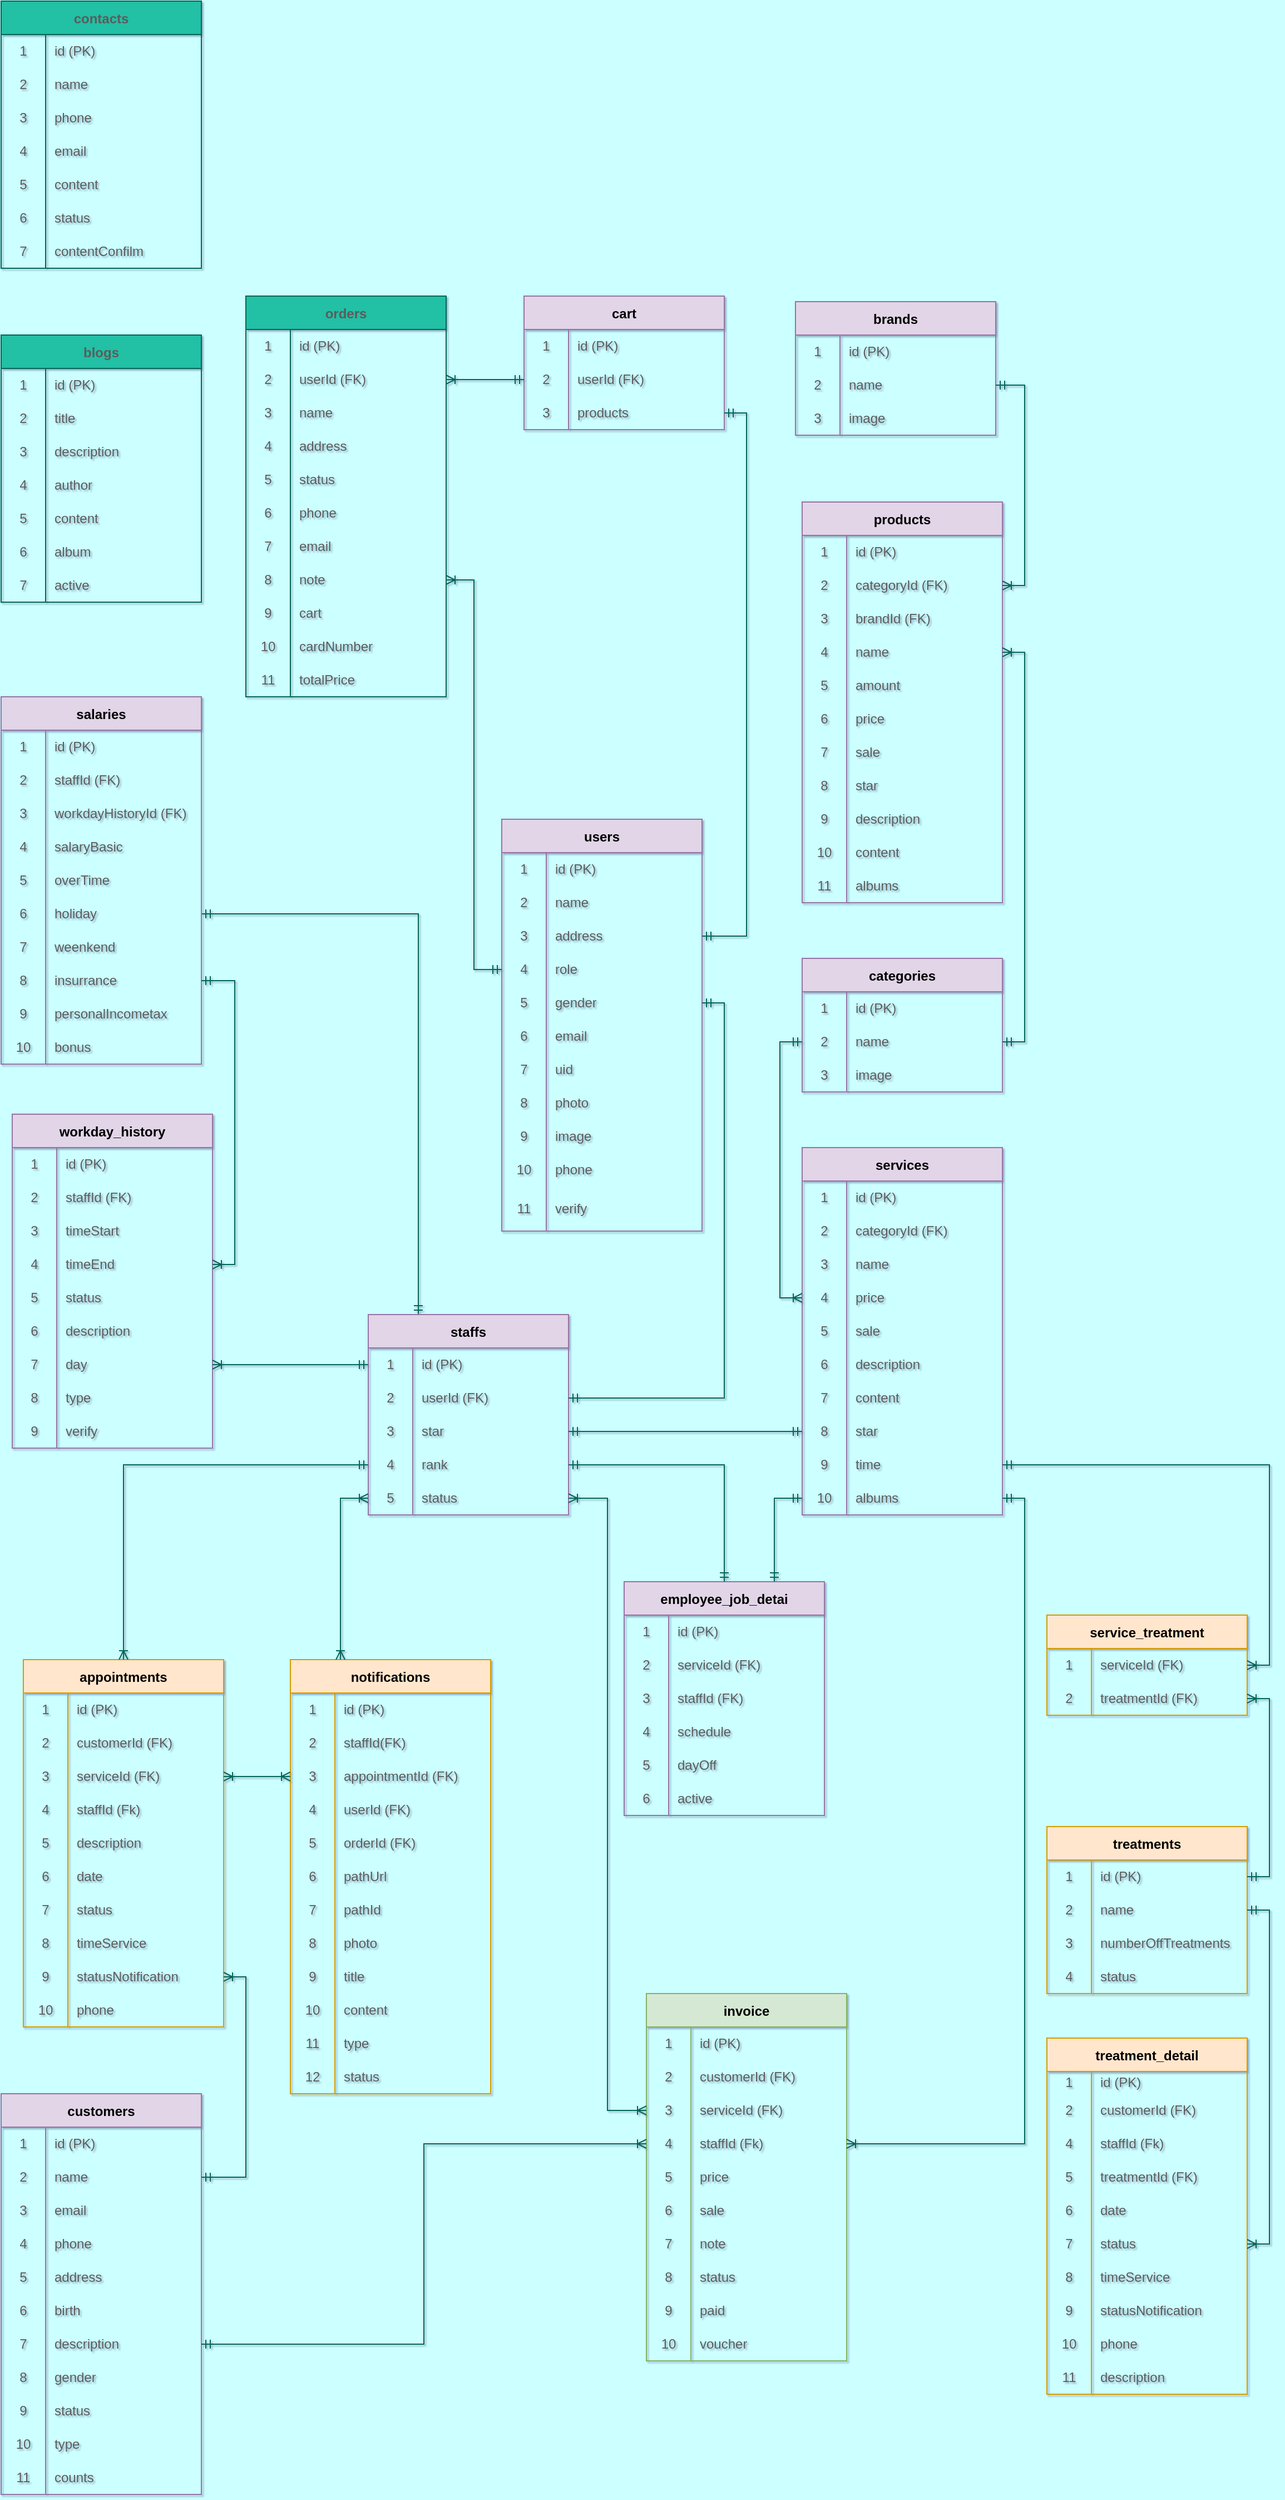 <mxfile version="17.4.5" type="github" pages="6">
  <diagram id="C5RBs43oDa-KdzZeNtuy" name="ERD">
    <mxGraphModel dx="2826" dy="2561" grid="1" gridSize="10" guides="1" tooltips="1" connect="1" arrows="1" fold="1" page="1" pageScale="1" pageWidth="1169" pageHeight="827" background="#CCFFFF" math="0" shadow="1">
      <root>
        <mxCell id="WIyWlLk6GJQsqaUBKTNV-0" />
        <mxCell id="WIyWlLk6GJQsqaUBKTNV-1" parent="WIyWlLk6GJQsqaUBKTNV-0" />
        <mxCell id="4DDMWuOwgZBR_uC-cLD--0" value="users" style="shape=table;startSize=30;container=1;collapsible=0;childLayout=tableLayout;fixedRows=1;rowLines=0;fontStyle=1;fillColor=#e1d5e7;strokeColor=#9673a6;rounded=0;" parent="WIyWlLk6GJQsqaUBKTNV-1" vertex="1">
          <mxGeometry x="320" y="-615" width="180" height="370" as="geometry" />
        </mxCell>
        <mxCell id="4DDMWuOwgZBR_uC-cLD--1" value="" style="shape=tableRow;horizontal=0;startSize=0;swimlaneHead=0;swimlaneBody=0;top=0;left=0;bottom=0;right=0;collapsible=0;dropTarget=0;fillColor=none;points=[[0,0.5],[1,0.5]];portConstraint=eastwest;strokeColor=#006658;fontColor=#5C5C5C;rounded=0;" parent="4DDMWuOwgZBR_uC-cLD--0" vertex="1">
          <mxGeometry y="30" width="180" height="30" as="geometry" />
        </mxCell>
        <mxCell id="4DDMWuOwgZBR_uC-cLD--2" value="1" style="shape=partialRectangle;html=1;whiteSpace=wrap;connectable=0;fillColor=none;top=0;left=0;bottom=0;right=0;overflow=hidden;pointerEvents=1;strokeColor=#006658;fontColor=#5C5C5C;rounded=0;" parent="4DDMWuOwgZBR_uC-cLD--1" vertex="1">
          <mxGeometry width="40" height="30" as="geometry">
            <mxRectangle width="40" height="30" as="alternateBounds" />
          </mxGeometry>
        </mxCell>
        <mxCell id="4DDMWuOwgZBR_uC-cLD--3" value="id (PK)" style="shape=partialRectangle;html=1;whiteSpace=wrap;connectable=0;fillColor=none;top=0;left=0;bottom=0;right=0;align=left;spacingLeft=6;overflow=hidden;strokeColor=#006658;fontColor=#5C5C5C;rounded=0;" parent="4DDMWuOwgZBR_uC-cLD--1" vertex="1">
          <mxGeometry x="40" width="140" height="30" as="geometry">
            <mxRectangle width="140" height="30" as="alternateBounds" />
          </mxGeometry>
        </mxCell>
        <mxCell id="4DDMWuOwgZBR_uC-cLD--4" value="" style="shape=tableRow;horizontal=0;startSize=0;swimlaneHead=0;swimlaneBody=0;top=0;left=0;bottom=0;right=0;collapsible=0;dropTarget=0;fillColor=none;points=[[0,0.5],[1,0.5]];portConstraint=eastwest;strokeColor=#006658;fontColor=#5C5C5C;rounded=0;" parent="4DDMWuOwgZBR_uC-cLD--0" vertex="1">
          <mxGeometry y="60" width="180" height="30" as="geometry" />
        </mxCell>
        <mxCell id="4DDMWuOwgZBR_uC-cLD--5" value="2" style="shape=partialRectangle;html=1;whiteSpace=wrap;connectable=0;fillColor=none;top=0;left=0;bottom=0;right=0;overflow=hidden;strokeColor=#006658;fontColor=#5C5C5C;rounded=0;" parent="4DDMWuOwgZBR_uC-cLD--4" vertex="1">
          <mxGeometry width="40" height="30" as="geometry">
            <mxRectangle width="40" height="30" as="alternateBounds" />
          </mxGeometry>
        </mxCell>
        <mxCell id="4DDMWuOwgZBR_uC-cLD--6" value="name" style="shape=partialRectangle;html=1;whiteSpace=wrap;connectable=0;fillColor=none;top=0;left=0;bottom=0;right=0;align=left;spacingLeft=6;overflow=hidden;strokeColor=#006658;fontColor=#5C5C5C;rounded=0;" parent="4DDMWuOwgZBR_uC-cLD--4" vertex="1">
          <mxGeometry x="40" width="140" height="30" as="geometry">
            <mxRectangle width="140" height="30" as="alternateBounds" />
          </mxGeometry>
        </mxCell>
        <mxCell id="4DDMWuOwgZBR_uC-cLD--7" value="" style="shape=tableRow;horizontal=0;startSize=0;swimlaneHead=0;swimlaneBody=0;top=0;left=0;bottom=0;right=0;collapsible=0;dropTarget=0;fillColor=none;points=[[0,0.5],[1,0.5]];portConstraint=eastwest;strokeColor=#006658;fontColor=#5C5C5C;rounded=0;" parent="4DDMWuOwgZBR_uC-cLD--0" vertex="1">
          <mxGeometry y="90" width="180" height="30" as="geometry" />
        </mxCell>
        <mxCell id="4DDMWuOwgZBR_uC-cLD--8" value="3" style="shape=partialRectangle;html=1;whiteSpace=wrap;connectable=0;fillColor=none;top=0;left=0;bottom=0;right=0;overflow=hidden;strokeColor=#006658;fontColor=#5C5C5C;rounded=0;" parent="4DDMWuOwgZBR_uC-cLD--7" vertex="1">
          <mxGeometry width="40" height="30" as="geometry">
            <mxRectangle width="40" height="30" as="alternateBounds" />
          </mxGeometry>
        </mxCell>
        <mxCell id="4DDMWuOwgZBR_uC-cLD--9" value="address" style="shape=partialRectangle;html=1;whiteSpace=wrap;connectable=0;fillColor=none;top=0;left=0;bottom=0;right=0;align=left;spacingLeft=6;overflow=hidden;strokeColor=#006658;fontColor=#5C5C5C;rounded=0;" parent="4DDMWuOwgZBR_uC-cLD--7" vertex="1">
          <mxGeometry x="40" width="140" height="30" as="geometry">
            <mxRectangle width="140" height="30" as="alternateBounds" />
          </mxGeometry>
        </mxCell>
        <mxCell id="4DDMWuOwgZBR_uC-cLD--13" value="" style="shape=tableRow;horizontal=0;startSize=0;swimlaneHead=0;swimlaneBody=0;top=0;left=0;bottom=0;right=0;collapsible=0;dropTarget=0;fillColor=none;points=[[0,0.5],[1,0.5]];portConstraint=eastwest;strokeColor=#006658;fontColor=#5C5C5C;rounded=0;" parent="4DDMWuOwgZBR_uC-cLD--0" vertex="1">
          <mxGeometry y="120" width="180" height="30" as="geometry" />
        </mxCell>
        <mxCell id="4DDMWuOwgZBR_uC-cLD--14" value="4" style="shape=partialRectangle;html=1;whiteSpace=wrap;connectable=0;fillColor=none;top=0;left=0;bottom=0;right=0;overflow=hidden;strokeColor=#006658;fontColor=#5C5C5C;rounded=0;" parent="4DDMWuOwgZBR_uC-cLD--13" vertex="1">
          <mxGeometry width="40" height="30" as="geometry">
            <mxRectangle width="40" height="30" as="alternateBounds" />
          </mxGeometry>
        </mxCell>
        <mxCell id="4DDMWuOwgZBR_uC-cLD--15" value="role" style="shape=partialRectangle;html=1;whiteSpace=wrap;connectable=0;fillColor=none;top=0;left=0;bottom=0;right=0;align=left;spacingLeft=6;overflow=hidden;strokeColor=#006658;fontColor=#5C5C5C;rounded=0;" parent="4DDMWuOwgZBR_uC-cLD--13" vertex="1">
          <mxGeometry x="40" width="140" height="30" as="geometry">
            <mxRectangle width="140" height="30" as="alternateBounds" />
          </mxGeometry>
        </mxCell>
        <mxCell id="4DDMWuOwgZBR_uC-cLD--16" value="" style="shape=tableRow;horizontal=0;startSize=0;swimlaneHead=0;swimlaneBody=0;top=0;left=0;bottom=0;right=0;collapsible=0;dropTarget=0;fillColor=none;points=[[0,0.5],[1,0.5]];portConstraint=eastwest;strokeColor=#006658;fontColor=#5C5C5C;rounded=0;" parent="4DDMWuOwgZBR_uC-cLD--0" vertex="1">
          <mxGeometry y="150" width="180" height="30" as="geometry" />
        </mxCell>
        <mxCell id="4DDMWuOwgZBR_uC-cLD--17" value="5" style="shape=partialRectangle;html=1;whiteSpace=wrap;connectable=0;fillColor=none;top=0;left=0;bottom=0;right=0;overflow=hidden;strokeColor=#006658;fontColor=#5C5C5C;rounded=0;" parent="4DDMWuOwgZBR_uC-cLD--16" vertex="1">
          <mxGeometry width="40" height="30" as="geometry">
            <mxRectangle width="40" height="30" as="alternateBounds" />
          </mxGeometry>
        </mxCell>
        <mxCell id="4DDMWuOwgZBR_uC-cLD--18" value="gender" style="shape=partialRectangle;html=1;whiteSpace=wrap;connectable=0;fillColor=none;top=0;left=0;bottom=0;right=0;align=left;spacingLeft=6;overflow=hidden;strokeColor=#006658;fontColor=#5C5C5C;rounded=0;" parent="4DDMWuOwgZBR_uC-cLD--16" vertex="1">
          <mxGeometry x="40" width="140" height="30" as="geometry">
            <mxRectangle width="140" height="30" as="alternateBounds" />
          </mxGeometry>
        </mxCell>
        <mxCell id="4DDMWuOwgZBR_uC-cLD--19" value="" style="shape=tableRow;horizontal=0;startSize=0;swimlaneHead=0;swimlaneBody=0;top=0;left=0;bottom=0;right=0;collapsible=0;dropTarget=0;fillColor=none;points=[[0,0.5],[1,0.5]];portConstraint=eastwest;strokeColor=#006658;fontColor=#5C5C5C;rounded=0;" parent="4DDMWuOwgZBR_uC-cLD--0" vertex="1">
          <mxGeometry y="180" width="180" height="30" as="geometry" />
        </mxCell>
        <mxCell id="4DDMWuOwgZBR_uC-cLD--20" value="6" style="shape=partialRectangle;html=1;whiteSpace=wrap;connectable=0;fillColor=none;top=0;left=0;bottom=0;right=0;overflow=hidden;strokeColor=#006658;fontColor=#5C5C5C;rounded=0;" parent="4DDMWuOwgZBR_uC-cLD--19" vertex="1">
          <mxGeometry width="40" height="30" as="geometry">
            <mxRectangle width="40" height="30" as="alternateBounds" />
          </mxGeometry>
        </mxCell>
        <mxCell id="4DDMWuOwgZBR_uC-cLD--21" value="email" style="shape=partialRectangle;html=1;whiteSpace=wrap;connectable=0;fillColor=none;top=0;left=0;bottom=0;right=0;align=left;spacingLeft=6;overflow=hidden;strokeColor=#006658;fontColor=#5C5C5C;rounded=0;" parent="4DDMWuOwgZBR_uC-cLD--19" vertex="1">
          <mxGeometry x="40" width="140" height="30" as="geometry">
            <mxRectangle width="140" height="30" as="alternateBounds" />
          </mxGeometry>
        </mxCell>
        <mxCell id="4DDMWuOwgZBR_uC-cLD--22" value="" style="shape=tableRow;horizontal=0;startSize=0;swimlaneHead=0;swimlaneBody=0;top=0;left=0;bottom=0;right=0;collapsible=0;dropTarget=0;fillColor=none;points=[[0,0.5],[1,0.5]];portConstraint=eastwest;strokeColor=#006658;fontColor=#5C5C5C;rounded=0;" parent="4DDMWuOwgZBR_uC-cLD--0" vertex="1">
          <mxGeometry y="210" width="180" height="30" as="geometry" />
        </mxCell>
        <mxCell id="4DDMWuOwgZBR_uC-cLD--23" value="7" style="shape=partialRectangle;html=1;whiteSpace=wrap;connectable=0;fillColor=none;top=0;left=0;bottom=0;right=0;overflow=hidden;strokeColor=#006658;fontColor=#5C5C5C;rounded=0;" parent="4DDMWuOwgZBR_uC-cLD--22" vertex="1">
          <mxGeometry width="40" height="30" as="geometry">
            <mxRectangle width="40" height="30" as="alternateBounds" />
          </mxGeometry>
        </mxCell>
        <mxCell id="4DDMWuOwgZBR_uC-cLD--24" value="uid" style="shape=partialRectangle;html=1;whiteSpace=wrap;connectable=0;fillColor=none;top=0;left=0;bottom=0;right=0;align=left;spacingLeft=6;overflow=hidden;strokeColor=#006658;fontColor=#5C5C5C;rounded=0;" parent="4DDMWuOwgZBR_uC-cLD--22" vertex="1">
          <mxGeometry x="40" width="140" height="30" as="geometry">
            <mxRectangle width="140" height="30" as="alternateBounds" />
          </mxGeometry>
        </mxCell>
        <mxCell id="4DDMWuOwgZBR_uC-cLD--25" value="" style="shape=tableRow;horizontal=0;startSize=0;swimlaneHead=0;swimlaneBody=0;top=0;left=0;bottom=0;right=0;collapsible=0;dropTarget=0;fillColor=none;points=[[0,0.5],[1,0.5]];portConstraint=eastwest;strokeColor=#006658;fontColor=#5C5C5C;rounded=0;" parent="4DDMWuOwgZBR_uC-cLD--0" vertex="1">
          <mxGeometry y="240" width="180" height="30" as="geometry" />
        </mxCell>
        <mxCell id="4DDMWuOwgZBR_uC-cLD--26" value="8" style="shape=partialRectangle;html=1;whiteSpace=wrap;connectable=0;fillColor=none;top=0;left=0;bottom=0;right=0;overflow=hidden;strokeColor=#006658;fontColor=#5C5C5C;rounded=0;" parent="4DDMWuOwgZBR_uC-cLD--25" vertex="1">
          <mxGeometry width="40" height="30" as="geometry">
            <mxRectangle width="40" height="30" as="alternateBounds" />
          </mxGeometry>
        </mxCell>
        <mxCell id="4DDMWuOwgZBR_uC-cLD--27" value="photo" style="shape=partialRectangle;html=1;whiteSpace=wrap;connectable=0;fillColor=none;top=0;left=0;bottom=0;right=0;align=left;spacingLeft=6;overflow=hidden;strokeColor=#006658;fontColor=#5C5C5C;rounded=0;" parent="4DDMWuOwgZBR_uC-cLD--25" vertex="1">
          <mxGeometry x="40" width="140" height="30" as="geometry">
            <mxRectangle width="140" height="30" as="alternateBounds" />
          </mxGeometry>
        </mxCell>
        <mxCell id="4DDMWuOwgZBR_uC-cLD--28" value="" style="shape=tableRow;horizontal=0;startSize=0;swimlaneHead=0;swimlaneBody=0;top=0;left=0;bottom=0;right=0;collapsible=0;dropTarget=0;fillColor=none;points=[[0,0.5],[1,0.5]];portConstraint=eastwest;strokeColor=#006658;fontColor=#5C5C5C;rounded=0;" parent="4DDMWuOwgZBR_uC-cLD--0" vertex="1">
          <mxGeometry y="270" width="180" height="30" as="geometry" />
        </mxCell>
        <mxCell id="4DDMWuOwgZBR_uC-cLD--29" value="9" style="shape=partialRectangle;html=1;whiteSpace=wrap;connectable=0;fillColor=none;top=0;left=0;bottom=0;right=0;overflow=hidden;strokeColor=#006658;fontColor=#5C5C5C;rounded=0;" parent="4DDMWuOwgZBR_uC-cLD--28" vertex="1">
          <mxGeometry width="40" height="30" as="geometry">
            <mxRectangle width="40" height="30" as="alternateBounds" />
          </mxGeometry>
        </mxCell>
        <mxCell id="4DDMWuOwgZBR_uC-cLD--30" value="image" style="shape=partialRectangle;html=1;whiteSpace=wrap;connectable=0;fillColor=none;top=0;left=0;bottom=0;right=0;align=left;spacingLeft=6;overflow=hidden;strokeColor=#006658;fontColor=#5C5C5C;rounded=0;" parent="4DDMWuOwgZBR_uC-cLD--28" vertex="1">
          <mxGeometry x="40" width="140" height="30" as="geometry">
            <mxRectangle width="140" height="30" as="alternateBounds" />
          </mxGeometry>
        </mxCell>
        <mxCell id="4DDMWuOwgZBR_uC-cLD--31" value="" style="shape=tableRow;horizontal=0;startSize=0;swimlaneHead=0;swimlaneBody=0;top=0;left=0;bottom=0;right=0;collapsible=0;dropTarget=0;fillColor=none;points=[[0,0.5],[1,0.5]];portConstraint=eastwest;strokeColor=#006658;fontColor=#5C5C5C;rounded=0;" parent="4DDMWuOwgZBR_uC-cLD--0" vertex="1">
          <mxGeometry y="300" width="180" height="30" as="geometry" />
        </mxCell>
        <mxCell id="4DDMWuOwgZBR_uC-cLD--32" value="10" style="shape=partialRectangle;html=1;whiteSpace=wrap;connectable=0;fillColor=none;top=0;left=0;bottom=0;right=0;overflow=hidden;strokeColor=#006658;fontColor=#5C5C5C;rounded=0;" parent="4DDMWuOwgZBR_uC-cLD--31" vertex="1">
          <mxGeometry width="40" height="30" as="geometry">
            <mxRectangle width="40" height="30" as="alternateBounds" />
          </mxGeometry>
        </mxCell>
        <mxCell id="4DDMWuOwgZBR_uC-cLD--33" value="phone" style="shape=partialRectangle;html=1;whiteSpace=wrap;connectable=0;fillColor=none;top=0;left=0;bottom=0;right=0;align=left;spacingLeft=6;overflow=hidden;strokeColor=#006658;fontColor=#5C5C5C;rounded=0;" parent="4DDMWuOwgZBR_uC-cLD--31" vertex="1">
          <mxGeometry x="40" width="140" height="30" as="geometry">
            <mxRectangle width="140" height="30" as="alternateBounds" />
          </mxGeometry>
        </mxCell>
        <mxCell id="4DDMWuOwgZBR_uC-cLD--34" value="" style="shape=tableRow;horizontal=0;startSize=0;swimlaneHead=0;swimlaneBody=0;top=0;left=0;bottom=0;right=0;collapsible=0;dropTarget=0;fillColor=none;points=[[0,0.5],[1,0.5]];portConstraint=eastwest;strokeColor=#006658;fontColor=#5C5C5C;rounded=0;" parent="4DDMWuOwgZBR_uC-cLD--0" vertex="1">
          <mxGeometry y="330" width="180" height="40" as="geometry" />
        </mxCell>
        <mxCell id="4DDMWuOwgZBR_uC-cLD--35" value="11" style="shape=partialRectangle;html=1;whiteSpace=wrap;connectable=0;fillColor=none;top=0;left=0;bottom=0;right=0;overflow=hidden;strokeColor=#006658;fontColor=#5C5C5C;rounded=0;" parent="4DDMWuOwgZBR_uC-cLD--34" vertex="1">
          <mxGeometry width="40" height="40" as="geometry">
            <mxRectangle width="40" height="40" as="alternateBounds" />
          </mxGeometry>
        </mxCell>
        <mxCell id="4DDMWuOwgZBR_uC-cLD--36" value="verify" style="shape=partialRectangle;html=1;whiteSpace=wrap;connectable=0;fillColor=none;top=0;left=0;bottom=0;right=0;align=left;spacingLeft=6;overflow=hidden;strokeColor=#006658;fontColor=#5C5C5C;rounded=0;" parent="4DDMWuOwgZBR_uC-cLD--34" vertex="1">
          <mxGeometry x="40" width="140" height="40" as="geometry">
            <mxRectangle width="140" height="40" as="alternateBounds" />
          </mxGeometry>
        </mxCell>
        <mxCell id="dKTA4TyR91G2vZrER_J1-151" style="edgeStyle=orthogonalEdgeStyle;rounded=0;orthogonalLoop=1;jettySize=auto;html=1;exitX=0.25;exitY=0;exitDx=0;exitDy=0;entryX=1;entryY=0.5;entryDx=0;entryDy=0;startArrow=ERmandOne;startFill=0;endArrow=ERmandOne;endFill=0;strokeColor=#006658;fontColor=#5C5C5C;" parent="WIyWlLk6GJQsqaUBKTNV-1" source="4DDMWuOwgZBR_uC-cLD--38" target="dKTA4TyR91G2vZrER_J1-136" edge="1">
          <mxGeometry relative="1" as="geometry" />
        </mxCell>
        <mxCell id="4DDMWuOwgZBR_uC-cLD--38" value="staffs" style="shape=table;startSize=30;container=1;collapsible=0;childLayout=tableLayout;fixedRows=1;rowLines=0;fontStyle=1;fillColor=#e1d5e7;strokeColor=#9673a6;rounded=0;" parent="WIyWlLk6GJQsqaUBKTNV-1" vertex="1">
          <mxGeometry x="200" y="-170" width="180" height="180" as="geometry" />
        </mxCell>
        <mxCell id="4DDMWuOwgZBR_uC-cLD--39" value="" style="shape=tableRow;horizontal=0;startSize=0;swimlaneHead=0;swimlaneBody=0;top=0;left=0;bottom=0;right=0;collapsible=0;dropTarget=0;fillColor=none;points=[[0,0.5],[1,0.5]];portConstraint=eastwest;strokeColor=#006658;fontColor=#5C5C5C;rounded=0;" parent="4DDMWuOwgZBR_uC-cLD--38" vertex="1">
          <mxGeometry y="30" width="180" height="30" as="geometry" />
        </mxCell>
        <mxCell id="4DDMWuOwgZBR_uC-cLD--40" value="1" style="shape=partialRectangle;html=1;whiteSpace=wrap;connectable=0;fillColor=none;top=0;left=0;bottom=0;right=0;overflow=hidden;pointerEvents=1;strokeColor=#006658;fontColor=#5C5C5C;rounded=0;" parent="4DDMWuOwgZBR_uC-cLD--39" vertex="1">
          <mxGeometry width="40" height="30" as="geometry">
            <mxRectangle width="40" height="30" as="alternateBounds" />
          </mxGeometry>
        </mxCell>
        <mxCell id="4DDMWuOwgZBR_uC-cLD--41" value="id (PK)" style="shape=partialRectangle;html=1;whiteSpace=wrap;connectable=0;fillColor=none;top=0;left=0;bottom=0;right=0;align=left;spacingLeft=6;overflow=hidden;strokeColor=#006658;fontColor=#5C5C5C;rounded=0;" parent="4DDMWuOwgZBR_uC-cLD--39" vertex="1">
          <mxGeometry x="40" width="140" height="30" as="geometry">
            <mxRectangle width="140" height="30" as="alternateBounds" />
          </mxGeometry>
        </mxCell>
        <mxCell id="4DDMWuOwgZBR_uC-cLD--42" value="" style="shape=tableRow;horizontal=0;startSize=0;swimlaneHead=0;swimlaneBody=0;top=0;left=0;bottom=0;right=0;collapsible=0;dropTarget=0;fillColor=none;points=[[0,0.5],[1,0.5]];portConstraint=eastwest;strokeColor=#006658;fontColor=#5C5C5C;rounded=0;" parent="4DDMWuOwgZBR_uC-cLD--38" vertex="1">
          <mxGeometry y="60" width="180" height="30" as="geometry" />
        </mxCell>
        <mxCell id="4DDMWuOwgZBR_uC-cLD--43" value="2" style="shape=partialRectangle;html=1;whiteSpace=wrap;connectable=0;fillColor=none;top=0;left=0;bottom=0;right=0;overflow=hidden;strokeColor=#006658;fontColor=#5C5C5C;rounded=0;" parent="4DDMWuOwgZBR_uC-cLD--42" vertex="1">
          <mxGeometry width="40" height="30" as="geometry">
            <mxRectangle width="40" height="30" as="alternateBounds" />
          </mxGeometry>
        </mxCell>
        <mxCell id="4DDMWuOwgZBR_uC-cLD--44" value="userId (FK)" style="shape=partialRectangle;html=1;whiteSpace=wrap;connectable=0;fillColor=none;top=0;left=0;bottom=0;right=0;align=left;spacingLeft=6;overflow=hidden;strokeColor=#006658;fontColor=#5C5C5C;rounded=0;" parent="4DDMWuOwgZBR_uC-cLD--42" vertex="1">
          <mxGeometry x="40" width="140" height="30" as="geometry">
            <mxRectangle width="140" height="30" as="alternateBounds" />
          </mxGeometry>
        </mxCell>
        <mxCell id="4DDMWuOwgZBR_uC-cLD--45" value="" style="shape=tableRow;horizontal=0;startSize=0;swimlaneHead=0;swimlaneBody=0;top=0;left=0;bottom=0;right=0;collapsible=0;dropTarget=0;fillColor=none;points=[[0,0.5],[1,0.5]];portConstraint=eastwest;strokeColor=#006658;fontColor=#5C5C5C;rounded=0;" parent="4DDMWuOwgZBR_uC-cLD--38" vertex="1">
          <mxGeometry y="90" width="180" height="30" as="geometry" />
        </mxCell>
        <mxCell id="4DDMWuOwgZBR_uC-cLD--46" value="3" style="shape=partialRectangle;html=1;whiteSpace=wrap;connectable=0;fillColor=none;top=0;left=0;bottom=0;right=0;overflow=hidden;strokeColor=#006658;fontColor=#5C5C5C;rounded=0;" parent="4DDMWuOwgZBR_uC-cLD--45" vertex="1">
          <mxGeometry width="40" height="30" as="geometry">
            <mxRectangle width="40" height="30" as="alternateBounds" />
          </mxGeometry>
        </mxCell>
        <mxCell id="4DDMWuOwgZBR_uC-cLD--47" value="star" style="shape=partialRectangle;html=1;whiteSpace=wrap;connectable=0;fillColor=none;top=0;left=0;bottom=0;right=0;align=left;spacingLeft=6;overflow=hidden;strokeColor=#006658;fontColor=#5C5C5C;rounded=0;" parent="4DDMWuOwgZBR_uC-cLD--45" vertex="1">
          <mxGeometry x="40" width="140" height="30" as="geometry">
            <mxRectangle width="140" height="30" as="alternateBounds" />
          </mxGeometry>
        </mxCell>
        <mxCell id="4DDMWuOwgZBR_uC-cLD--48" value="" style="shape=tableRow;horizontal=0;startSize=0;swimlaneHead=0;swimlaneBody=0;top=0;left=0;bottom=0;right=0;collapsible=0;dropTarget=0;fillColor=none;points=[[0,0.5],[1,0.5]];portConstraint=eastwest;strokeColor=#006658;fontColor=#5C5C5C;rounded=0;" parent="4DDMWuOwgZBR_uC-cLD--38" vertex="1">
          <mxGeometry y="120" width="180" height="30" as="geometry" />
        </mxCell>
        <mxCell id="4DDMWuOwgZBR_uC-cLD--49" value="4" style="shape=partialRectangle;html=1;whiteSpace=wrap;connectable=0;fillColor=none;top=0;left=0;bottom=0;right=0;overflow=hidden;strokeColor=#006658;fontColor=#5C5C5C;rounded=0;" parent="4DDMWuOwgZBR_uC-cLD--48" vertex="1">
          <mxGeometry width="40" height="30" as="geometry">
            <mxRectangle width="40" height="30" as="alternateBounds" />
          </mxGeometry>
        </mxCell>
        <mxCell id="4DDMWuOwgZBR_uC-cLD--50" value="rank" style="shape=partialRectangle;html=1;whiteSpace=wrap;connectable=0;fillColor=none;top=0;left=0;bottom=0;right=0;align=left;spacingLeft=6;overflow=hidden;strokeColor=#006658;fontColor=#5C5C5C;rounded=0;" parent="4DDMWuOwgZBR_uC-cLD--48" vertex="1">
          <mxGeometry x="40" width="140" height="30" as="geometry">
            <mxRectangle width="140" height="30" as="alternateBounds" />
          </mxGeometry>
        </mxCell>
        <mxCell id="4DDMWuOwgZBR_uC-cLD--51" value="" style="shape=tableRow;horizontal=0;startSize=0;swimlaneHead=0;swimlaneBody=0;top=0;left=0;bottom=0;right=0;collapsible=0;dropTarget=0;fillColor=none;points=[[0,0.5],[1,0.5]];portConstraint=eastwest;strokeColor=#006658;fontColor=#5C5C5C;rounded=0;" parent="4DDMWuOwgZBR_uC-cLD--38" vertex="1">
          <mxGeometry y="150" width="180" height="30" as="geometry" />
        </mxCell>
        <mxCell id="4DDMWuOwgZBR_uC-cLD--52" value="5" style="shape=partialRectangle;html=1;whiteSpace=wrap;connectable=0;fillColor=none;top=0;left=0;bottom=0;right=0;overflow=hidden;strokeColor=#006658;fontColor=#5C5C5C;rounded=0;" parent="4DDMWuOwgZBR_uC-cLD--51" vertex="1">
          <mxGeometry width="40" height="30" as="geometry">
            <mxRectangle width="40" height="30" as="alternateBounds" />
          </mxGeometry>
        </mxCell>
        <mxCell id="4DDMWuOwgZBR_uC-cLD--53" value="status" style="shape=partialRectangle;html=1;whiteSpace=wrap;connectable=0;fillColor=none;top=0;left=0;bottom=0;right=0;align=left;spacingLeft=6;overflow=hidden;strokeColor=#006658;fontColor=#5C5C5C;rounded=0;" parent="4DDMWuOwgZBR_uC-cLD--51" vertex="1">
          <mxGeometry x="40" width="140" height="30" as="geometry">
            <mxRectangle width="140" height="30" as="alternateBounds" />
          </mxGeometry>
        </mxCell>
        <mxCell id="4DDMWuOwgZBR_uC-cLD--90" value="workday_history" style="shape=table;startSize=30;container=1;collapsible=0;childLayout=tableLayout;fixedRows=1;rowLines=0;fontStyle=1;fillColor=#e1d5e7;strokeColor=#9673a6;rounded=0;" parent="WIyWlLk6GJQsqaUBKTNV-1" vertex="1">
          <mxGeometry x="-120" y="-350" width="180" height="300" as="geometry" />
        </mxCell>
        <mxCell id="4DDMWuOwgZBR_uC-cLD--91" value="" style="shape=tableRow;horizontal=0;startSize=0;swimlaneHead=0;swimlaneBody=0;top=0;left=0;bottom=0;right=0;collapsible=0;dropTarget=0;fillColor=none;points=[[0,0.5],[1,0.5]];portConstraint=eastwest;strokeColor=#006658;fontColor=#5C5C5C;rounded=0;" parent="4DDMWuOwgZBR_uC-cLD--90" vertex="1">
          <mxGeometry y="30" width="180" height="30" as="geometry" />
        </mxCell>
        <mxCell id="4DDMWuOwgZBR_uC-cLD--92" value="1" style="shape=partialRectangle;html=1;whiteSpace=wrap;connectable=0;fillColor=none;top=0;left=0;bottom=0;right=0;overflow=hidden;pointerEvents=1;strokeColor=#006658;fontColor=#5C5C5C;rounded=0;" parent="4DDMWuOwgZBR_uC-cLD--91" vertex="1">
          <mxGeometry width="40" height="30" as="geometry">
            <mxRectangle width="40" height="30" as="alternateBounds" />
          </mxGeometry>
        </mxCell>
        <mxCell id="4DDMWuOwgZBR_uC-cLD--93" value="id (PK)" style="shape=partialRectangle;html=1;whiteSpace=wrap;connectable=0;fillColor=none;top=0;left=0;bottom=0;right=0;align=left;spacingLeft=6;overflow=hidden;strokeColor=#006658;fontColor=#5C5C5C;rounded=0;" parent="4DDMWuOwgZBR_uC-cLD--91" vertex="1">
          <mxGeometry x="40" width="140" height="30" as="geometry">
            <mxRectangle width="140" height="30" as="alternateBounds" />
          </mxGeometry>
        </mxCell>
        <mxCell id="4DDMWuOwgZBR_uC-cLD--94" value="" style="shape=tableRow;horizontal=0;startSize=0;swimlaneHead=0;swimlaneBody=0;top=0;left=0;bottom=0;right=0;collapsible=0;dropTarget=0;fillColor=none;points=[[0,0.5],[1,0.5]];portConstraint=eastwest;strokeColor=#006658;fontColor=#5C5C5C;rounded=0;" parent="4DDMWuOwgZBR_uC-cLD--90" vertex="1">
          <mxGeometry y="60" width="180" height="30" as="geometry" />
        </mxCell>
        <mxCell id="4DDMWuOwgZBR_uC-cLD--95" value="2" style="shape=partialRectangle;html=1;whiteSpace=wrap;connectable=0;fillColor=none;top=0;left=0;bottom=0;right=0;overflow=hidden;strokeColor=#006658;fontColor=#5C5C5C;rounded=0;" parent="4DDMWuOwgZBR_uC-cLD--94" vertex="1">
          <mxGeometry width="40" height="30" as="geometry">
            <mxRectangle width="40" height="30" as="alternateBounds" />
          </mxGeometry>
        </mxCell>
        <mxCell id="4DDMWuOwgZBR_uC-cLD--96" value="staffId (FK)" style="shape=partialRectangle;html=1;whiteSpace=wrap;connectable=0;fillColor=none;top=0;left=0;bottom=0;right=0;align=left;spacingLeft=6;overflow=hidden;strokeColor=#006658;fontColor=#5C5C5C;rounded=0;" parent="4DDMWuOwgZBR_uC-cLD--94" vertex="1">
          <mxGeometry x="40" width="140" height="30" as="geometry">
            <mxRectangle width="140" height="30" as="alternateBounds" />
          </mxGeometry>
        </mxCell>
        <mxCell id="4DDMWuOwgZBR_uC-cLD--97" value="" style="shape=tableRow;horizontal=0;startSize=0;swimlaneHead=0;swimlaneBody=0;top=0;left=0;bottom=0;right=0;collapsible=0;dropTarget=0;fillColor=none;points=[[0,0.5],[1,0.5]];portConstraint=eastwest;strokeColor=#006658;fontColor=#5C5C5C;rounded=0;" parent="4DDMWuOwgZBR_uC-cLD--90" vertex="1">
          <mxGeometry y="90" width="180" height="30" as="geometry" />
        </mxCell>
        <mxCell id="4DDMWuOwgZBR_uC-cLD--98" value="3" style="shape=partialRectangle;html=1;whiteSpace=wrap;connectable=0;fillColor=none;top=0;left=0;bottom=0;right=0;overflow=hidden;strokeColor=#006658;fontColor=#5C5C5C;rounded=0;" parent="4DDMWuOwgZBR_uC-cLD--97" vertex="1">
          <mxGeometry width="40" height="30" as="geometry">
            <mxRectangle width="40" height="30" as="alternateBounds" />
          </mxGeometry>
        </mxCell>
        <mxCell id="4DDMWuOwgZBR_uC-cLD--99" value="timeStart" style="shape=partialRectangle;html=1;whiteSpace=wrap;connectable=0;fillColor=none;top=0;left=0;bottom=0;right=0;align=left;spacingLeft=6;overflow=hidden;strokeColor=#006658;fontColor=#5C5C5C;rounded=0;" parent="4DDMWuOwgZBR_uC-cLD--97" vertex="1">
          <mxGeometry x="40" width="140" height="30" as="geometry">
            <mxRectangle width="140" height="30" as="alternateBounds" />
          </mxGeometry>
        </mxCell>
        <mxCell id="4DDMWuOwgZBR_uC-cLD--100" value="" style="shape=tableRow;horizontal=0;startSize=0;swimlaneHead=0;swimlaneBody=0;top=0;left=0;bottom=0;right=0;collapsible=0;dropTarget=0;fillColor=none;points=[[0,0.5],[1,0.5]];portConstraint=eastwest;strokeColor=#006658;fontColor=#5C5C5C;rounded=0;" parent="4DDMWuOwgZBR_uC-cLD--90" vertex="1">
          <mxGeometry y="120" width="180" height="30" as="geometry" />
        </mxCell>
        <mxCell id="4DDMWuOwgZBR_uC-cLD--101" value="4" style="shape=partialRectangle;html=1;whiteSpace=wrap;connectable=0;fillColor=none;top=0;left=0;bottom=0;right=0;overflow=hidden;strokeColor=#006658;fontColor=#5C5C5C;rounded=0;" parent="4DDMWuOwgZBR_uC-cLD--100" vertex="1">
          <mxGeometry width="40" height="30" as="geometry">
            <mxRectangle width="40" height="30" as="alternateBounds" />
          </mxGeometry>
        </mxCell>
        <mxCell id="4DDMWuOwgZBR_uC-cLD--102" value="timeEnd" style="shape=partialRectangle;html=1;whiteSpace=wrap;connectable=0;fillColor=none;top=0;left=0;bottom=0;right=0;align=left;spacingLeft=6;overflow=hidden;strokeColor=#006658;fontColor=#5C5C5C;rounded=0;" parent="4DDMWuOwgZBR_uC-cLD--100" vertex="1">
          <mxGeometry x="40" width="140" height="30" as="geometry">
            <mxRectangle width="140" height="30" as="alternateBounds" />
          </mxGeometry>
        </mxCell>
        <mxCell id="4DDMWuOwgZBR_uC-cLD--103" value="" style="shape=tableRow;horizontal=0;startSize=0;swimlaneHead=0;swimlaneBody=0;top=0;left=0;bottom=0;right=0;collapsible=0;dropTarget=0;fillColor=none;points=[[0,0.5],[1,0.5]];portConstraint=eastwest;strokeColor=#006658;fontColor=#5C5C5C;rounded=0;" parent="4DDMWuOwgZBR_uC-cLD--90" vertex="1">
          <mxGeometry y="150" width="180" height="30" as="geometry" />
        </mxCell>
        <mxCell id="4DDMWuOwgZBR_uC-cLD--104" value="5" style="shape=partialRectangle;html=1;whiteSpace=wrap;connectable=0;fillColor=none;top=0;left=0;bottom=0;right=0;overflow=hidden;strokeColor=#006658;fontColor=#5C5C5C;rounded=0;" parent="4DDMWuOwgZBR_uC-cLD--103" vertex="1">
          <mxGeometry width="40" height="30" as="geometry">
            <mxRectangle width="40" height="30" as="alternateBounds" />
          </mxGeometry>
        </mxCell>
        <mxCell id="4DDMWuOwgZBR_uC-cLD--105" value="status" style="shape=partialRectangle;html=1;whiteSpace=wrap;connectable=0;fillColor=none;top=0;left=0;bottom=0;right=0;align=left;spacingLeft=6;overflow=hidden;strokeColor=#006658;fontColor=#5C5C5C;rounded=0;" parent="4DDMWuOwgZBR_uC-cLD--103" vertex="1">
          <mxGeometry x="40" width="140" height="30" as="geometry">
            <mxRectangle width="140" height="30" as="alternateBounds" />
          </mxGeometry>
        </mxCell>
        <mxCell id="4DDMWuOwgZBR_uC-cLD--106" value="" style="shape=tableRow;horizontal=0;startSize=0;swimlaneHead=0;swimlaneBody=0;top=0;left=0;bottom=0;right=0;collapsible=0;dropTarget=0;fillColor=none;points=[[0,0.5],[1,0.5]];portConstraint=eastwest;strokeColor=#006658;fontColor=#5C5C5C;rounded=0;" parent="4DDMWuOwgZBR_uC-cLD--90" vertex="1">
          <mxGeometry y="180" width="180" height="30" as="geometry" />
        </mxCell>
        <mxCell id="4DDMWuOwgZBR_uC-cLD--107" value="6" style="shape=partialRectangle;html=1;whiteSpace=wrap;connectable=0;fillColor=none;top=0;left=0;bottom=0;right=0;overflow=hidden;strokeColor=#006658;fontColor=#5C5C5C;rounded=0;" parent="4DDMWuOwgZBR_uC-cLD--106" vertex="1">
          <mxGeometry width="40" height="30" as="geometry">
            <mxRectangle width="40" height="30" as="alternateBounds" />
          </mxGeometry>
        </mxCell>
        <mxCell id="4DDMWuOwgZBR_uC-cLD--108" value="description" style="shape=partialRectangle;html=1;whiteSpace=wrap;connectable=0;fillColor=none;top=0;left=0;bottom=0;right=0;align=left;spacingLeft=6;overflow=hidden;strokeColor=#006658;fontColor=#5C5C5C;rounded=0;" parent="4DDMWuOwgZBR_uC-cLD--106" vertex="1">
          <mxGeometry x="40" width="140" height="30" as="geometry">
            <mxRectangle width="140" height="30" as="alternateBounds" />
          </mxGeometry>
        </mxCell>
        <mxCell id="4DDMWuOwgZBR_uC-cLD--109" value="" style="shape=tableRow;horizontal=0;startSize=0;swimlaneHead=0;swimlaneBody=0;top=0;left=0;bottom=0;right=0;collapsible=0;dropTarget=0;fillColor=none;points=[[0,0.5],[1,0.5]];portConstraint=eastwest;strokeColor=#006658;fontColor=#5C5C5C;rounded=0;" parent="4DDMWuOwgZBR_uC-cLD--90" vertex="1">
          <mxGeometry y="210" width="180" height="30" as="geometry" />
        </mxCell>
        <mxCell id="4DDMWuOwgZBR_uC-cLD--110" value="7" style="shape=partialRectangle;html=1;whiteSpace=wrap;connectable=0;fillColor=none;top=0;left=0;bottom=0;right=0;overflow=hidden;strokeColor=#006658;fontColor=#5C5C5C;rounded=0;" parent="4DDMWuOwgZBR_uC-cLD--109" vertex="1">
          <mxGeometry width="40" height="30" as="geometry">
            <mxRectangle width="40" height="30" as="alternateBounds" />
          </mxGeometry>
        </mxCell>
        <mxCell id="4DDMWuOwgZBR_uC-cLD--111" value="day" style="shape=partialRectangle;html=1;whiteSpace=wrap;connectable=0;fillColor=none;top=0;left=0;bottom=0;right=0;align=left;spacingLeft=6;overflow=hidden;strokeColor=#006658;fontColor=#5C5C5C;rounded=0;" parent="4DDMWuOwgZBR_uC-cLD--109" vertex="1">
          <mxGeometry x="40" width="140" height="30" as="geometry">
            <mxRectangle width="140" height="30" as="alternateBounds" />
          </mxGeometry>
        </mxCell>
        <mxCell id="4DDMWuOwgZBR_uC-cLD--112" value="" style="shape=tableRow;horizontal=0;startSize=0;swimlaneHead=0;swimlaneBody=0;top=0;left=0;bottom=0;right=0;collapsible=0;dropTarget=0;fillColor=none;points=[[0,0.5],[1,0.5]];portConstraint=eastwest;strokeColor=#006658;fontColor=#5C5C5C;rounded=0;" parent="4DDMWuOwgZBR_uC-cLD--90" vertex="1">
          <mxGeometry y="240" width="180" height="30" as="geometry" />
        </mxCell>
        <mxCell id="4DDMWuOwgZBR_uC-cLD--113" value="8" style="shape=partialRectangle;html=1;whiteSpace=wrap;connectable=0;fillColor=none;top=0;left=0;bottom=0;right=0;overflow=hidden;strokeColor=#006658;fontColor=#5C5C5C;rounded=0;" parent="4DDMWuOwgZBR_uC-cLD--112" vertex="1">
          <mxGeometry width="40" height="30" as="geometry">
            <mxRectangle width="40" height="30" as="alternateBounds" />
          </mxGeometry>
        </mxCell>
        <mxCell id="4DDMWuOwgZBR_uC-cLD--114" value="type" style="shape=partialRectangle;html=1;whiteSpace=wrap;connectable=0;fillColor=none;top=0;left=0;bottom=0;right=0;align=left;spacingLeft=6;overflow=hidden;strokeColor=#006658;fontColor=#5C5C5C;rounded=0;" parent="4DDMWuOwgZBR_uC-cLD--112" vertex="1">
          <mxGeometry x="40" width="140" height="30" as="geometry">
            <mxRectangle width="140" height="30" as="alternateBounds" />
          </mxGeometry>
        </mxCell>
        <mxCell id="4DDMWuOwgZBR_uC-cLD--121" value="" style="shape=tableRow;horizontal=0;startSize=0;swimlaneHead=0;swimlaneBody=0;top=0;left=0;bottom=0;right=0;collapsible=0;dropTarget=0;fillColor=none;points=[[0,0.5],[1,0.5]];portConstraint=eastwest;strokeColor=#006658;fontColor=#5C5C5C;rounded=0;" parent="4DDMWuOwgZBR_uC-cLD--90" vertex="1">
          <mxGeometry y="270" width="180" height="30" as="geometry" />
        </mxCell>
        <mxCell id="4DDMWuOwgZBR_uC-cLD--122" value="9" style="shape=partialRectangle;html=1;whiteSpace=wrap;connectable=0;fillColor=none;top=0;left=0;bottom=0;right=0;overflow=hidden;strokeColor=#006658;fontColor=#5C5C5C;rounded=0;" parent="4DDMWuOwgZBR_uC-cLD--121" vertex="1">
          <mxGeometry width="40" height="30" as="geometry">
            <mxRectangle width="40" height="30" as="alternateBounds" />
          </mxGeometry>
        </mxCell>
        <mxCell id="4DDMWuOwgZBR_uC-cLD--123" value="verify" style="shape=partialRectangle;html=1;whiteSpace=wrap;connectable=0;fillColor=none;top=0;left=0;bottom=0;right=0;align=left;spacingLeft=6;overflow=hidden;strokeColor=#006658;fontColor=#5C5C5C;rounded=0;" parent="4DDMWuOwgZBR_uC-cLD--121" vertex="1">
          <mxGeometry x="40" width="140" height="30" as="geometry">
            <mxRectangle width="140" height="30" as="alternateBounds" />
          </mxGeometry>
        </mxCell>
        <mxCell id="4DDMWuOwgZBR_uC-cLD--124" style="edgeStyle=orthogonalEdgeStyle;orthogonalLoop=1;jettySize=auto;html=1;exitX=1;exitY=0.5;exitDx=0;exitDy=0;entryX=1;entryY=0.5;entryDx=0;entryDy=0;startArrow=ERmandOne;startFill=0;endArrow=ERmandOne;endFill=0;strokeColor=#006658;fontColor=#5C5C5C;rounded=0;" parent="WIyWlLk6GJQsqaUBKTNV-1" source="4DDMWuOwgZBR_uC-cLD--16" target="4DDMWuOwgZBR_uC-cLD--42" edge="1">
          <mxGeometry relative="1" as="geometry" />
        </mxCell>
        <mxCell id="4DDMWuOwgZBR_uC-cLD--125" style="edgeStyle=orthogonalEdgeStyle;orthogonalLoop=1;jettySize=auto;html=1;exitX=0;exitY=0.5;exitDx=0;exitDy=0;entryX=1;entryY=0.5;entryDx=0;entryDy=0;startArrow=ERmandOne;startFill=0;endArrow=ERoneToMany;endFill=0;strokeColor=#006658;fontColor=#5C5C5C;rounded=0;" parent="WIyWlLk6GJQsqaUBKTNV-1" source="4DDMWuOwgZBR_uC-cLD--39" target="4DDMWuOwgZBR_uC-cLD--109" edge="1">
          <mxGeometry relative="1" as="geometry" />
        </mxCell>
        <mxCell id="4DDMWuOwgZBR_uC-cLD--127" value="employee_job_detai" style="shape=table;startSize=30;container=1;collapsible=0;childLayout=tableLayout;fixedRows=1;rowLines=0;fontStyle=1;fillColor=#e1d5e7;strokeColor=#9673a6;rounded=0;" parent="WIyWlLk6GJQsqaUBKTNV-1" vertex="1">
          <mxGeometry x="430" y="70" width="180" height="210" as="geometry" />
        </mxCell>
        <mxCell id="4DDMWuOwgZBR_uC-cLD--128" value="" style="shape=tableRow;horizontal=0;startSize=0;swimlaneHead=0;swimlaneBody=0;top=0;left=0;bottom=0;right=0;collapsible=0;dropTarget=0;fillColor=none;points=[[0,0.5],[1,0.5]];portConstraint=eastwest;strokeColor=#006658;fontColor=#5C5C5C;rounded=0;" parent="4DDMWuOwgZBR_uC-cLD--127" vertex="1">
          <mxGeometry y="30" width="180" height="30" as="geometry" />
        </mxCell>
        <mxCell id="4DDMWuOwgZBR_uC-cLD--129" value="1" style="shape=partialRectangle;html=1;whiteSpace=wrap;connectable=0;fillColor=none;top=0;left=0;bottom=0;right=0;overflow=hidden;pointerEvents=1;strokeColor=#006658;fontColor=#5C5C5C;rounded=0;" parent="4DDMWuOwgZBR_uC-cLD--128" vertex="1">
          <mxGeometry width="40" height="30" as="geometry">
            <mxRectangle width="40" height="30" as="alternateBounds" />
          </mxGeometry>
        </mxCell>
        <mxCell id="4DDMWuOwgZBR_uC-cLD--130" value="id (PK)" style="shape=partialRectangle;html=1;whiteSpace=wrap;connectable=0;fillColor=none;top=0;left=0;bottom=0;right=0;align=left;spacingLeft=6;overflow=hidden;strokeColor=#006658;fontColor=#5C5C5C;rounded=0;" parent="4DDMWuOwgZBR_uC-cLD--128" vertex="1">
          <mxGeometry x="40" width="140" height="30" as="geometry">
            <mxRectangle width="140" height="30" as="alternateBounds" />
          </mxGeometry>
        </mxCell>
        <mxCell id="4DDMWuOwgZBR_uC-cLD--131" value="" style="shape=tableRow;horizontal=0;startSize=0;swimlaneHead=0;swimlaneBody=0;top=0;left=0;bottom=0;right=0;collapsible=0;dropTarget=0;fillColor=none;points=[[0,0.5],[1,0.5]];portConstraint=eastwest;strokeColor=#006658;fontColor=#5C5C5C;rounded=0;" parent="4DDMWuOwgZBR_uC-cLD--127" vertex="1">
          <mxGeometry y="60" width="180" height="30" as="geometry" />
        </mxCell>
        <mxCell id="4DDMWuOwgZBR_uC-cLD--132" value="2" style="shape=partialRectangle;html=1;whiteSpace=wrap;connectable=0;fillColor=none;top=0;left=0;bottom=0;right=0;overflow=hidden;strokeColor=#006658;fontColor=#5C5C5C;rounded=0;" parent="4DDMWuOwgZBR_uC-cLD--131" vertex="1">
          <mxGeometry width="40" height="30" as="geometry">
            <mxRectangle width="40" height="30" as="alternateBounds" />
          </mxGeometry>
        </mxCell>
        <mxCell id="4DDMWuOwgZBR_uC-cLD--133" value="serviceId (FK)" style="shape=partialRectangle;html=1;whiteSpace=wrap;connectable=0;fillColor=none;top=0;left=0;bottom=0;right=0;align=left;spacingLeft=6;overflow=hidden;strokeColor=#006658;fontColor=#5C5C5C;rounded=0;" parent="4DDMWuOwgZBR_uC-cLD--131" vertex="1">
          <mxGeometry x="40" width="140" height="30" as="geometry">
            <mxRectangle width="140" height="30" as="alternateBounds" />
          </mxGeometry>
        </mxCell>
        <mxCell id="4DDMWuOwgZBR_uC-cLD--134" value="" style="shape=tableRow;horizontal=0;startSize=0;swimlaneHead=0;swimlaneBody=0;top=0;left=0;bottom=0;right=0;collapsible=0;dropTarget=0;fillColor=none;points=[[0,0.5],[1,0.5]];portConstraint=eastwest;strokeColor=#006658;fontColor=#5C5C5C;rounded=0;" parent="4DDMWuOwgZBR_uC-cLD--127" vertex="1">
          <mxGeometry y="90" width="180" height="30" as="geometry" />
        </mxCell>
        <mxCell id="4DDMWuOwgZBR_uC-cLD--135" value="3" style="shape=partialRectangle;html=1;whiteSpace=wrap;connectable=0;fillColor=none;top=0;left=0;bottom=0;right=0;overflow=hidden;strokeColor=#006658;fontColor=#5C5C5C;rounded=0;" parent="4DDMWuOwgZBR_uC-cLD--134" vertex="1">
          <mxGeometry width="40" height="30" as="geometry">
            <mxRectangle width="40" height="30" as="alternateBounds" />
          </mxGeometry>
        </mxCell>
        <mxCell id="4DDMWuOwgZBR_uC-cLD--136" value="staffId (FK)" style="shape=partialRectangle;html=1;whiteSpace=wrap;connectable=0;fillColor=none;top=0;left=0;bottom=0;right=0;align=left;spacingLeft=6;overflow=hidden;strokeColor=#006658;fontColor=#5C5C5C;rounded=0;" parent="4DDMWuOwgZBR_uC-cLD--134" vertex="1">
          <mxGeometry x="40" width="140" height="30" as="geometry">
            <mxRectangle width="140" height="30" as="alternateBounds" />
          </mxGeometry>
        </mxCell>
        <mxCell id="4DDMWuOwgZBR_uC-cLD--137" value="" style="shape=tableRow;horizontal=0;startSize=0;swimlaneHead=0;swimlaneBody=0;top=0;left=0;bottom=0;right=0;collapsible=0;dropTarget=0;fillColor=none;points=[[0,0.5],[1,0.5]];portConstraint=eastwest;strokeColor=#006658;fontColor=#5C5C5C;rounded=0;" parent="4DDMWuOwgZBR_uC-cLD--127" vertex="1">
          <mxGeometry y="120" width="180" height="30" as="geometry" />
        </mxCell>
        <mxCell id="4DDMWuOwgZBR_uC-cLD--138" value="4" style="shape=partialRectangle;html=1;whiteSpace=wrap;connectable=0;fillColor=none;top=0;left=0;bottom=0;right=0;overflow=hidden;strokeColor=#006658;fontColor=#5C5C5C;rounded=0;" parent="4DDMWuOwgZBR_uC-cLD--137" vertex="1">
          <mxGeometry width="40" height="30" as="geometry">
            <mxRectangle width="40" height="30" as="alternateBounds" />
          </mxGeometry>
        </mxCell>
        <mxCell id="4DDMWuOwgZBR_uC-cLD--139" value="schedule" style="shape=partialRectangle;html=1;whiteSpace=wrap;connectable=0;fillColor=none;top=0;left=0;bottom=0;right=0;align=left;spacingLeft=6;overflow=hidden;strokeColor=#006658;fontColor=#5C5C5C;rounded=0;" parent="4DDMWuOwgZBR_uC-cLD--137" vertex="1">
          <mxGeometry x="40" width="140" height="30" as="geometry">
            <mxRectangle width="140" height="30" as="alternateBounds" />
          </mxGeometry>
        </mxCell>
        <mxCell id="4DDMWuOwgZBR_uC-cLD--140" value="" style="shape=tableRow;horizontal=0;startSize=0;swimlaneHead=0;swimlaneBody=0;top=0;left=0;bottom=0;right=0;collapsible=0;dropTarget=0;fillColor=none;points=[[0,0.5],[1,0.5]];portConstraint=eastwest;strokeColor=#006658;fontColor=#5C5C5C;rounded=0;" parent="4DDMWuOwgZBR_uC-cLD--127" vertex="1">
          <mxGeometry y="150" width="180" height="30" as="geometry" />
        </mxCell>
        <mxCell id="4DDMWuOwgZBR_uC-cLD--141" value="5" style="shape=partialRectangle;html=1;whiteSpace=wrap;connectable=0;fillColor=none;top=0;left=0;bottom=0;right=0;overflow=hidden;strokeColor=#006658;fontColor=#5C5C5C;rounded=0;" parent="4DDMWuOwgZBR_uC-cLD--140" vertex="1">
          <mxGeometry width="40" height="30" as="geometry">
            <mxRectangle width="40" height="30" as="alternateBounds" />
          </mxGeometry>
        </mxCell>
        <mxCell id="4DDMWuOwgZBR_uC-cLD--142" value="dayOff" style="shape=partialRectangle;html=1;whiteSpace=wrap;connectable=0;fillColor=none;top=0;left=0;bottom=0;right=0;align=left;spacingLeft=6;overflow=hidden;strokeColor=#006658;fontColor=#5C5C5C;rounded=0;" parent="4DDMWuOwgZBR_uC-cLD--140" vertex="1">
          <mxGeometry x="40" width="140" height="30" as="geometry">
            <mxRectangle width="140" height="30" as="alternateBounds" />
          </mxGeometry>
        </mxCell>
        <mxCell id="4DDMWuOwgZBR_uC-cLD--146" value="" style="shape=tableRow;horizontal=0;startSize=0;swimlaneHead=0;swimlaneBody=0;top=0;left=0;bottom=0;right=0;collapsible=0;dropTarget=0;fillColor=none;points=[[0,0.5],[1,0.5]];portConstraint=eastwest;strokeColor=#006658;fontColor=#5C5C5C;rounded=0;" parent="4DDMWuOwgZBR_uC-cLD--127" vertex="1">
          <mxGeometry y="180" width="180" height="30" as="geometry" />
        </mxCell>
        <mxCell id="4DDMWuOwgZBR_uC-cLD--147" value="6" style="shape=partialRectangle;html=1;whiteSpace=wrap;connectable=0;fillColor=none;top=0;left=0;bottom=0;right=0;overflow=hidden;strokeColor=#006658;fontColor=#5C5C5C;rounded=0;" parent="4DDMWuOwgZBR_uC-cLD--146" vertex="1">
          <mxGeometry width="40" height="30" as="geometry">
            <mxRectangle width="40" height="30" as="alternateBounds" />
          </mxGeometry>
        </mxCell>
        <mxCell id="4DDMWuOwgZBR_uC-cLD--148" value="active" style="shape=partialRectangle;html=1;whiteSpace=wrap;connectable=0;fillColor=none;top=0;left=0;bottom=0;right=0;align=left;spacingLeft=6;overflow=hidden;strokeColor=#006658;fontColor=#5C5C5C;rounded=0;" parent="4DDMWuOwgZBR_uC-cLD--146" vertex="1">
          <mxGeometry x="40" width="140" height="30" as="geometry">
            <mxRectangle width="140" height="30" as="alternateBounds" />
          </mxGeometry>
        </mxCell>
        <mxCell id="4DDMWuOwgZBR_uC-cLD--154" style="edgeStyle=orthogonalEdgeStyle;orthogonalLoop=1;jettySize=auto;html=1;exitX=1;exitY=0.5;exitDx=0;exitDy=0;startArrow=ERmandOne;startFill=0;endArrow=ERmandOne;endFill=0;strokeColor=#006658;fontColor=#5C5C5C;rounded=0;" parent="WIyWlLk6GJQsqaUBKTNV-1" source="4DDMWuOwgZBR_uC-cLD--48" target="4DDMWuOwgZBR_uC-cLD--127" edge="1">
          <mxGeometry relative="1" as="geometry" />
        </mxCell>
        <mxCell id="4DDMWuOwgZBR_uC-cLD--156" value="services" style="shape=table;startSize=30;container=1;collapsible=0;childLayout=tableLayout;fixedRows=1;rowLines=0;fontStyle=1;fillColor=#e1d5e7;strokeColor=#9673a6;rounded=0;" parent="WIyWlLk6GJQsqaUBKTNV-1" vertex="1">
          <mxGeometry x="590" y="-320" width="180" height="330" as="geometry" />
        </mxCell>
        <mxCell id="4DDMWuOwgZBR_uC-cLD--157" value="" style="shape=tableRow;horizontal=0;startSize=0;swimlaneHead=0;swimlaneBody=0;top=0;left=0;bottom=0;right=0;collapsible=0;dropTarget=0;fillColor=none;points=[[0,0.5],[1,0.5]];portConstraint=eastwest;strokeColor=#006658;fontColor=#5C5C5C;rounded=0;" parent="4DDMWuOwgZBR_uC-cLD--156" vertex="1">
          <mxGeometry y="30" width="180" height="30" as="geometry" />
        </mxCell>
        <mxCell id="4DDMWuOwgZBR_uC-cLD--158" value="1" style="shape=partialRectangle;html=1;whiteSpace=wrap;connectable=0;fillColor=none;top=0;left=0;bottom=0;right=0;overflow=hidden;pointerEvents=1;strokeColor=#006658;fontColor=#5C5C5C;rounded=0;" parent="4DDMWuOwgZBR_uC-cLD--157" vertex="1">
          <mxGeometry width="40" height="30" as="geometry">
            <mxRectangle width="40" height="30" as="alternateBounds" />
          </mxGeometry>
        </mxCell>
        <mxCell id="4DDMWuOwgZBR_uC-cLD--159" value="id (PK)" style="shape=partialRectangle;html=1;whiteSpace=wrap;connectable=0;fillColor=none;top=0;left=0;bottom=0;right=0;align=left;spacingLeft=6;overflow=hidden;strokeColor=#006658;fontColor=#5C5C5C;rounded=0;" parent="4DDMWuOwgZBR_uC-cLD--157" vertex="1">
          <mxGeometry x="40" width="140" height="30" as="geometry">
            <mxRectangle width="140" height="30" as="alternateBounds" />
          </mxGeometry>
        </mxCell>
        <mxCell id="4DDMWuOwgZBR_uC-cLD--160" value="" style="shape=tableRow;horizontal=0;startSize=0;swimlaneHead=0;swimlaneBody=0;top=0;left=0;bottom=0;right=0;collapsible=0;dropTarget=0;fillColor=none;points=[[0,0.5],[1,0.5]];portConstraint=eastwest;strokeColor=#006658;fontColor=#5C5C5C;rounded=0;" parent="4DDMWuOwgZBR_uC-cLD--156" vertex="1">
          <mxGeometry y="60" width="180" height="30" as="geometry" />
        </mxCell>
        <mxCell id="4DDMWuOwgZBR_uC-cLD--161" value="2" style="shape=partialRectangle;html=1;whiteSpace=wrap;connectable=0;fillColor=none;top=0;left=0;bottom=0;right=0;overflow=hidden;strokeColor=#006658;fontColor=#5C5C5C;rounded=0;" parent="4DDMWuOwgZBR_uC-cLD--160" vertex="1">
          <mxGeometry width="40" height="30" as="geometry">
            <mxRectangle width="40" height="30" as="alternateBounds" />
          </mxGeometry>
        </mxCell>
        <mxCell id="4DDMWuOwgZBR_uC-cLD--162" value="categoryId (FK)" style="shape=partialRectangle;html=1;whiteSpace=wrap;connectable=0;fillColor=none;top=0;left=0;bottom=0;right=0;align=left;spacingLeft=6;overflow=hidden;strokeColor=#006658;fontColor=#5C5C5C;rounded=0;" parent="4DDMWuOwgZBR_uC-cLD--160" vertex="1">
          <mxGeometry x="40" width="140" height="30" as="geometry">
            <mxRectangle width="140" height="30" as="alternateBounds" />
          </mxGeometry>
        </mxCell>
        <mxCell id="4DDMWuOwgZBR_uC-cLD--163" value="" style="shape=tableRow;horizontal=0;startSize=0;swimlaneHead=0;swimlaneBody=0;top=0;left=0;bottom=0;right=0;collapsible=0;dropTarget=0;fillColor=none;points=[[0,0.5],[1,0.5]];portConstraint=eastwest;strokeColor=#006658;fontColor=#5C5C5C;rounded=0;" parent="4DDMWuOwgZBR_uC-cLD--156" vertex="1">
          <mxGeometry y="90" width="180" height="30" as="geometry" />
        </mxCell>
        <mxCell id="4DDMWuOwgZBR_uC-cLD--164" value="3" style="shape=partialRectangle;html=1;whiteSpace=wrap;connectable=0;fillColor=none;top=0;left=0;bottom=0;right=0;overflow=hidden;strokeColor=#006658;fontColor=#5C5C5C;rounded=0;" parent="4DDMWuOwgZBR_uC-cLD--163" vertex="1">
          <mxGeometry width="40" height="30" as="geometry">
            <mxRectangle width="40" height="30" as="alternateBounds" />
          </mxGeometry>
        </mxCell>
        <mxCell id="4DDMWuOwgZBR_uC-cLD--165" value="name" style="shape=partialRectangle;html=1;whiteSpace=wrap;connectable=0;fillColor=none;top=0;left=0;bottom=0;right=0;align=left;spacingLeft=6;overflow=hidden;strokeColor=#006658;fontColor=#5C5C5C;rounded=0;" parent="4DDMWuOwgZBR_uC-cLD--163" vertex="1">
          <mxGeometry x="40" width="140" height="30" as="geometry">
            <mxRectangle width="140" height="30" as="alternateBounds" />
          </mxGeometry>
        </mxCell>
        <mxCell id="4DDMWuOwgZBR_uC-cLD--166" value="" style="shape=tableRow;horizontal=0;startSize=0;swimlaneHead=0;swimlaneBody=0;top=0;left=0;bottom=0;right=0;collapsible=0;dropTarget=0;fillColor=none;points=[[0,0.5],[1,0.5]];portConstraint=eastwest;strokeColor=#006658;fontColor=#5C5C5C;rounded=0;" parent="4DDMWuOwgZBR_uC-cLD--156" vertex="1">
          <mxGeometry y="120" width="180" height="30" as="geometry" />
        </mxCell>
        <mxCell id="4DDMWuOwgZBR_uC-cLD--167" value="4" style="shape=partialRectangle;html=1;whiteSpace=wrap;connectable=0;fillColor=none;top=0;left=0;bottom=0;right=0;overflow=hidden;strokeColor=#006658;fontColor=#5C5C5C;rounded=0;" parent="4DDMWuOwgZBR_uC-cLD--166" vertex="1">
          <mxGeometry width="40" height="30" as="geometry">
            <mxRectangle width="40" height="30" as="alternateBounds" />
          </mxGeometry>
        </mxCell>
        <mxCell id="4DDMWuOwgZBR_uC-cLD--168" value="price" style="shape=partialRectangle;html=1;whiteSpace=wrap;connectable=0;fillColor=none;top=0;left=0;bottom=0;right=0;align=left;spacingLeft=6;overflow=hidden;strokeColor=#006658;fontColor=#5C5C5C;rounded=0;" parent="4DDMWuOwgZBR_uC-cLD--166" vertex="1">
          <mxGeometry x="40" width="140" height="30" as="geometry">
            <mxRectangle width="140" height="30" as="alternateBounds" />
          </mxGeometry>
        </mxCell>
        <mxCell id="4DDMWuOwgZBR_uC-cLD--169" value="" style="shape=tableRow;horizontal=0;startSize=0;swimlaneHead=0;swimlaneBody=0;top=0;left=0;bottom=0;right=0;collapsible=0;dropTarget=0;fillColor=none;points=[[0,0.5],[1,0.5]];portConstraint=eastwest;strokeColor=#006658;fontColor=#5C5C5C;rounded=0;" parent="4DDMWuOwgZBR_uC-cLD--156" vertex="1">
          <mxGeometry y="150" width="180" height="30" as="geometry" />
        </mxCell>
        <mxCell id="4DDMWuOwgZBR_uC-cLD--170" value="5" style="shape=partialRectangle;html=1;whiteSpace=wrap;connectable=0;fillColor=none;top=0;left=0;bottom=0;right=0;overflow=hidden;strokeColor=#006658;fontColor=#5C5C5C;rounded=0;" parent="4DDMWuOwgZBR_uC-cLD--169" vertex="1">
          <mxGeometry width="40" height="30" as="geometry">
            <mxRectangle width="40" height="30" as="alternateBounds" />
          </mxGeometry>
        </mxCell>
        <mxCell id="4DDMWuOwgZBR_uC-cLD--171" value="sale" style="shape=partialRectangle;html=1;whiteSpace=wrap;connectable=0;fillColor=none;top=0;left=0;bottom=0;right=0;align=left;spacingLeft=6;overflow=hidden;strokeColor=#006658;fontColor=#5C5C5C;rounded=0;" parent="4DDMWuOwgZBR_uC-cLD--169" vertex="1">
          <mxGeometry x="40" width="140" height="30" as="geometry">
            <mxRectangle width="140" height="30" as="alternateBounds" />
          </mxGeometry>
        </mxCell>
        <mxCell id="4DDMWuOwgZBR_uC-cLD--172" value="" style="shape=tableRow;horizontal=0;startSize=0;swimlaneHead=0;swimlaneBody=0;top=0;left=0;bottom=0;right=0;collapsible=0;dropTarget=0;fillColor=none;points=[[0,0.5],[1,0.5]];portConstraint=eastwest;strokeColor=#006658;fontColor=#5C5C5C;rounded=0;" parent="4DDMWuOwgZBR_uC-cLD--156" vertex="1">
          <mxGeometry y="180" width="180" height="30" as="geometry" />
        </mxCell>
        <mxCell id="4DDMWuOwgZBR_uC-cLD--173" value="6" style="shape=partialRectangle;html=1;whiteSpace=wrap;connectable=0;fillColor=none;top=0;left=0;bottom=0;right=0;overflow=hidden;strokeColor=#006658;fontColor=#5C5C5C;rounded=0;" parent="4DDMWuOwgZBR_uC-cLD--172" vertex="1">
          <mxGeometry width="40" height="30" as="geometry">
            <mxRectangle width="40" height="30" as="alternateBounds" />
          </mxGeometry>
        </mxCell>
        <mxCell id="4DDMWuOwgZBR_uC-cLD--174" value="description" style="shape=partialRectangle;html=1;whiteSpace=wrap;connectable=0;fillColor=none;top=0;left=0;bottom=0;right=0;align=left;spacingLeft=6;overflow=hidden;strokeColor=#006658;fontColor=#5C5C5C;rounded=0;" parent="4DDMWuOwgZBR_uC-cLD--172" vertex="1">
          <mxGeometry x="40" width="140" height="30" as="geometry">
            <mxRectangle width="140" height="30" as="alternateBounds" />
          </mxGeometry>
        </mxCell>
        <mxCell id="4DDMWuOwgZBR_uC-cLD--175" value="" style="shape=tableRow;horizontal=0;startSize=0;swimlaneHead=0;swimlaneBody=0;top=0;left=0;bottom=0;right=0;collapsible=0;dropTarget=0;fillColor=none;points=[[0,0.5],[1,0.5]];portConstraint=eastwest;strokeColor=#006658;fontColor=#5C5C5C;rounded=0;" parent="4DDMWuOwgZBR_uC-cLD--156" vertex="1">
          <mxGeometry y="210" width="180" height="30" as="geometry" />
        </mxCell>
        <mxCell id="4DDMWuOwgZBR_uC-cLD--176" value="7" style="shape=partialRectangle;html=1;whiteSpace=wrap;connectable=0;fillColor=none;top=0;left=0;bottom=0;right=0;overflow=hidden;strokeColor=#006658;fontColor=#5C5C5C;rounded=0;" parent="4DDMWuOwgZBR_uC-cLD--175" vertex="1">
          <mxGeometry width="40" height="30" as="geometry">
            <mxRectangle width="40" height="30" as="alternateBounds" />
          </mxGeometry>
        </mxCell>
        <mxCell id="4DDMWuOwgZBR_uC-cLD--177" value="content" style="shape=partialRectangle;html=1;whiteSpace=wrap;connectable=0;fillColor=none;top=0;left=0;bottom=0;right=0;align=left;spacingLeft=6;overflow=hidden;strokeColor=#006658;fontColor=#5C5C5C;rounded=0;" parent="4DDMWuOwgZBR_uC-cLD--175" vertex="1">
          <mxGeometry x="40" width="140" height="30" as="geometry">
            <mxRectangle width="140" height="30" as="alternateBounds" />
          </mxGeometry>
        </mxCell>
        <mxCell id="4DDMWuOwgZBR_uC-cLD--178" value="" style="shape=tableRow;horizontal=0;startSize=0;swimlaneHead=0;swimlaneBody=0;top=0;left=0;bottom=0;right=0;collapsible=0;dropTarget=0;fillColor=none;points=[[0,0.5],[1,0.5]];portConstraint=eastwest;strokeColor=#006658;fontColor=#5C5C5C;rounded=0;" parent="4DDMWuOwgZBR_uC-cLD--156" vertex="1">
          <mxGeometry y="240" width="180" height="30" as="geometry" />
        </mxCell>
        <mxCell id="4DDMWuOwgZBR_uC-cLD--179" value="8" style="shape=partialRectangle;html=1;whiteSpace=wrap;connectable=0;fillColor=none;top=0;left=0;bottom=0;right=0;overflow=hidden;strokeColor=#006658;fontColor=#5C5C5C;rounded=0;" parent="4DDMWuOwgZBR_uC-cLD--178" vertex="1">
          <mxGeometry width="40" height="30" as="geometry">
            <mxRectangle width="40" height="30" as="alternateBounds" />
          </mxGeometry>
        </mxCell>
        <mxCell id="4DDMWuOwgZBR_uC-cLD--180" value="star" style="shape=partialRectangle;html=1;whiteSpace=wrap;connectable=0;fillColor=none;top=0;left=0;bottom=0;right=0;align=left;spacingLeft=6;overflow=hidden;strokeColor=#006658;fontColor=#5C5C5C;rounded=0;" parent="4DDMWuOwgZBR_uC-cLD--178" vertex="1">
          <mxGeometry x="40" width="140" height="30" as="geometry">
            <mxRectangle width="140" height="30" as="alternateBounds" />
          </mxGeometry>
        </mxCell>
        <mxCell id="4DDMWuOwgZBR_uC-cLD--181" value="" style="shape=tableRow;horizontal=0;startSize=0;swimlaneHead=0;swimlaneBody=0;top=0;left=0;bottom=0;right=0;collapsible=0;dropTarget=0;fillColor=none;points=[[0,0.5],[1,0.5]];portConstraint=eastwest;strokeColor=#006658;fontColor=#5C5C5C;rounded=0;" parent="4DDMWuOwgZBR_uC-cLD--156" vertex="1">
          <mxGeometry y="270" width="180" height="30" as="geometry" />
        </mxCell>
        <mxCell id="4DDMWuOwgZBR_uC-cLD--182" value="9" style="shape=partialRectangle;html=1;whiteSpace=wrap;connectable=0;fillColor=none;top=0;left=0;bottom=0;right=0;overflow=hidden;strokeColor=#006658;fontColor=#5C5C5C;rounded=0;" parent="4DDMWuOwgZBR_uC-cLD--181" vertex="1">
          <mxGeometry width="40" height="30" as="geometry">
            <mxRectangle width="40" height="30" as="alternateBounds" />
          </mxGeometry>
        </mxCell>
        <mxCell id="4DDMWuOwgZBR_uC-cLD--183" value="time" style="shape=partialRectangle;html=1;whiteSpace=wrap;connectable=0;fillColor=none;top=0;left=0;bottom=0;right=0;align=left;spacingLeft=6;overflow=hidden;strokeColor=#006658;fontColor=#5C5C5C;rounded=0;" parent="4DDMWuOwgZBR_uC-cLD--181" vertex="1">
          <mxGeometry x="40" width="140" height="30" as="geometry">
            <mxRectangle width="140" height="30" as="alternateBounds" />
          </mxGeometry>
        </mxCell>
        <mxCell id="4DDMWuOwgZBR_uC-cLD--184" value="" style="shape=tableRow;horizontal=0;startSize=0;swimlaneHead=0;swimlaneBody=0;top=0;left=0;bottom=0;right=0;collapsible=0;dropTarget=0;fillColor=none;points=[[0,0.5],[1,0.5]];portConstraint=eastwest;strokeColor=#006658;fontColor=#5C5C5C;rounded=0;" parent="4DDMWuOwgZBR_uC-cLD--156" vertex="1">
          <mxGeometry y="300" width="180" height="30" as="geometry" />
        </mxCell>
        <mxCell id="4DDMWuOwgZBR_uC-cLD--185" value="10" style="shape=partialRectangle;html=1;whiteSpace=wrap;connectable=0;fillColor=none;top=0;left=0;bottom=0;right=0;overflow=hidden;strokeColor=#006658;fontColor=#5C5C5C;rounded=0;" parent="4DDMWuOwgZBR_uC-cLD--184" vertex="1">
          <mxGeometry width="40" height="30" as="geometry">
            <mxRectangle width="40" height="30" as="alternateBounds" />
          </mxGeometry>
        </mxCell>
        <mxCell id="4DDMWuOwgZBR_uC-cLD--186" value="albums" style="shape=partialRectangle;html=1;whiteSpace=wrap;connectable=0;fillColor=none;top=0;left=0;bottom=0;right=0;align=left;spacingLeft=6;overflow=hidden;strokeColor=#006658;fontColor=#5C5C5C;rounded=0;" parent="4DDMWuOwgZBR_uC-cLD--184" vertex="1">
          <mxGeometry x="40" width="140" height="30" as="geometry">
            <mxRectangle width="140" height="30" as="alternateBounds" />
          </mxGeometry>
        </mxCell>
        <mxCell id="4DDMWuOwgZBR_uC-cLD--191" value="categories" style="shape=table;startSize=30;container=1;collapsible=0;childLayout=tableLayout;fixedRows=1;rowLines=0;fontStyle=1;fillColor=#e1d5e7;strokeColor=#9673a6;rounded=0;" parent="WIyWlLk6GJQsqaUBKTNV-1" vertex="1">
          <mxGeometry x="590" y="-490" width="180" height="120" as="geometry" />
        </mxCell>
        <mxCell id="4DDMWuOwgZBR_uC-cLD--192" value="" style="shape=tableRow;horizontal=0;startSize=0;swimlaneHead=0;swimlaneBody=0;top=0;left=0;bottom=0;right=0;collapsible=0;dropTarget=0;fillColor=none;points=[[0,0.5],[1,0.5]];portConstraint=eastwest;strokeColor=#006658;fontColor=#5C5C5C;rounded=0;" parent="4DDMWuOwgZBR_uC-cLD--191" vertex="1">
          <mxGeometry y="30" width="180" height="30" as="geometry" />
        </mxCell>
        <mxCell id="4DDMWuOwgZBR_uC-cLD--193" value="1" style="shape=partialRectangle;html=1;whiteSpace=wrap;connectable=0;fillColor=none;top=0;left=0;bottom=0;right=0;overflow=hidden;pointerEvents=1;strokeColor=#006658;fontColor=#5C5C5C;rounded=0;" parent="4DDMWuOwgZBR_uC-cLD--192" vertex="1">
          <mxGeometry width="40" height="30" as="geometry">
            <mxRectangle width="40" height="30" as="alternateBounds" />
          </mxGeometry>
        </mxCell>
        <mxCell id="4DDMWuOwgZBR_uC-cLD--194" value="id (PK)" style="shape=partialRectangle;html=1;whiteSpace=wrap;connectable=0;fillColor=none;top=0;left=0;bottom=0;right=0;align=left;spacingLeft=6;overflow=hidden;strokeColor=#006658;fontColor=#5C5C5C;rounded=0;" parent="4DDMWuOwgZBR_uC-cLD--192" vertex="1">
          <mxGeometry x="40" width="140" height="30" as="geometry">
            <mxRectangle width="140" height="30" as="alternateBounds" />
          </mxGeometry>
        </mxCell>
        <mxCell id="4DDMWuOwgZBR_uC-cLD--195" value="" style="shape=tableRow;horizontal=0;startSize=0;swimlaneHead=0;swimlaneBody=0;top=0;left=0;bottom=0;right=0;collapsible=0;dropTarget=0;fillColor=none;points=[[0,0.5],[1,0.5]];portConstraint=eastwest;strokeColor=#006658;fontColor=#5C5C5C;rounded=0;" parent="4DDMWuOwgZBR_uC-cLD--191" vertex="1">
          <mxGeometry y="60" width="180" height="30" as="geometry" />
        </mxCell>
        <mxCell id="4DDMWuOwgZBR_uC-cLD--196" value="2" style="shape=partialRectangle;html=1;whiteSpace=wrap;connectable=0;fillColor=none;top=0;left=0;bottom=0;right=0;overflow=hidden;strokeColor=#006658;fontColor=#5C5C5C;rounded=0;" parent="4DDMWuOwgZBR_uC-cLD--195" vertex="1">
          <mxGeometry width="40" height="30" as="geometry">
            <mxRectangle width="40" height="30" as="alternateBounds" />
          </mxGeometry>
        </mxCell>
        <mxCell id="4DDMWuOwgZBR_uC-cLD--197" value="name" style="shape=partialRectangle;html=1;whiteSpace=wrap;connectable=0;fillColor=none;top=0;left=0;bottom=0;right=0;align=left;spacingLeft=6;overflow=hidden;strokeColor=#006658;fontColor=#5C5C5C;rounded=0;" parent="4DDMWuOwgZBR_uC-cLD--195" vertex="1">
          <mxGeometry x="40" width="140" height="30" as="geometry">
            <mxRectangle width="140" height="30" as="alternateBounds" />
          </mxGeometry>
        </mxCell>
        <mxCell id="4DDMWuOwgZBR_uC-cLD--198" value="" style="shape=tableRow;horizontal=0;startSize=0;swimlaneHead=0;swimlaneBody=0;top=0;left=0;bottom=0;right=0;collapsible=0;dropTarget=0;fillColor=none;points=[[0,0.5],[1,0.5]];portConstraint=eastwest;strokeColor=#006658;fontColor=#5C5C5C;rounded=0;" parent="4DDMWuOwgZBR_uC-cLD--191" vertex="1">
          <mxGeometry y="90" width="180" height="30" as="geometry" />
        </mxCell>
        <mxCell id="4DDMWuOwgZBR_uC-cLD--199" value="3" style="shape=partialRectangle;html=1;whiteSpace=wrap;connectable=0;fillColor=none;top=0;left=0;bottom=0;right=0;overflow=hidden;strokeColor=#006658;fontColor=#5C5C5C;rounded=0;" parent="4DDMWuOwgZBR_uC-cLD--198" vertex="1">
          <mxGeometry width="40" height="30" as="geometry">
            <mxRectangle width="40" height="30" as="alternateBounds" />
          </mxGeometry>
        </mxCell>
        <mxCell id="4DDMWuOwgZBR_uC-cLD--200" value="image" style="shape=partialRectangle;html=1;whiteSpace=wrap;connectable=0;fillColor=none;top=0;left=0;bottom=0;right=0;align=left;spacingLeft=6;overflow=hidden;strokeColor=#006658;fontColor=#5C5C5C;rounded=0;" parent="4DDMWuOwgZBR_uC-cLD--198" vertex="1">
          <mxGeometry x="40" width="140" height="30" as="geometry">
            <mxRectangle width="140" height="30" as="alternateBounds" />
          </mxGeometry>
        </mxCell>
        <mxCell id="4DDMWuOwgZBR_uC-cLD--211" style="edgeStyle=orthogonalEdgeStyle;orthogonalLoop=1;jettySize=auto;html=1;exitX=0;exitY=0.5;exitDx=0;exitDy=0;entryX=0;entryY=0.5;entryDx=0;entryDy=0;startArrow=ERmandOne;startFill=0;endArrow=ERoneToMany;endFill=0;strokeColor=#006658;fontColor=#5C5C5C;rounded=0;" parent="WIyWlLk6GJQsqaUBKTNV-1" source="4DDMWuOwgZBR_uC-cLD--195" target="4DDMWuOwgZBR_uC-cLD--166" edge="1">
          <mxGeometry relative="1" as="geometry" />
        </mxCell>
        <mxCell id="4DDMWuOwgZBR_uC-cLD--212" style="edgeStyle=orthogonalEdgeStyle;orthogonalLoop=1;jettySize=auto;html=1;exitX=1;exitY=0.5;exitDx=0;exitDy=0;entryX=0;entryY=0.5;entryDx=0;entryDy=0;startArrow=ERmandOne;startFill=0;endArrow=ERmandOne;endFill=0;strokeColor=#006658;fontColor=#5C5C5C;rounded=0;" parent="WIyWlLk6GJQsqaUBKTNV-1" source="4DDMWuOwgZBR_uC-cLD--45" target="4DDMWuOwgZBR_uC-cLD--178" edge="1">
          <mxGeometry relative="1" as="geometry" />
        </mxCell>
        <mxCell id="4DDMWuOwgZBR_uC-cLD--215" value="customers" style="shape=table;startSize=30;container=1;collapsible=0;childLayout=tableLayout;fixedRows=1;rowLines=0;fontStyle=1;fillColor=#e1d5e7;strokeColor=#9673a6;rounded=0;" parent="WIyWlLk6GJQsqaUBKTNV-1" vertex="1">
          <mxGeometry x="-130" y="530" width="180" height="360" as="geometry" />
        </mxCell>
        <mxCell id="4DDMWuOwgZBR_uC-cLD--216" value="" style="shape=tableRow;horizontal=0;startSize=0;swimlaneHead=0;swimlaneBody=0;top=0;left=0;bottom=0;right=0;collapsible=0;dropTarget=0;fillColor=none;points=[[0,0.5],[1,0.5]];portConstraint=eastwest;strokeColor=#006658;fontColor=#5C5C5C;rounded=0;" parent="4DDMWuOwgZBR_uC-cLD--215" vertex="1">
          <mxGeometry y="30" width="180" height="30" as="geometry" />
        </mxCell>
        <mxCell id="4DDMWuOwgZBR_uC-cLD--217" value="1" style="shape=partialRectangle;html=1;whiteSpace=wrap;connectable=0;fillColor=none;top=0;left=0;bottom=0;right=0;overflow=hidden;pointerEvents=1;strokeColor=#006658;fontColor=#5C5C5C;rounded=0;" parent="4DDMWuOwgZBR_uC-cLD--216" vertex="1">
          <mxGeometry width="40" height="30" as="geometry">
            <mxRectangle width="40" height="30" as="alternateBounds" />
          </mxGeometry>
        </mxCell>
        <mxCell id="4DDMWuOwgZBR_uC-cLD--218" value="id (PK)" style="shape=partialRectangle;html=1;whiteSpace=wrap;connectable=0;fillColor=none;top=0;left=0;bottom=0;right=0;align=left;spacingLeft=6;overflow=hidden;strokeColor=#006658;fontColor=#5C5C5C;rounded=0;" parent="4DDMWuOwgZBR_uC-cLD--216" vertex="1">
          <mxGeometry x="40" width="140" height="30" as="geometry">
            <mxRectangle width="140" height="30" as="alternateBounds" />
          </mxGeometry>
        </mxCell>
        <mxCell id="4DDMWuOwgZBR_uC-cLD--219" value="" style="shape=tableRow;horizontal=0;startSize=0;swimlaneHead=0;swimlaneBody=0;top=0;left=0;bottom=0;right=0;collapsible=0;dropTarget=0;fillColor=none;points=[[0,0.5],[1,0.5]];portConstraint=eastwest;strokeColor=#006658;fontColor=#5C5C5C;rounded=0;" parent="4DDMWuOwgZBR_uC-cLD--215" vertex="1">
          <mxGeometry y="60" width="180" height="30" as="geometry" />
        </mxCell>
        <mxCell id="4DDMWuOwgZBR_uC-cLD--220" value="2" style="shape=partialRectangle;html=1;whiteSpace=wrap;connectable=0;fillColor=none;top=0;left=0;bottom=0;right=0;overflow=hidden;strokeColor=#006658;fontColor=#5C5C5C;rounded=0;" parent="4DDMWuOwgZBR_uC-cLD--219" vertex="1">
          <mxGeometry width="40" height="30" as="geometry">
            <mxRectangle width="40" height="30" as="alternateBounds" />
          </mxGeometry>
        </mxCell>
        <mxCell id="4DDMWuOwgZBR_uC-cLD--221" value="name" style="shape=partialRectangle;html=1;whiteSpace=wrap;connectable=0;fillColor=none;top=0;left=0;bottom=0;right=0;align=left;spacingLeft=6;overflow=hidden;strokeColor=#006658;fontColor=#5C5C5C;rounded=0;" parent="4DDMWuOwgZBR_uC-cLD--219" vertex="1">
          <mxGeometry x="40" width="140" height="30" as="geometry">
            <mxRectangle width="140" height="30" as="alternateBounds" />
          </mxGeometry>
        </mxCell>
        <mxCell id="4DDMWuOwgZBR_uC-cLD--222" value="" style="shape=tableRow;horizontal=0;startSize=0;swimlaneHead=0;swimlaneBody=0;top=0;left=0;bottom=0;right=0;collapsible=0;dropTarget=0;fillColor=none;points=[[0,0.5],[1,0.5]];portConstraint=eastwest;strokeColor=#006658;fontColor=#5C5C5C;rounded=0;" parent="4DDMWuOwgZBR_uC-cLD--215" vertex="1">
          <mxGeometry y="90" width="180" height="30" as="geometry" />
        </mxCell>
        <mxCell id="4DDMWuOwgZBR_uC-cLD--223" value="3" style="shape=partialRectangle;html=1;whiteSpace=wrap;connectable=0;fillColor=none;top=0;left=0;bottom=0;right=0;overflow=hidden;strokeColor=#006658;fontColor=#5C5C5C;rounded=0;" parent="4DDMWuOwgZBR_uC-cLD--222" vertex="1">
          <mxGeometry width="40" height="30" as="geometry">
            <mxRectangle width="40" height="30" as="alternateBounds" />
          </mxGeometry>
        </mxCell>
        <mxCell id="4DDMWuOwgZBR_uC-cLD--224" value="email" style="shape=partialRectangle;html=1;whiteSpace=wrap;connectable=0;fillColor=none;top=0;left=0;bottom=0;right=0;align=left;spacingLeft=6;overflow=hidden;strokeColor=#006658;fontColor=#5C5C5C;rounded=0;" parent="4DDMWuOwgZBR_uC-cLD--222" vertex="1">
          <mxGeometry x="40" width="140" height="30" as="geometry">
            <mxRectangle width="140" height="30" as="alternateBounds" />
          </mxGeometry>
        </mxCell>
        <mxCell id="4DDMWuOwgZBR_uC-cLD--225" value="" style="shape=tableRow;horizontal=0;startSize=0;swimlaneHead=0;swimlaneBody=0;top=0;left=0;bottom=0;right=0;collapsible=0;dropTarget=0;fillColor=none;points=[[0,0.5],[1,0.5]];portConstraint=eastwest;strokeColor=#006658;fontColor=#5C5C5C;rounded=0;" parent="4DDMWuOwgZBR_uC-cLD--215" vertex="1">
          <mxGeometry y="120" width="180" height="30" as="geometry" />
        </mxCell>
        <mxCell id="4DDMWuOwgZBR_uC-cLD--226" value="4" style="shape=partialRectangle;html=1;whiteSpace=wrap;connectable=0;fillColor=none;top=0;left=0;bottom=0;right=0;overflow=hidden;strokeColor=#006658;fontColor=#5C5C5C;rounded=0;" parent="4DDMWuOwgZBR_uC-cLD--225" vertex="1">
          <mxGeometry width="40" height="30" as="geometry">
            <mxRectangle width="40" height="30" as="alternateBounds" />
          </mxGeometry>
        </mxCell>
        <mxCell id="4DDMWuOwgZBR_uC-cLD--227" value="phone" style="shape=partialRectangle;html=1;whiteSpace=wrap;connectable=0;fillColor=none;top=0;left=0;bottom=0;right=0;align=left;spacingLeft=6;overflow=hidden;strokeColor=#006658;fontColor=#5C5C5C;rounded=0;" parent="4DDMWuOwgZBR_uC-cLD--225" vertex="1">
          <mxGeometry x="40" width="140" height="30" as="geometry">
            <mxRectangle width="140" height="30" as="alternateBounds" />
          </mxGeometry>
        </mxCell>
        <mxCell id="4DDMWuOwgZBR_uC-cLD--228" value="" style="shape=tableRow;horizontal=0;startSize=0;swimlaneHead=0;swimlaneBody=0;top=0;left=0;bottom=0;right=0;collapsible=0;dropTarget=0;fillColor=none;points=[[0,0.5],[1,0.5]];portConstraint=eastwest;strokeColor=#006658;fontColor=#5C5C5C;rounded=0;" parent="4DDMWuOwgZBR_uC-cLD--215" vertex="1">
          <mxGeometry y="150" width="180" height="30" as="geometry" />
        </mxCell>
        <mxCell id="4DDMWuOwgZBR_uC-cLD--229" value="5" style="shape=partialRectangle;html=1;whiteSpace=wrap;connectable=0;fillColor=none;top=0;left=0;bottom=0;right=0;overflow=hidden;strokeColor=#006658;fontColor=#5C5C5C;rounded=0;" parent="4DDMWuOwgZBR_uC-cLD--228" vertex="1">
          <mxGeometry width="40" height="30" as="geometry">
            <mxRectangle width="40" height="30" as="alternateBounds" />
          </mxGeometry>
        </mxCell>
        <mxCell id="4DDMWuOwgZBR_uC-cLD--230" value="address" style="shape=partialRectangle;html=1;whiteSpace=wrap;connectable=0;fillColor=none;top=0;left=0;bottom=0;right=0;align=left;spacingLeft=6;overflow=hidden;strokeColor=#006658;fontColor=#5C5C5C;rounded=0;" parent="4DDMWuOwgZBR_uC-cLD--228" vertex="1">
          <mxGeometry x="40" width="140" height="30" as="geometry">
            <mxRectangle width="140" height="30" as="alternateBounds" />
          </mxGeometry>
        </mxCell>
        <mxCell id="4DDMWuOwgZBR_uC-cLD--231" value="" style="shape=tableRow;horizontal=0;startSize=0;swimlaneHead=0;swimlaneBody=0;top=0;left=0;bottom=0;right=0;collapsible=0;dropTarget=0;fillColor=none;points=[[0,0.5],[1,0.5]];portConstraint=eastwest;strokeColor=#006658;fontColor=#5C5C5C;rounded=0;" parent="4DDMWuOwgZBR_uC-cLD--215" vertex="1">
          <mxGeometry y="180" width="180" height="30" as="geometry" />
        </mxCell>
        <mxCell id="4DDMWuOwgZBR_uC-cLD--232" value="6" style="shape=partialRectangle;html=1;whiteSpace=wrap;connectable=0;fillColor=none;top=0;left=0;bottom=0;right=0;overflow=hidden;strokeColor=#006658;fontColor=#5C5C5C;rounded=0;" parent="4DDMWuOwgZBR_uC-cLD--231" vertex="1">
          <mxGeometry width="40" height="30" as="geometry">
            <mxRectangle width="40" height="30" as="alternateBounds" />
          </mxGeometry>
        </mxCell>
        <mxCell id="4DDMWuOwgZBR_uC-cLD--233" value="birth" style="shape=partialRectangle;html=1;whiteSpace=wrap;connectable=0;fillColor=none;top=0;left=0;bottom=0;right=0;align=left;spacingLeft=6;overflow=hidden;strokeColor=#006658;fontColor=#5C5C5C;rounded=0;" parent="4DDMWuOwgZBR_uC-cLD--231" vertex="1">
          <mxGeometry x="40" width="140" height="30" as="geometry">
            <mxRectangle width="140" height="30" as="alternateBounds" />
          </mxGeometry>
        </mxCell>
        <mxCell id="4DDMWuOwgZBR_uC-cLD--234" value="" style="shape=tableRow;horizontal=0;startSize=0;swimlaneHead=0;swimlaneBody=0;top=0;left=0;bottom=0;right=0;collapsible=0;dropTarget=0;fillColor=none;points=[[0,0.5],[1,0.5]];portConstraint=eastwest;strokeColor=#006658;fontColor=#5C5C5C;rounded=0;" parent="4DDMWuOwgZBR_uC-cLD--215" vertex="1">
          <mxGeometry y="210" width="180" height="30" as="geometry" />
        </mxCell>
        <mxCell id="4DDMWuOwgZBR_uC-cLD--235" value="7" style="shape=partialRectangle;html=1;whiteSpace=wrap;connectable=0;fillColor=none;top=0;left=0;bottom=0;right=0;overflow=hidden;strokeColor=#006658;fontColor=#5C5C5C;rounded=0;" parent="4DDMWuOwgZBR_uC-cLD--234" vertex="1">
          <mxGeometry width="40" height="30" as="geometry">
            <mxRectangle width="40" height="30" as="alternateBounds" />
          </mxGeometry>
        </mxCell>
        <mxCell id="4DDMWuOwgZBR_uC-cLD--236" value="description" style="shape=partialRectangle;html=1;whiteSpace=wrap;connectable=0;fillColor=none;top=0;left=0;bottom=0;right=0;align=left;spacingLeft=6;overflow=hidden;strokeColor=#006658;fontColor=#5C5C5C;rounded=0;" parent="4DDMWuOwgZBR_uC-cLD--234" vertex="1">
          <mxGeometry x="40" width="140" height="30" as="geometry">
            <mxRectangle width="140" height="30" as="alternateBounds" />
          </mxGeometry>
        </mxCell>
        <mxCell id="4DDMWuOwgZBR_uC-cLD--237" value="" style="shape=tableRow;horizontal=0;startSize=0;swimlaneHead=0;swimlaneBody=0;top=0;left=0;bottom=0;right=0;collapsible=0;dropTarget=0;fillColor=none;points=[[0,0.5],[1,0.5]];portConstraint=eastwest;strokeColor=#006658;fontColor=#5C5C5C;rounded=0;" parent="4DDMWuOwgZBR_uC-cLD--215" vertex="1">
          <mxGeometry y="240" width="180" height="30" as="geometry" />
        </mxCell>
        <mxCell id="4DDMWuOwgZBR_uC-cLD--238" value="8" style="shape=partialRectangle;html=1;whiteSpace=wrap;connectable=0;fillColor=none;top=0;left=0;bottom=0;right=0;overflow=hidden;strokeColor=#006658;fontColor=#5C5C5C;rounded=0;" parent="4DDMWuOwgZBR_uC-cLD--237" vertex="1">
          <mxGeometry width="40" height="30" as="geometry">
            <mxRectangle width="40" height="30" as="alternateBounds" />
          </mxGeometry>
        </mxCell>
        <mxCell id="4DDMWuOwgZBR_uC-cLD--239" value="gender" style="shape=partialRectangle;html=1;whiteSpace=wrap;connectable=0;fillColor=none;top=0;left=0;bottom=0;right=0;align=left;spacingLeft=6;overflow=hidden;strokeColor=#006658;fontColor=#5C5C5C;rounded=0;" parent="4DDMWuOwgZBR_uC-cLD--237" vertex="1">
          <mxGeometry x="40" width="140" height="30" as="geometry">
            <mxRectangle width="140" height="30" as="alternateBounds" />
          </mxGeometry>
        </mxCell>
        <mxCell id="4DDMWuOwgZBR_uC-cLD--240" value="" style="shape=tableRow;horizontal=0;startSize=0;swimlaneHead=0;swimlaneBody=0;top=0;left=0;bottom=0;right=0;collapsible=0;dropTarget=0;fillColor=none;points=[[0,0.5],[1,0.5]];portConstraint=eastwest;strokeColor=#006658;fontColor=#5C5C5C;rounded=0;" parent="4DDMWuOwgZBR_uC-cLD--215" vertex="1">
          <mxGeometry y="270" width="180" height="30" as="geometry" />
        </mxCell>
        <mxCell id="4DDMWuOwgZBR_uC-cLD--241" value="9" style="shape=partialRectangle;html=1;whiteSpace=wrap;connectable=0;fillColor=none;top=0;left=0;bottom=0;right=0;overflow=hidden;strokeColor=#006658;fontColor=#5C5C5C;rounded=0;" parent="4DDMWuOwgZBR_uC-cLD--240" vertex="1">
          <mxGeometry width="40" height="30" as="geometry">
            <mxRectangle width="40" height="30" as="alternateBounds" />
          </mxGeometry>
        </mxCell>
        <mxCell id="4DDMWuOwgZBR_uC-cLD--242" value="status" style="shape=partialRectangle;html=1;whiteSpace=wrap;connectable=0;fillColor=none;top=0;left=0;bottom=0;right=0;align=left;spacingLeft=6;overflow=hidden;strokeColor=#006658;fontColor=#5C5C5C;rounded=0;" parent="4DDMWuOwgZBR_uC-cLD--240" vertex="1">
          <mxGeometry x="40" width="140" height="30" as="geometry">
            <mxRectangle width="140" height="30" as="alternateBounds" />
          </mxGeometry>
        </mxCell>
        <mxCell id="1AJwHPcj7mbxA4Np0Zyb-77" value="" style="shape=tableRow;horizontal=0;startSize=0;swimlaneHead=0;swimlaneBody=0;top=0;left=0;bottom=0;right=0;collapsible=0;dropTarget=0;fillColor=none;points=[[0,0.5],[1,0.5]];portConstraint=eastwest;strokeColor=#006658;fontColor=#5C5C5C;rounded=0;" parent="4DDMWuOwgZBR_uC-cLD--215" vertex="1">
          <mxGeometry y="300" width="180" height="30" as="geometry" />
        </mxCell>
        <mxCell id="1AJwHPcj7mbxA4Np0Zyb-78" value="10" style="shape=partialRectangle;html=1;whiteSpace=wrap;connectable=0;fillColor=none;top=0;left=0;bottom=0;right=0;overflow=hidden;strokeColor=#006658;fontColor=#5C5C5C;rounded=0;" parent="1AJwHPcj7mbxA4Np0Zyb-77" vertex="1">
          <mxGeometry width="40" height="30" as="geometry">
            <mxRectangle width="40" height="30" as="alternateBounds" />
          </mxGeometry>
        </mxCell>
        <mxCell id="1AJwHPcj7mbxA4Np0Zyb-79" value="type" style="shape=partialRectangle;html=1;whiteSpace=wrap;connectable=0;fillColor=none;top=0;left=0;bottom=0;right=0;align=left;spacingLeft=6;overflow=hidden;strokeColor=#006658;fontColor=#5C5C5C;rounded=0;" parent="1AJwHPcj7mbxA4Np0Zyb-77" vertex="1">
          <mxGeometry x="40" width="140" height="30" as="geometry">
            <mxRectangle width="140" height="30" as="alternateBounds" />
          </mxGeometry>
        </mxCell>
        <mxCell id="1AJwHPcj7mbxA4Np0Zyb-80" value="" style="shape=tableRow;horizontal=0;startSize=0;swimlaneHead=0;swimlaneBody=0;top=0;left=0;bottom=0;right=0;collapsible=0;dropTarget=0;fillColor=none;points=[[0,0.5],[1,0.5]];portConstraint=eastwest;strokeColor=#006658;fontColor=#5C5C5C;rounded=0;" parent="4DDMWuOwgZBR_uC-cLD--215" vertex="1">
          <mxGeometry y="330" width="180" height="30" as="geometry" />
        </mxCell>
        <mxCell id="1AJwHPcj7mbxA4Np0Zyb-81" value="11" style="shape=partialRectangle;html=1;whiteSpace=wrap;connectable=0;fillColor=none;top=0;left=0;bottom=0;right=0;overflow=hidden;strokeColor=#006658;fontColor=#5C5C5C;rounded=0;" parent="1AJwHPcj7mbxA4Np0Zyb-80" vertex="1">
          <mxGeometry width="40" height="30" as="geometry">
            <mxRectangle width="40" height="30" as="alternateBounds" />
          </mxGeometry>
        </mxCell>
        <mxCell id="1AJwHPcj7mbxA4Np0Zyb-82" value="counts" style="shape=partialRectangle;html=1;whiteSpace=wrap;connectable=0;fillColor=none;top=0;left=0;bottom=0;right=0;align=left;spacingLeft=6;overflow=hidden;strokeColor=#006658;fontColor=#5C5C5C;rounded=0;" parent="1AJwHPcj7mbxA4Np0Zyb-80" vertex="1">
          <mxGeometry x="40" width="140" height="30" as="geometry">
            <mxRectangle width="140" height="30" as="alternateBounds" />
          </mxGeometry>
        </mxCell>
        <mxCell id="4DDMWuOwgZBR_uC-cLD--244" value="appointments" style="shape=table;startSize=30;container=1;collapsible=0;childLayout=tableLayout;fixedRows=1;rowLines=0;fontStyle=1;fillColor=#ffe6cc;strokeColor=#d79b00;rounded=0;" parent="WIyWlLk6GJQsqaUBKTNV-1" vertex="1">
          <mxGeometry x="-110" y="140" width="180" height="330" as="geometry" />
        </mxCell>
        <mxCell id="4DDMWuOwgZBR_uC-cLD--245" value="" style="shape=tableRow;horizontal=0;startSize=0;swimlaneHead=0;swimlaneBody=0;top=0;left=0;bottom=0;right=0;collapsible=0;dropTarget=0;fillColor=none;points=[[0,0.5],[1,0.5]];portConstraint=eastwest;strokeColor=#006658;fontColor=#5C5C5C;rounded=0;" parent="4DDMWuOwgZBR_uC-cLD--244" vertex="1">
          <mxGeometry y="30" width="180" height="30" as="geometry" />
        </mxCell>
        <mxCell id="4DDMWuOwgZBR_uC-cLD--246" value="1" style="shape=partialRectangle;html=1;whiteSpace=wrap;connectable=0;fillColor=none;top=0;left=0;bottom=0;right=0;overflow=hidden;pointerEvents=1;strokeColor=#006658;fontColor=#5C5C5C;rounded=0;" parent="4DDMWuOwgZBR_uC-cLD--245" vertex="1">
          <mxGeometry width="40" height="30" as="geometry">
            <mxRectangle width="40" height="30" as="alternateBounds" />
          </mxGeometry>
        </mxCell>
        <mxCell id="4DDMWuOwgZBR_uC-cLD--247" value="id (PK)" style="shape=partialRectangle;html=1;whiteSpace=wrap;connectable=0;fillColor=none;top=0;left=0;bottom=0;right=0;align=left;spacingLeft=6;overflow=hidden;strokeColor=#006658;fontColor=#5C5C5C;rounded=0;" parent="4DDMWuOwgZBR_uC-cLD--245" vertex="1">
          <mxGeometry x="40" width="140" height="30" as="geometry">
            <mxRectangle width="140" height="30" as="alternateBounds" />
          </mxGeometry>
        </mxCell>
        <mxCell id="4DDMWuOwgZBR_uC-cLD--248" value="" style="shape=tableRow;horizontal=0;startSize=0;swimlaneHead=0;swimlaneBody=0;top=0;left=0;bottom=0;right=0;collapsible=0;dropTarget=0;fillColor=none;points=[[0,0.5],[1,0.5]];portConstraint=eastwest;strokeColor=#006658;fontColor=#5C5C5C;rounded=0;" parent="4DDMWuOwgZBR_uC-cLD--244" vertex="1">
          <mxGeometry y="60" width="180" height="30" as="geometry" />
        </mxCell>
        <mxCell id="4DDMWuOwgZBR_uC-cLD--249" value="2" style="shape=partialRectangle;html=1;whiteSpace=wrap;connectable=0;fillColor=none;top=0;left=0;bottom=0;right=0;overflow=hidden;strokeColor=#006658;fontColor=#5C5C5C;rounded=0;" parent="4DDMWuOwgZBR_uC-cLD--248" vertex="1">
          <mxGeometry width="40" height="30" as="geometry">
            <mxRectangle width="40" height="30" as="alternateBounds" />
          </mxGeometry>
        </mxCell>
        <mxCell id="4DDMWuOwgZBR_uC-cLD--250" value="customerId (FK)" style="shape=partialRectangle;html=1;whiteSpace=wrap;connectable=0;fillColor=none;top=0;left=0;bottom=0;right=0;align=left;spacingLeft=6;overflow=hidden;strokeColor=#006658;fontColor=#5C5C5C;rounded=0;" parent="4DDMWuOwgZBR_uC-cLD--248" vertex="1">
          <mxGeometry x="40" width="140" height="30" as="geometry">
            <mxRectangle width="140" height="30" as="alternateBounds" />
          </mxGeometry>
        </mxCell>
        <mxCell id="4DDMWuOwgZBR_uC-cLD--251" value="" style="shape=tableRow;horizontal=0;startSize=0;swimlaneHead=0;swimlaneBody=0;top=0;left=0;bottom=0;right=0;collapsible=0;dropTarget=0;fillColor=none;points=[[0,0.5],[1,0.5]];portConstraint=eastwest;strokeColor=#006658;fontColor=#5C5C5C;rounded=0;" parent="4DDMWuOwgZBR_uC-cLD--244" vertex="1">
          <mxGeometry y="90" width="180" height="30" as="geometry" />
        </mxCell>
        <mxCell id="4DDMWuOwgZBR_uC-cLD--252" value="3" style="shape=partialRectangle;html=1;whiteSpace=wrap;connectable=0;fillColor=none;top=0;left=0;bottom=0;right=0;overflow=hidden;strokeColor=#006658;fontColor=#5C5C5C;rounded=0;" parent="4DDMWuOwgZBR_uC-cLD--251" vertex="1">
          <mxGeometry width="40" height="30" as="geometry">
            <mxRectangle width="40" height="30" as="alternateBounds" />
          </mxGeometry>
        </mxCell>
        <mxCell id="4DDMWuOwgZBR_uC-cLD--253" value="serviceId (FK)" style="shape=partialRectangle;html=1;whiteSpace=wrap;connectable=0;fillColor=none;top=0;left=0;bottom=0;right=0;align=left;spacingLeft=6;overflow=hidden;strokeColor=#006658;fontColor=#5C5C5C;rounded=0;" parent="4DDMWuOwgZBR_uC-cLD--251" vertex="1">
          <mxGeometry x="40" width="140" height="30" as="geometry">
            <mxRectangle width="140" height="30" as="alternateBounds" />
          </mxGeometry>
        </mxCell>
        <mxCell id="4DDMWuOwgZBR_uC-cLD--254" value="" style="shape=tableRow;horizontal=0;startSize=0;swimlaneHead=0;swimlaneBody=0;top=0;left=0;bottom=0;right=0;collapsible=0;dropTarget=0;fillColor=none;points=[[0,0.5],[1,0.5]];portConstraint=eastwest;strokeColor=#006658;fontColor=#5C5C5C;rounded=0;" parent="4DDMWuOwgZBR_uC-cLD--244" vertex="1">
          <mxGeometry y="120" width="180" height="30" as="geometry" />
        </mxCell>
        <mxCell id="4DDMWuOwgZBR_uC-cLD--255" value="4" style="shape=partialRectangle;html=1;whiteSpace=wrap;connectable=0;fillColor=none;top=0;left=0;bottom=0;right=0;overflow=hidden;strokeColor=#006658;fontColor=#5C5C5C;rounded=0;" parent="4DDMWuOwgZBR_uC-cLD--254" vertex="1">
          <mxGeometry width="40" height="30" as="geometry">
            <mxRectangle width="40" height="30" as="alternateBounds" />
          </mxGeometry>
        </mxCell>
        <mxCell id="4DDMWuOwgZBR_uC-cLD--256" value="staffId (Fk)" style="shape=partialRectangle;html=1;whiteSpace=wrap;connectable=0;fillColor=none;top=0;left=0;bottom=0;right=0;align=left;spacingLeft=6;overflow=hidden;strokeColor=#006658;fontColor=#5C5C5C;rounded=0;" parent="4DDMWuOwgZBR_uC-cLD--254" vertex="1">
          <mxGeometry x="40" width="140" height="30" as="geometry">
            <mxRectangle width="140" height="30" as="alternateBounds" />
          </mxGeometry>
        </mxCell>
        <mxCell id="4DDMWuOwgZBR_uC-cLD--257" value="" style="shape=tableRow;horizontal=0;startSize=0;swimlaneHead=0;swimlaneBody=0;top=0;left=0;bottom=0;right=0;collapsible=0;dropTarget=0;fillColor=none;points=[[0,0.5],[1,0.5]];portConstraint=eastwest;strokeColor=#006658;fontColor=#5C5C5C;rounded=0;" parent="4DDMWuOwgZBR_uC-cLD--244" vertex="1">
          <mxGeometry y="150" width="180" height="30" as="geometry" />
        </mxCell>
        <mxCell id="4DDMWuOwgZBR_uC-cLD--258" value="5" style="shape=partialRectangle;html=1;whiteSpace=wrap;connectable=0;fillColor=none;top=0;left=0;bottom=0;right=0;overflow=hidden;strokeColor=#006658;fontColor=#5C5C5C;rounded=0;" parent="4DDMWuOwgZBR_uC-cLD--257" vertex="1">
          <mxGeometry width="40" height="30" as="geometry">
            <mxRectangle width="40" height="30" as="alternateBounds" />
          </mxGeometry>
        </mxCell>
        <mxCell id="4DDMWuOwgZBR_uC-cLD--259" value="description" style="shape=partialRectangle;html=1;whiteSpace=wrap;connectable=0;fillColor=none;top=0;left=0;bottom=0;right=0;align=left;spacingLeft=6;overflow=hidden;strokeColor=#006658;fontColor=#5C5C5C;rounded=0;" parent="4DDMWuOwgZBR_uC-cLD--257" vertex="1">
          <mxGeometry x="40" width="140" height="30" as="geometry">
            <mxRectangle width="140" height="30" as="alternateBounds" />
          </mxGeometry>
        </mxCell>
        <mxCell id="4DDMWuOwgZBR_uC-cLD--260" value="" style="shape=tableRow;horizontal=0;startSize=0;swimlaneHead=0;swimlaneBody=0;top=0;left=0;bottom=0;right=0;collapsible=0;dropTarget=0;fillColor=none;points=[[0,0.5],[1,0.5]];portConstraint=eastwest;strokeColor=#006658;fontColor=#5C5C5C;rounded=0;" parent="4DDMWuOwgZBR_uC-cLD--244" vertex="1">
          <mxGeometry y="180" width="180" height="30" as="geometry" />
        </mxCell>
        <mxCell id="4DDMWuOwgZBR_uC-cLD--261" value="6" style="shape=partialRectangle;html=1;whiteSpace=wrap;connectable=0;fillColor=none;top=0;left=0;bottom=0;right=0;overflow=hidden;strokeColor=#006658;fontColor=#5C5C5C;rounded=0;" parent="4DDMWuOwgZBR_uC-cLD--260" vertex="1">
          <mxGeometry width="40" height="30" as="geometry">
            <mxRectangle width="40" height="30" as="alternateBounds" />
          </mxGeometry>
        </mxCell>
        <mxCell id="4DDMWuOwgZBR_uC-cLD--262" value="date" style="shape=partialRectangle;html=1;whiteSpace=wrap;connectable=0;fillColor=none;top=0;left=0;bottom=0;right=0;align=left;spacingLeft=6;overflow=hidden;strokeColor=#006658;fontColor=#5C5C5C;rounded=0;" parent="4DDMWuOwgZBR_uC-cLD--260" vertex="1">
          <mxGeometry x="40" width="140" height="30" as="geometry">
            <mxRectangle width="140" height="30" as="alternateBounds" />
          </mxGeometry>
        </mxCell>
        <mxCell id="4DDMWuOwgZBR_uC-cLD--263" value="" style="shape=tableRow;horizontal=0;startSize=0;swimlaneHead=0;swimlaneBody=0;top=0;left=0;bottom=0;right=0;collapsible=0;dropTarget=0;fillColor=none;points=[[0,0.5],[1,0.5]];portConstraint=eastwest;strokeColor=#006658;fontColor=#5C5C5C;rounded=0;" parent="4DDMWuOwgZBR_uC-cLD--244" vertex="1">
          <mxGeometry y="210" width="180" height="30" as="geometry" />
        </mxCell>
        <mxCell id="4DDMWuOwgZBR_uC-cLD--264" value="7" style="shape=partialRectangle;html=1;whiteSpace=wrap;connectable=0;fillColor=none;top=0;left=0;bottom=0;right=0;overflow=hidden;strokeColor=#006658;fontColor=#5C5C5C;rounded=0;" parent="4DDMWuOwgZBR_uC-cLD--263" vertex="1">
          <mxGeometry width="40" height="30" as="geometry">
            <mxRectangle width="40" height="30" as="alternateBounds" />
          </mxGeometry>
        </mxCell>
        <mxCell id="4DDMWuOwgZBR_uC-cLD--265" value="status" style="shape=partialRectangle;html=1;whiteSpace=wrap;connectable=0;fillColor=none;top=0;left=0;bottom=0;right=0;align=left;spacingLeft=6;overflow=hidden;strokeColor=#006658;fontColor=#5C5C5C;rounded=0;" parent="4DDMWuOwgZBR_uC-cLD--263" vertex="1">
          <mxGeometry x="40" width="140" height="30" as="geometry">
            <mxRectangle width="140" height="30" as="alternateBounds" />
          </mxGeometry>
        </mxCell>
        <mxCell id="4DDMWuOwgZBR_uC-cLD--266" value="" style="shape=tableRow;horizontal=0;startSize=0;swimlaneHead=0;swimlaneBody=0;top=0;left=0;bottom=0;right=0;collapsible=0;dropTarget=0;fillColor=none;points=[[0,0.5],[1,0.5]];portConstraint=eastwest;strokeColor=#006658;fontColor=#5C5C5C;rounded=0;" parent="4DDMWuOwgZBR_uC-cLD--244" vertex="1">
          <mxGeometry y="240" width="180" height="30" as="geometry" />
        </mxCell>
        <mxCell id="4DDMWuOwgZBR_uC-cLD--267" value="8" style="shape=partialRectangle;html=1;whiteSpace=wrap;connectable=0;fillColor=none;top=0;left=0;bottom=0;right=0;overflow=hidden;strokeColor=#006658;fontColor=#5C5C5C;rounded=0;" parent="4DDMWuOwgZBR_uC-cLD--266" vertex="1">
          <mxGeometry width="40" height="30" as="geometry">
            <mxRectangle width="40" height="30" as="alternateBounds" />
          </mxGeometry>
        </mxCell>
        <mxCell id="4DDMWuOwgZBR_uC-cLD--268" value="timeService" style="shape=partialRectangle;html=1;whiteSpace=wrap;connectable=0;fillColor=none;top=0;left=0;bottom=0;right=0;align=left;spacingLeft=6;overflow=hidden;strokeColor=#006658;fontColor=#5C5C5C;rounded=0;" parent="4DDMWuOwgZBR_uC-cLD--266" vertex="1">
          <mxGeometry x="40" width="140" height="30" as="geometry">
            <mxRectangle width="140" height="30" as="alternateBounds" />
          </mxGeometry>
        </mxCell>
        <mxCell id="4DDMWuOwgZBR_uC-cLD--269" value="" style="shape=tableRow;horizontal=0;startSize=0;swimlaneHead=0;swimlaneBody=0;top=0;left=0;bottom=0;right=0;collapsible=0;dropTarget=0;fillColor=none;points=[[0,0.5],[1,0.5]];portConstraint=eastwest;strokeColor=#006658;fontColor=#5C5C5C;rounded=0;" parent="4DDMWuOwgZBR_uC-cLD--244" vertex="1">
          <mxGeometry y="270" width="180" height="30" as="geometry" />
        </mxCell>
        <mxCell id="4DDMWuOwgZBR_uC-cLD--270" value="9" style="shape=partialRectangle;html=1;whiteSpace=wrap;connectable=0;fillColor=none;top=0;left=0;bottom=0;right=0;overflow=hidden;strokeColor=#006658;fontColor=#5C5C5C;rounded=0;" parent="4DDMWuOwgZBR_uC-cLD--269" vertex="1">
          <mxGeometry width="40" height="30" as="geometry">
            <mxRectangle width="40" height="30" as="alternateBounds" />
          </mxGeometry>
        </mxCell>
        <mxCell id="4DDMWuOwgZBR_uC-cLD--271" value="statusNotification" style="shape=partialRectangle;html=1;whiteSpace=wrap;connectable=0;fillColor=none;top=0;left=0;bottom=0;right=0;align=left;spacingLeft=6;overflow=hidden;strokeColor=#006658;fontColor=#5C5C5C;rounded=0;" parent="4DDMWuOwgZBR_uC-cLD--269" vertex="1">
          <mxGeometry x="40" width="140" height="30" as="geometry">
            <mxRectangle width="140" height="30" as="alternateBounds" />
          </mxGeometry>
        </mxCell>
        <mxCell id="4DDMWuOwgZBR_uC-cLD--272" value="" style="shape=tableRow;horizontal=0;startSize=0;swimlaneHead=0;swimlaneBody=0;top=0;left=0;bottom=0;right=0;collapsible=0;dropTarget=0;fillColor=none;points=[[0,0.5],[1,0.5]];portConstraint=eastwest;strokeColor=#006658;fontColor=#5C5C5C;rounded=0;" parent="4DDMWuOwgZBR_uC-cLD--244" vertex="1">
          <mxGeometry y="300" width="180" height="30" as="geometry" />
        </mxCell>
        <mxCell id="4DDMWuOwgZBR_uC-cLD--273" value="10" style="shape=partialRectangle;html=1;whiteSpace=wrap;connectable=0;fillColor=none;top=0;left=0;bottom=0;right=0;overflow=hidden;strokeColor=#006658;fontColor=#5C5C5C;rounded=0;" parent="4DDMWuOwgZBR_uC-cLD--272" vertex="1">
          <mxGeometry width="40" height="30" as="geometry">
            <mxRectangle width="40" height="30" as="alternateBounds" />
          </mxGeometry>
        </mxCell>
        <mxCell id="4DDMWuOwgZBR_uC-cLD--274" value="phone" style="shape=partialRectangle;html=1;whiteSpace=wrap;connectable=0;fillColor=none;top=0;left=0;bottom=0;right=0;align=left;spacingLeft=6;overflow=hidden;strokeColor=#006658;fontColor=#5C5C5C;rounded=0;" parent="4DDMWuOwgZBR_uC-cLD--272" vertex="1">
          <mxGeometry x="40" width="140" height="30" as="geometry">
            <mxRectangle width="140" height="30" as="alternateBounds" />
          </mxGeometry>
        </mxCell>
        <mxCell id="4DDMWuOwgZBR_uC-cLD--275" style="edgeStyle=orthogonalEdgeStyle;orthogonalLoop=1;jettySize=auto;html=1;exitX=1;exitY=0.5;exitDx=0;exitDy=0;entryX=1;entryY=0.5;entryDx=0;entryDy=0;startArrow=ERmandOne;startFill=0;endArrow=ERoneToMany;endFill=0;strokeColor=#006658;fontColor=#5C5C5C;rounded=0;" parent="WIyWlLk6GJQsqaUBKTNV-1" source="4DDMWuOwgZBR_uC-cLD--219" target="4DDMWuOwgZBR_uC-cLD--269" edge="1">
          <mxGeometry relative="1" as="geometry" />
        </mxCell>
        <mxCell id="4DDMWuOwgZBR_uC-cLD--277" value="invoice" style="shape=table;startSize=30;container=1;collapsible=0;childLayout=tableLayout;fixedRows=1;rowLines=0;fontStyle=1;fillColor=#d5e8d4;strokeColor=#82b366;rounded=0;" parent="WIyWlLk6GJQsqaUBKTNV-1" vertex="1">
          <mxGeometry x="450" y="440" width="180" height="330" as="geometry" />
        </mxCell>
        <mxCell id="4DDMWuOwgZBR_uC-cLD--278" value="" style="shape=tableRow;horizontal=0;startSize=0;swimlaneHead=0;swimlaneBody=0;top=0;left=0;bottom=0;right=0;collapsible=0;dropTarget=0;fillColor=none;points=[[0,0.5],[1,0.5]];portConstraint=eastwest;strokeColor=#006658;fontColor=#5C5C5C;rounded=0;" parent="4DDMWuOwgZBR_uC-cLD--277" vertex="1">
          <mxGeometry y="30" width="180" height="30" as="geometry" />
        </mxCell>
        <mxCell id="4DDMWuOwgZBR_uC-cLD--279" value="1" style="shape=partialRectangle;html=1;whiteSpace=wrap;connectable=0;fillColor=none;top=0;left=0;bottom=0;right=0;overflow=hidden;pointerEvents=1;strokeColor=#006658;fontColor=#5C5C5C;rounded=0;" parent="4DDMWuOwgZBR_uC-cLD--278" vertex="1">
          <mxGeometry width="40" height="30" as="geometry">
            <mxRectangle width="40" height="30" as="alternateBounds" />
          </mxGeometry>
        </mxCell>
        <mxCell id="4DDMWuOwgZBR_uC-cLD--280" value="id (PK)" style="shape=partialRectangle;html=1;whiteSpace=wrap;connectable=0;fillColor=none;top=0;left=0;bottom=0;right=0;align=left;spacingLeft=6;overflow=hidden;strokeColor=#006658;fontColor=#5C5C5C;rounded=0;" parent="4DDMWuOwgZBR_uC-cLD--278" vertex="1">
          <mxGeometry x="40" width="140" height="30" as="geometry">
            <mxRectangle width="140" height="30" as="alternateBounds" />
          </mxGeometry>
        </mxCell>
        <mxCell id="4DDMWuOwgZBR_uC-cLD--281" value="" style="shape=tableRow;horizontal=0;startSize=0;swimlaneHead=0;swimlaneBody=0;top=0;left=0;bottom=0;right=0;collapsible=0;dropTarget=0;fillColor=none;points=[[0,0.5],[1,0.5]];portConstraint=eastwest;strokeColor=#006658;fontColor=#5C5C5C;rounded=0;" parent="4DDMWuOwgZBR_uC-cLD--277" vertex="1">
          <mxGeometry y="60" width="180" height="30" as="geometry" />
        </mxCell>
        <mxCell id="4DDMWuOwgZBR_uC-cLD--282" value="2" style="shape=partialRectangle;html=1;whiteSpace=wrap;connectable=0;fillColor=none;top=0;left=0;bottom=0;right=0;overflow=hidden;strokeColor=#006658;fontColor=#5C5C5C;rounded=0;" parent="4DDMWuOwgZBR_uC-cLD--281" vertex="1">
          <mxGeometry width="40" height="30" as="geometry">
            <mxRectangle width="40" height="30" as="alternateBounds" />
          </mxGeometry>
        </mxCell>
        <mxCell id="4DDMWuOwgZBR_uC-cLD--283" value="customerId (FK)" style="shape=partialRectangle;html=1;whiteSpace=wrap;connectable=0;fillColor=none;top=0;left=0;bottom=0;right=0;align=left;spacingLeft=6;overflow=hidden;strokeColor=#006658;fontColor=#5C5C5C;rounded=0;" parent="4DDMWuOwgZBR_uC-cLD--281" vertex="1">
          <mxGeometry x="40" width="140" height="30" as="geometry">
            <mxRectangle width="140" height="30" as="alternateBounds" />
          </mxGeometry>
        </mxCell>
        <mxCell id="4DDMWuOwgZBR_uC-cLD--284" value="" style="shape=tableRow;horizontal=0;startSize=0;swimlaneHead=0;swimlaneBody=0;top=0;left=0;bottom=0;right=0;collapsible=0;dropTarget=0;fillColor=none;points=[[0,0.5],[1,0.5]];portConstraint=eastwest;strokeColor=#006658;fontColor=#5C5C5C;rounded=0;" parent="4DDMWuOwgZBR_uC-cLD--277" vertex="1">
          <mxGeometry y="90" width="180" height="30" as="geometry" />
        </mxCell>
        <mxCell id="4DDMWuOwgZBR_uC-cLD--285" value="3" style="shape=partialRectangle;html=1;whiteSpace=wrap;connectable=0;fillColor=none;top=0;left=0;bottom=0;right=0;overflow=hidden;strokeColor=#006658;fontColor=#5C5C5C;rounded=0;" parent="4DDMWuOwgZBR_uC-cLD--284" vertex="1">
          <mxGeometry width="40" height="30" as="geometry">
            <mxRectangle width="40" height="30" as="alternateBounds" />
          </mxGeometry>
        </mxCell>
        <mxCell id="4DDMWuOwgZBR_uC-cLD--286" value="serviceId (FK)" style="shape=partialRectangle;html=1;whiteSpace=wrap;connectable=0;fillColor=none;top=0;left=0;bottom=0;right=0;align=left;spacingLeft=6;overflow=hidden;strokeColor=#006658;fontColor=#5C5C5C;rounded=0;" parent="4DDMWuOwgZBR_uC-cLD--284" vertex="1">
          <mxGeometry x="40" width="140" height="30" as="geometry">
            <mxRectangle width="140" height="30" as="alternateBounds" />
          </mxGeometry>
        </mxCell>
        <mxCell id="4DDMWuOwgZBR_uC-cLD--287" value="" style="shape=tableRow;horizontal=0;startSize=0;swimlaneHead=0;swimlaneBody=0;top=0;left=0;bottom=0;right=0;collapsible=0;dropTarget=0;fillColor=none;points=[[0,0.5],[1,0.5]];portConstraint=eastwest;strokeColor=#006658;fontColor=#5C5C5C;rounded=0;" parent="4DDMWuOwgZBR_uC-cLD--277" vertex="1">
          <mxGeometry y="120" width="180" height="30" as="geometry" />
        </mxCell>
        <mxCell id="4DDMWuOwgZBR_uC-cLD--288" value="4" style="shape=partialRectangle;html=1;whiteSpace=wrap;connectable=0;fillColor=none;top=0;left=0;bottom=0;right=0;overflow=hidden;strokeColor=#006658;fontColor=#5C5C5C;rounded=0;" parent="4DDMWuOwgZBR_uC-cLD--287" vertex="1">
          <mxGeometry width="40" height="30" as="geometry">
            <mxRectangle width="40" height="30" as="alternateBounds" />
          </mxGeometry>
        </mxCell>
        <mxCell id="4DDMWuOwgZBR_uC-cLD--289" value="staffId (Fk)" style="shape=partialRectangle;html=1;whiteSpace=wrap;connectable=0;fillColor=none;top=0;left=0;bottom=0;right=0;align=left;spacingLeft=6;overflow=hidden;strokeColor=#006658;fontColor=#5C5C5C;rounded=0;" parent="4DDMWuOwgZBR_uC-cLD--287" vertex="1">
          <mxGeometry x="40" width="140" height="30" as="geometry">
            <mxRectangle width="140" height="30" as="alternateBounds" />
          </mxGeometry>
        </mxCell>
        <mxCell id="4DDMWuOwgZBR_uC-cLD--290" value="" style="shape=tableRow;horizontal=0;startSize=0;swimlaneHead=0;swimlaneBody=0;top=0;left=0;bottom=0;right=0;collapsible=0;dropTarget=0;fillColor=none;points=[[0,0.5],[1,0.5]];portConstraint=eastwest;strokeColor=#006658;fontColor=#5C5C5C;rounded=0;" parent="4DDMWuOwgZBR_uC-cLD--277" vertex="1">
          <mxGeometry y="150" width="180" height="30" as="geometry" />
        </mxCell>
        <mxCell id="4DDMWuOwgZBR_uC-cLD--291" value="5" style="shape=partialRectangle;html=1;whiteSpace=wrap;connectable=0;fillColor=none;top=0;left=0;bottom=0;right=0;overflow=hidden;strokeColor=#006658;fontColor=#5C5C5C;rounded=0;" parent="4DDMWuOwgZBR_uC-cLD--290" vertex="1">
          <mxGeometry width="40" height="30" as="geometry">
            <mxRectangle width="40" height="30" as="alternateBounds" />
          </mxGeometry>
        </mxCell>
        <mxCell id="4DDMWuOwgZBR_uC-cLD--292" value="price" style="shape=partialRectangle;html=1;whiteSpace=wrap;connectable=0;fillColor=none;top=0;left=0;bottom=0;right=0;align=left;spacingLeft=6;overflow=hidden;strokeColor=#006658;fontColor=#5C5C5C;rounded=0;" parent="4DDMWuOwgZBR_uC-cLD--290" vertex="1">
          <mxGeometry x="40" width="140" height="30" as="geometry">
            <mxRectangle width="140" height="30" as="alternateBounds" />
          </mxGeometry>
        </mxCell>
        <mxCell id="4DDMWuOwgZBR_uC-cLD--293" value="" style="shape=tableRow;horizontal=0;startSize=0;swimlaneHead=0;swimlaneBody=0;top=0;left=0;bottom=0;right=0;collapsible=0;dropTarget=0;fillColor=none;points=[[0,0.5],[1,0.5]];portConstraint=eastwest;strokeColor=#006658;fontColor=#5C5C5C;rounded=0;" parent="4DDMWuOwgZBR_uC-cLD--277" vertex="1">
          <mxGeometry y="180" width="180" height="30" as="geometry" />
        </mxCell>
        <mxCell id="4DDMWuOwgZBR_uC-cLD--294" value="6" style="shape=partialRectangle;html=1;whiteSpace=wrap;connectable=0;fillColor=none;top=0;left=0;bottom=0;right=0;overflow=hidden;strokeColor=#006658;fontColor=#5C5C5C;rounded=0;" parent="4DDMWuOwgZBR_uC-cLD--293" vertex="1">
          <mxGeometry width="40" height="30" as="geometry">
            <mxRectangle width="40" height="30" as="alternateBounds" />
          </mxGeometry>
        </mxCell>
        <mxCell id="4DDMWuOwgZBR_uC-cLD--295" value="sale" style="shape=partialRectangle;html=1;whiteSpace=wrap;connectable=0;fillColor=none;top=0;left=0;bottom=0;right=0;align=left;spacingLeft=6;overflow=hidden;strokeColor=#006658;fontColor=#5C5C5C;rounded=0;" parent="4DDMWuOwgZBR_uC-cLD--293" vertex="1">
          <mxGeometry x="40" width="140" height="30" as="geometry">
            <mxRectangle width="140" height="30" as="alternateBounds" />
          </mxGeometry>
        </mxCell>
        <mxCell id="4DDMWuOwgZBR_uC-cLD--296" value="" style="shape=tableRow;horizontal=0;startSize=0;swimlaneHead=0;swimlaneBody=0;top=0;left=0;bottom=0;right=0;collapsible=0;dropTarget=0;fillColor=none;points=[[0,0.5],[1,0.5]];portConstraint=eastwest;strokeColor=#006658;fontColor=#5C5C5C;rounded=0;" parent="4DDMWuOwgZBR_uC-cLD--277" vertex="1">
          <mxGeometry y="210" width="180" height="30" as="geometry" />
        </mxCell>
        <mxCell id="4DDMWuOwgZBR_uC-cLD--297" value="7" style="shape=partialRectangle;html=1;whiteSpace=wrap;connectable=0;fillColor=none;top=0;left=0;bottom=0;right=0;overflow=hidden;strokeColor=#006658;fontColor=#5C5C5C;rounded=0;" parent="4DDMWuOwgZBR_uC-cLD--296" vertex="1">
          <mxGeometry width="40" height="30" as="geometry">
            <mxRectangle width="40" height="30" as="alternateBounds" />
          </mxGeometry>
        </mxCell>
        <mxCell id="4DDMWuOwgZBR_uC-cLD--298" value="note" style="shape=partialRectangle;html=1;whiteSpace=wrap;connectable=0;fillColor=none;top=0;left=0;bottom=0;right=0;align=left;spacingLeft=6;overflow=hidden;strokeColor=#006658;fontColor=#5C5C5C;rounded=0;" parent="4DDMWuOwgZBR_uC-cLD--296" vertex="1">
          <mxGeometry x="40" width="140" height="30" as="geometry">
            <mxRectangle width="140" height="30" as="alternateBounds" />
          </mxGeometry>
        </mxCell>
        <mxCell id="4DDMWuOwgZBR_uC-cLD--299" value="" style="shape=tableRow;horizontal=0;startSize=0;swimlaneHead=0;swimlaneBody=0;top=0;left=0;bottom=0;right=0;collapsible=0;dropTarget=0;fillColor=none;points=[[0,0.5],[1,0.5]];portConstraint=eastwest;strokeColor=#006658;fontColor=#5C5C5C;rounded=0;" parent="4DDMWuOwgZBR_uC-cLD--277" vertex="1">
          <mxGeometry y="240" width="180" height="30" as="geometry" />
        </mxCell>
        <mxCell id="4DDMWuOwgZBR_uC-cLD--300" value="8" style="shape=partialRectangle;html=1;whiteSpace=wrap;connectable=0;fillColor=none;top=0;left=0;bottom=0;right=0;overflow=hidden;strokeColor=#006658;fontColor=#5C5C5C;rounded=0;" parent="4DDMWuOwgZBR_uC-cLD--299" vertex="1">
          <mxGeometry width="40" height="30" as="geometry">
            <mxRectangle width="40" height="30" as="alternateBounds" />
          </mxGeometry>
        </mxCell>
        <mxCell id="4DDMWuOwgZBR_uC-cLD--301" value="status" style="shape=partialRectangle;html=1;whiteSpace=wrap;connectable=0;fillColor=none;top=0;left=0;bottom=0;right=0;align=left;spacingLeft=6;overflow=hidden;strokeColor=#006658;fontColor=#5C5C5C;rounded=0;" parent="4DDMWuOwgZBR_uC-cLD--299" vertex="1">
          <mxGeometry x="40" width="140" height="30" as="geometry">
            <mxRectangle width="140" height="30" as="alternateBounds" />
          </mxGeometry>
        </mxCell>
        <mxCell id="4DDMWuOwgZBR_uC-cLD--302" value="" style="shape=tableRow;horizontal=0;startSize=0;swimlaneHead=0;swimlaneBody=0;top=0;left=0;bottom=0;right=0;collapsible=0;dropTarget=0;fillColor=none;points=[[0,0.5],[1,0.5]];portConstraint=eastwest;strokeColor=#006658;fontColor=#5C5C5C;rounded=0;" parent="4DDMWuOwgZBR_uC-cLD--277" vertex="1">
          <mxGeometry y="270" width="180" height="30" as="geometry" />
        </mxCell>
        <mxCell id="4DDMWuOwgZBR_uC-cLD--303" value="9" style="shape=partialRectangle;html=1;whiteSpace=wrap;connectable=0;fillColor=none;top=0;left=0;bottom=0;right=0;overflow=hidden;strokeColor=#006658;fontColor=#5C5C5C;rounded=0;" parent="4DDMWuOwgZBR_uC-cLD--302" vertex="1">
          <mxGeometry width="40" height="30" as="geometry">
            <mxRectangle width="40" height="30" as="alternateBounds" />
          </mxGeometry>
        </mxCell>
        <mxCell id="4DDMWuOwgZBR_uC-cLD--304" value="paid" style="shape=partialRectangle;html=1;whiteSpace=wrap;connectable=0;fillColor=none;top=0;left=0;bottom=0;right=0;align=left;spacingLeft=6;overflow=hidden;strokeColor=#006658;fontColor=#5C5C5C;rounded=0;" parent="4DDMWuOwgZBR_uC-cLD--302" vertex="1">
          <mxGeometry x="40" width="140" height="30" as="geometry">
            <mxRectangle width="140" height="30" as="alternateBounds" />
          </mxGeometry>
        </mxCell>
        <mxCell id="4DDMWuOwgZBR_uC-cLD--305" value="" style="shape=tableRow;horizontal=0;startSize=0;swimlaneHead=0;swimlaneBody=0;top=0;left=0;bottom=0;right=0;collapsible=0;dropTarget=0;fillColor=none;points=[[0,0.5],[1,0.5]];portConstraint=eastwest;strokeColor=#006658;fontColor=#5C5C5C;rounded=0;" parent="4DDMWuOwgZBR_uC-cLD--277" vertex="1">
          <mxGeometry y="300" width="180" height="30" as="geometry" />
        </mxCell>
        <mxCell id="4DDMWuOwgZBR_uC-cLD--306" value="10" style="shape=partialRectangle;html=1;whiteSpace=wrap;connectable=0;fillColor=none;top=0;left=0;bottom=0;right=0;overflow=hidden;strokeColor=#006658;fontColor=#5C5C5C;rounded=0;" parent="4DDMWuOwgZBR_uC-cLD--305" vertex="1">
          <mxGeometry width="40" height="30" as="geometry">
            <mxRectangle width="40" height="30" as="alternateBounds" />
          </mxGeometry>
        </mxCell>
        <mxCell id="4DDMWuOwgZBR_uC-cLD--307" value="voucher" style="shape=partialRectangle;html=1;whiteSpace=wrap;connectable=0;fillColor=none;top=0;left=0;bottom=0;right=0;align=left;spacingLeft=6;overflow=hidden;strokeColor=#006658;fontColor=#5C5C5C;rounded=0;" parent="4DDMWuOwgZBR_uC-cLD--305" vertex="1">
          <mxGeometry x="40" width="140" height="30" as="geometry">
            <mxRectangle width="140" height="30" as="alternateBounds" />
          </mxGeometry>
        </mxCell>
        <mxCell id="4DDMWuOwgZBR_uC-cLD--308" style="edgeStyle=orthogonalEdgeStyle;orthogonalLoop=1;jettySize=auto;html=1;exitX=1;exitY=0.5;exitDx=0;exitDy=0;entryX=0;entryY=0.5;entryDx=0;entryDy=0;startArrow=ERmandOne;startFill=0;endArrow=ERoneToMany;endFill=0;strokeColor=#006658;fontColor=#5C5C5C;rounded=0;" parent="WIyWlLk6GJQsqaUBKTNV-1" source="4DDMWuOwgZBR_uC-cLD--234" target="4DDMWuOwgZBR_uC-cLD--287" edge="1">
          <mxGeometry relative="1" as="geometry" />
        </mxCell>
        <mxCell id="0" value="treatments" style="shape=table;startSize=30;container=1;collapsible=0;childLayout=tableLayout;fixedRows=1;rowLines=0;fontStyle=1;fillColor=#ffe6cc;strokeColor=#d79b00;rounded=0;" parent="WIyWlLk6GJQsqaUBKTNV-1" vertex="1">
          <mxGeometry x="810" y="290" width="180" height="150" as="geometry" />
        </mxCell>
        <mxCell id="1" value="" style="shape=tableRow;horizontal=0;startSize=0;swimlaneHead=0;swimlaneBody=0;top=0;left=0;bottom=0;right=0;collapsible=0;dropTarget=0;fillColor=none;points=[[0,0.5],[1,0.5]];portConstraint=eastwest;strokeColor=#006658;fontColor=#5C5C5C;rounded=0;" parent="0" vertex="1">
          <mxGeometry y="30" width="180" height="30" as="geometry" />
        </mxCell>
        <mxCell id="2" value="1" style="shape=partialRectangle;html=1;whiteSpace=wrap;connectable=0;fillColor=none;top=0;left=0;bottom=0;right=0;overflow=hidden;pointerEvents=1;strokeColor=#006658;fontColor=#5C5C5C;rounded=0;" parent="1" vertex="1">
          <mxGeometry width="40" height="30" as="geometry">
            <mxRectangle width="40" height="30" as="alternateBounds" />
          </mxGeometry>
        </mxCell>
        <mxCell id="3" value="id (PK)" style="shape=partialRectangle;html=1;whiteSpace=wrap;connectable=0;fillColor=none;top=0;left=0;bottom=0;right=0;align=left;spacingLeft=6;overflow=hidden;strokeColor=#006658;fontColor=#5C5C5C;rounded=0;" parent="1" vertex="1">
          <mxGeometry x="40" width="140" height="30" as="geometry">
            <mxRectangle width="140" height="30" as="alternateBounds" />
          </mxGeometry>
        </mxCell>
        <mxCell id="4" value="" style="shape=tableRow;horizontal=0;startSize=0;swimlaneHead=0;swimlaneBody=0;top=0;left=0;bottom=0;right=0;collapsible=0;dropTarget=0;fillColor=none;points=[[0,0.5],[1,0.5]];portConstraint=eastwest;strokeColor=#006658;fontColor=#5C5C5C;rounded=0;" parent="0" vertex="1">
          <mxGeometry y="60" width="180" height="30" as="geometry" />
        </mxCell>
        <mxCell id="5" value="2" style="shape=partialRectangle;html=1;whiteSpace=wrap;connectable=0;fillColor=none;top=0;left=0;bottom=0;right=0;overflow=hidden;strokeColor=#006658;fontColor=#5C5C5C;rounded=0;" parent="4" vertex="1">
          <mxGeometry width="40" height="30" as="geometry">
            <mxRectangle width="40" height="30" as="alternateBounds" />
          </mxGeometry>
        </mxCell>
        <mxCell id="6" value="name" style="shape=partialRectangle;html=1;whiteSpace=wrap;connectable=0;fillColor=none;top=0;left=0;bottom=0;right=0;align=left;spacingLeft=6;overflow=hidden;strokeColor=#006658;fontColor=#5C5C5C;rounded=0;" parent="4" vertex="1">
          <mxGeometry x="40" width="140" height="30" as="geometry">
            <mxRectangle width="140" height="30" as="alternateBounds" />
          </mxGeometry>
        </mxCell>
        <mxCell id="7" value="" style="shape=tableRow;horizontal=0;startSize=0;swimlaneHead=0;swimlaneBody=0;top=0;left=0;bottom=0;right=0;collapsible=0;dropTarget=0;fillColor=none;points=[[0,0.5],[1,0.5]];portConstraint=eastwest;strokeColor=#006658;fontColor=#5C5C5C;rounded=0;" parent="0" vertex="1">
          <mxGeometry y="90" width="180" height="30" as="geometry" />
        </mxCell>
        <mxCell id="8" value="3" style="shape=partialRectangle;html=1;whiteSpace=wrap;connectable=0;fillColor=none;top=0;left=0;bottom=0;right=0;overflow=hidden;strokeColor=#006658;fontColor=#5C5C5C;rounded=0;" parent="7" vertex="1">
          <mxGeometry width="40" height="30" as="geometry">
            <mxRectangle width="40" height="30" as="alternateBounds" />
          </mxGeometry>
        </mxCell>
        <mxCell id="9" value="numberOffTreatments" style="shape=partialRectangle;html=1;whiteSpace=wrap;connectable=0;fillColor=none;top=0;left=0;bottom=0;right=0;align=left;spacingLeft=6;overflow=hidden;strokeColor=#006658;fontColor=#5C5C5C;rounded=0;" parent="7" vertex="1">
          <mxGeometry x="40" width="140" height="30" as="geometry">
            <mxRectangle width="140" height="30" as="alternateBounds" />
          </mxGeometry>
        </mxCell>
        <mxCell id="EpaRxZqlXuqKXBi_GFza-73" value="" style="shape=tableRow;horizontal=0;startSize=0;swimlaneHead=0;swimlaneBody=0;top=0;left=0;bottom=0;right=0;collapsible=0;dropTarget=0;fillColor=none;points=[[0,0.5],[1,0.5]];portConstraint=eastwest;strokeColor=#006658;fontColor=#5C5C5C;rounded=0;" parent="0" vertex="1">
          <mxGeometry y="120" width="180" height="30" as="geometry" />
        </mxCell>
        <mxCell id="EpaRxZqlXuqKXBi_GFza-74" value="4" style="shape=partialRectangle;html=1;whiteSpace=wrap;connectable=0;fillColor=none;top=0;left=0;bottom=0;right=0;overflow=hidden;strokeColor=#006658;fontColor=#5C5C5C;rounded=0;" parent="EpaRxZqlXuqKXBi_GFza-73" vertex="1">
          <mxGeometry width="40" height="30" as="geometry">
            <mxRectangle width="40" height="30" as="alternateBounds" />
          </mxGeometry>
        </mxCell>
        <mxCell id="EpaRxZqlXuqKXBi_GFza-75" value="status" style="shape=partialRectangle;html=1;whiteSpace=wrap;connectable=0;fillColor=none;top=0;left=0;bottom=0;right=0;align=left;spacingLeft=6;overflow=hidden;strokeColor=#006658;fontColor=#5C5C5C;rounded=0;" parent="EpaRxZqlXuqKXBi_GFza-73" vertex="1">
          <mxGeometry x="40" width="140" height="30" as="geometry">
            <mxRectangle width="140" height="30" as="alternateBounds" />
          </mxGeometry>
        </mxCell>
        <mxCell id="16" value="treatment_detail" style="shape=table;startSize=30;container=1;collapsible=0;childLayout=tableLayout;fixedRows=1;rowLines=0;fontStyle=1;fillColor=#ffe6cc;strokeColor=#d79b00;rounded=0;" parent="WIyWlLk6GJQsqaUBKTNV-1" vertex="1">
          <mxGeometry x="810" y="480" width="180" height="320" as="geometry" />
        </mxCell>
        <mxCell id="17" value="" style="shape=tableRow;horizontal=0;startSize=0;swimlaneHead=0;swimlaneBody=0;top=0;left=0;bottom=0;right=0;collapsible=0;dropTarget=0;fillColor=none;points=[[0,0.5],[1,0.5]];portConstraint=eastwest;strokeColor=#006658;fontColor=#5C5C5C;rounded=0;" parent="16" vertex="1">
          <mxGeometry y="30" width="180" height="20" as="geometry" />
        </mxCell>
        <mxCell id="18" value="1" style="shape=partialRectangle;html=1;whiteSpace=wrap;connectable=0;fillColor=none;top=0;left=0;bottom=0;right=0;overflow=hidden;pointerEvents=1;strokeColor=#006658;fontColor=#5C5C5C;rounded=0;" parent="17" vertex="1">
          <mxGeometry width="40" height="20" as="geometry">
            <mxRectangle width="40" height="20" as="alternateBounds" />
          </mxGeometry>
        </mxCell>
        <mxCell id="19" value="id (PK)" style="shape=partialRectangle;html=1;whiteSpace=wrap;connectable=0;fillColor=none;top=0;left=0;bottom=0;right=0;align=left;spacingLeft=6;overflow=hidden;strokeColor=#006658;fontColor=#5C5C5C;rounded=0;" parent="17" vertex="1">
          <mxGeometry x="40" width="140" height="20" as="geometry">
            <mxRectangle width="140" height="20" as="alternateBounds" />
          </mxGeometry>
        </mxCell>
        <mxCell id="20" value="" style="shape=tableRow;horizontal=0;startSize=0;swimlaneHead=0;swimlaneBody=0;top=0;left=0;bottom=0;right=0;collapsible=0;dropTarget=0;fillColor=none;points=[[0,0.5],[1,0.5]];portConstraint=eastwest;strokeColor=#006658;fontColor=#5C5C5C;rounded=0;" parent="16" vertex="1">
          <mxGeometry y="50" width="180" height="30" as="geometry" />
        </mxCell>
        <mxCell id="21" value="2" style="shape=partialRectangle;html=1;whiteSpace=wrap;connectable=0;fillColor=none;top=0;left=0;bottom=0;right=0;overflow=hidden;strokeColor=#006658;fontColor=#5C5C5C;rounded=0;" parent="20" vertex="1">
          <mxGeometry width="40" height="30" as="geometry">
            <mxRectangle width="40" height="30" as="alternateBounds" />
          </mxGeometry>
        </mxCell>
        <mxCell id="22" value="customerId (FK)" style="shape=partialRectangle;html=1;whiteSpace=wrap;connectable=0;fillColor=none;top=0;left=0;bottom=0;right=0;align=left;spacingLeft=6;overflow=hidden;strokeColor=#006658;fontColor=#5C5C5C;rounded=0;" parent="20" vertex="1">
          <mxGeometry x="40" width="140" height="30" as="geometry">
            <mxRectangle width="140" height="30" as="alternateBounds" />
          </mxGeometry>
        </mxCell>
        <mxCell id="26" value="" style="shape=tableRow;horizontal=0;startSize=0;swimlaneHead=0;swimlaneBody=0;top=0;left=0;bottom=0;right=0;collapsible=0;dropTarget=0;fillColor=none;points=[[0,0.5],[1,0.5]];portConstraint=eastwest;strokeColor=#006658;fontColor=#5C5C5C;rounded=0;" parent="16" vertex="1">
          <mxGeometry y="80" width="180" height="30" as="geometry" />
        </mxCell>
        <mxCell id="27" value="4" style="shape=partialRectangle;html=1;whiteSpace=wrap;connectable=0;fillColor=none;top=0;left=0;bottom=0;right=0;overflow=hidden;strokeColor=#006658;fontColor=#5C5C5C;rounded=0;" parent="26" vertex="1">
          <mxGeometry width="40" height="30" as="geometry">
            <mxRectangle width="40" height="30" as="alternateBounds" />
          </mxGeometry>
        </mxCell>
        <mxCell id="28" value="staffId (Fk)" style="shape=partialRectangle;html=1;whiteSpace=wrap;connectable=0;fillColor=none;top=0;left=0;bottom=0;right=0;align=left;spacingLeft=6;overflow=hidden;strokeColor=#006658;fontColor=#5C5C5C;rounded=0;" parent="26" vertex="1">
          <mxGeometry x="40" width="140" height="30" as="geometry">
            <mxRectangle width="140" height="30" as="alternateBounds" />
          </mxGeometry>
        </mxCell>
        <mxCell id="29" value="" style="shape=tableRow;horizontal=0;startSize=0;swimlaneHead=0;swimlaneBody=0;top=0;left=0;bottom=0;right=0;collapsible=0;dropTarget=0;fillColor=none;points=[[0,0.5],[1,0.5]];portConstraint=eastwest;strokeColor=#006658;fontColor=#5C5C5C;rounded=0;" parent="16" vertex="1">
          <mxGeometry y="110" width="180" height="30" as="geometry" />
        </mxCell>
        <mxCell id="30" value="5" style="shape=partialRectangle;html=1;whiteSpace=wrap;connectable=0;fillColor=none;top=0;left=0;bottom=0;right=0;overflow=hidden;strokeColor=#006658;fontColor=#5C5C5C;rounded=0;" parent="29" vertex="1">
          <mxGeometry width="40" height="30" as="geometry">
            <mxRectangle width="40" height="30" as="alternateBounds" />
          </mxGeometry>
        </mxCell>
        <mxCell id="31" value="treatmentId (FK)" style="shape=partialRectangle;html=1;whiteSpace=wrap;connectable=0;fillColor=none;top=0;left=0;bottom=0;right=0;align=left;spacingLeft=6;overflow=hidden;strokeColor=#006658;fontColor=#5C5C5C;rounded=0;" parent="29" vertex="1">
          <mxGeometry x="40" width="140" height="30" as="geometry">
            <mxRectangle width="140" height="30" as="alternateBounds" />
          </mxGeometry>
        </mxCell>
        <mxCell id="32" value="" style="shape=tableRow;horizontal=0;startSize=0;swimlaneHead=0;swimlaneBody=0;top=0;left=0;bottom=0;right=0;collapsible=0;dropTarget=0;fillColor=none;points=[[0,0.5],[1,0.5]];portConstraint=eastwest;strokeColor=#006658;fontColor=#5C5C5C;rounded=0;" parent="16" vertex="1">
          <mxGeometry y="140" width="180" height="30" as="geometry" />
        </mxCell>
        <mxCell id="33" value="6" style="shape=partialRectangle;html=1;whiteSpace=wrap;connectable=0;fillColor=none;top=0;left=0;bottom=0;right=0;overflow=hidden;strokeColor=#006658;fontColor=#5C5C5C;rounded=0;" parent="32" vertex="1">
          <mxGeometry width="40" height="30" as="geometry">
            <mxRectangle width="40" height="30" as="alternateBounds" />
          </mxGeometry>
        </mxCell>
        <mxCell id="34" value="date" style="shape=partialRectangle;html=1;whiteSpace=wrap;connectable=0;fillColor=none;top=0;left=0;bottom=0;right=0;align=left;spacingLeft=6;overflow=hidden;strokeColor=#006658;fontColor=#5C5C5C;rounded=0;" parent="32" vertex="1">
          <mxGeometry x="40" width="140" height="30" as="geometry">
            <mxRectangle width="140" height="30" as="alternateBounds" />
          </mxGeometry>
        </mxCell>
        <mxCell id="35" value="" style="shape=tableRow;horizontal=0;startSize=0;swimlaneHead=0;swimlaneBody=0;top=0;left=0;bottom=0;right=0;collapsible=0;dropTarget=0;fillColor=none;points=[[0,0.5],[1,0.5]];portConstraint=eastwest;strokeColor=#006658;fontColor=#5C5C5C;rounded=0;" parent="16" vertex="1">
          <mxGeometry y="170" width="180" height="30" as="geometry" />
        </mxCell>
        <mxCell id="36" value="7" style="shape=partialRectangle;html=1;whiteSpace=wrap;connectable=0;fillColor=none;top=0;left=0;bottom=0;right=0;overflow=hidden;strokeColor=#006658;fontColor=#5C5C5C;rounded=0;" parent="35" vertex="1">
          <mxGeometry width="40" height="30" as="geometry">
            <mxRectangle width="40" height="30" as="alternateBounds" />
          </mxGeometry>
        </mxCell>
        <mxCell id="37" value="status" style="shape=partialRectangle;html=1;whiteSpace=wrap;connectable=0;fillColor=none;top=0;left=0;bottom=0;right=0;align=left;spacingLeft=6;overflow=hidden;strokeColor=#006658;fontColor=#5C5C5C;rounded=0;" parent="35" vertex="1">
          <mxGeometry x="40" width="140" height="30" as="geometry">
            <mxRectangle width="140" height="30" as="alternateBounds" />
          </mxGeometry>
        </mxCell>
        <mxCell id="38" value="" style="shape=tableRow;horizontal=0;startSize=0;swimlaneHead=0;swimlaneBody=0;top=0;left=0;bottom=0;right=0;collapsible=0;dropTarget=0;fillColor=none;points=[[0,0.5],[1,0.5]];portConstraint=eastwest;strokeColor=#006658;fontColor=#5C5C5C;rounded=0;" parent="16" vertex="1">
          <mxGeometry y="200" width="180" height="30" as="geometry" />
        </mxCell>
        <mxCell id="39" value="8" style="shape=partialRectangle;html=1;whiteSpace=wrap;connectable=0;fillColor=none;top=0;left=0;bottom=0;right=0;overflow=hidden;strokeColor=#006658;fontColor=#5C5C5C;rounded=0;" parent="38" vertex="1">
          <mxGeometry width="40" height="30" as="geometry">
            <mxRectangle width="40" height="30" as="alternateBounds" />
          </mxGeometry>
        </mxCell>
        <mxCell id="40" value="timeService" style="shape=partialRectangle;html=1;whiteSpace=wrap;connectable=0;fillColor=none;top=0;left=0;bottom=0;right=0;align=left;spacingLeft=6;overflow=hidden;strokeColor=#006658;fontColor=#5C5C5C;rounded=0;" parent="38" vertex="1">
          <mxGeometry x="40" width="140" height="30" as="geometry">
            <mxRectangle width="140" height="30" as="alternateBounds" />
          </mxGeometry>
        </mxCell>
        <mxCell id="41" value="" style="shape=tableRow;horizontal=0;startSize=0;swimlaneHead=0;swimlaneBody=0;top=0;left=0;bottom=0;right=0;collapsible=0;dropTarget=0;fillColor=none;points=[[0,0.5],[1,0.5]];portConstraint=eastwest;strokeColor=#006658;fontColor=#5C5C5C;rounded=0;" parent="16" vertex="1">
          <mxGeometry y="230" width="180" height="30" as="geometry" />
        </mxCell>
        <mxCell id="42" value="9" style="shape=partialRectangle;html=1;whiteSpace=wrap;connectable=0;fillColor=none;top=0;left=0;bottom=0;right=0;overflow=hidden;strokeColor=#006658;fontColor=#5C5C5C;rounded=0;" parent="41" vertex="1">
          <mxGeometry width="40" height="30" as="geometry">
            <mxRectangle width="40" height="30" as="alternateBounds" />
          </mxGeometry>
        </mxCell>
        <mxCell id="43" value="statusNotification" style="shape=partialRectangle;html=1;whiteSpace=wrap;connectable=0;fillColor=none;top=0;left=0;bottom=0;right=0;align=left;spacingLeft=6;overflow=hidden;strokeColor=#006658;fontColor=#5C5C5C;rounded=0;" parent="41" vertex="1">
          <mxGeometry x="40" width="140" height="30" as="geometry">
            <mxRectangle width="140" height="30" as="alternateBounds" />
          </mxGeometry>
        </mxCell>
        <mxCell id="44" value="" style="shape=tableRow;horizontal=0;startSize=0;swimlaneHead=0;swimlaneBody=0;top=0;left=0;bottom=0;right=0;collapsible=0;dropTarget=0;fillColor=none;points=[[0,0.5],[1,0.5]];portConstraint=eastwest;strokeColor=#006658;fontColor=#5C5C5C;rounded=0;" parent="16" vertex="1">
          <mxGeometry y="260" width="180" height="30" as="geometry" />
        </mxCell>
        <mxCell id="45" value="10" style="shape=partialRectangle;html=1;whiteSpace=wrap;connectable=0;fillColor=none;top=0;left=0;bottom=0;right=0;overflow=hidden;strokeColor=#006658;fontColor=#5C5C5C;rounded=0;" parent="44" vertex="1">
          <mxGeometry width="40" height="30" as="geometry">
            <mxRectangle width="40" height="30" as="alternateBounds" />
          </mxGeometry>
        </mxCell>
        <mxCell id="46" value="phone" style="shape=partialRectangle;html=1;whiteSpace=wrap;connectable=0;fillColor=none;top=0;left=0;bottom=0;right=0;align=left;spacingLeft=6;overflow=hidden;strokeColor=#006658;fontColor=#5C5C5C;rounded=0;" parent="44" vertex="1">
          <mxGeometry x="40" width="140" height="30" as="geometry">
            <mxRectangle width="140" height="30" as="alternateBounds" />
          </mxGeometry>
        </mxCell>
        <mxCell id="_ZLnmH10QQHnXOmJ94wI-73" value="" style="shape=tableRow;horizontal=0;startSize=0;swimlaneHead=0;swimlaneBody=0;top=0;left=0;bottom=0;right=0;collapsible=0;dropTarget=0;fillColor=none;points=[[0,0.5],[1,0.5]];portConstraint=eastwest;strokeColor=#006658;fontColor=#5C5C5C;rounded=0;" parent="16" vertex="1">
          <mxGeometry y="290" width="180" height="30" as="geometry" />
        </mxCell>
        <mxCell id="_ZLnmH10QQHnXOmJ94wI-74" value="11" style="shape=partialRectangle;html=1;whiteSpace=wrap;connectable=0;fillColor=none;top=0;left=0;bottom=0;right=0;overflow=hidden;strokeColor=#006658;fontColor=#5C5C5C;rounded=0;" parent="_ZLnmH10QQHnXOmJ94wI-73" vertex="1">
          <mxGeometry width="40" height="30" as="geometry">
            <mxRectangle width="40" height="30" as="alternateBounds" />
          </mxGeometry>
        </mxCell>
        <mxCell id="_ZLnmH10QQHnXOmJ94wI-75" value="description" style="shape=partialRectangle;html=1;whiteSpace=wrap;connectable=0;fillColor=none;top=0;left=0;bottom=0;right=0;align=left;spacingLeft=6;overflow=hidden;strokeColor=#006658;fontColor=#5C5C5C;rounded=0;" parent="_ZLnmH10QQHnXOmJ94wI-73" vertex="1">
          <mxGeometry x="40" width="140" height="30" as="geometry">
            <mxRectangle width="140" height="30" as="alternateBounds" />
          </mxGeometry>
        </mxCell>
        <mxCell id="67" value="service_treatment" style="shape=table;startSize=30;container=1;collapsible=0;childLayout=tableLayout;fixedRows=1;rowLines=0;fontStyle=1;fillColor=#ffe6cc;strokeColor=#d79b00;rounded=0;" parent="WIyWlLk6GJQsqaUBKTNV-1" vertex="1">
          <mxGeometry x="810" y="100" width="180" height="90" as="geometry" />
        </mxCell>
        <mxCell id="68" value="" style="shape=tableRow;horizontal=0;startSize=0;swimlaneHead=0;swimlaneBody=0;top=0;left=0;bottom=0;right=0;collapsible=0;dropTarget=0;fillColor=none;points=[[0,0.5],[1,0.5]];portConstraint=eastwest;strokeColor=#006658;fontColor=#5C5C5C;rounded=0;" parent="67" vertex="1">
          <mxGeometry y="30" width="180" height="30" as="geometry" />
        </mxCell>
        <mxCell id="69" value="1" style="shape=partialRectangle;html=1;whiteSpace=wrap;connectable=0;fillColor=none;top=0;left=0;bottom=0;right=0;overflow=hidden;pointerEvents=1;strokeColor=#006658;fontColor=#5C5C5C;rounded=0;" parent="68" vertex="1">
          <mxGeometry width="40" height="30" as="geometry">
            <mxRectangle width="40" height="30" as="alternateBounds" />
          </mxGeometry>
        </mxCell>
        <mxCell id="70" value="serviceId (FK)" style="shape=partialRectangle;html=1;whiteSpace=wrap;connectable=0;fillColor=none;top=0;left=0;bottom=0;right=0;align=left;spacingLeft=6;overflow=hidden;strokeColor=#006658;fontColor=#5C5C5C;rounded=0;" parent="68" vertex="1">
          <mxGeometry x="40" width="140" height="30" as="geometry">
            <mxRectangle width="140" height="30" as="alternateBounds" />
          </mxGeometry>
        </mxCell>
        <mxCell id="71" value="" style="shape=tableRow;horizontal=0;startSize=0;swimlaneHead=0;swimlaneBody=0;top=0;left=0;bottom=0;right=0;collapsible=0;dropTarget=0;fillColor=none;points=[[0,0.5],[1,0.5]];portConstraint=eastwest;strokeColor=#006658;fontColor=#5C5C5C;rounded=0;" parent="67" vertex="1">
          <mxGeometry y="60" width="180" height="30" as="geometry" />
        </mxCell>
        <mxCell id="72" value="2" style="shape=partialRectangle;html=1;whiteSpace=wrap;connectable=0;fillColor=none;top=0;left=0;bottom=0;right=0;overflow=hidden;strokeColor=#006658;fontColor=#5C5C5C;rounded=0;" parent="71" vertex="1">
          <mxGeometry width="40" height="30" as="geometry">
            <mxRectangle width="40" height="30" as="alternateBounds" />
          </mxGeometry>
        </mxCell>
        <mxCell id="73" value="treatmentId (FK)" style="shape=partialRectangle;html=1;whiteSpace=wrap;connectable=0;fillColor=none;top=0;left=0;bottom=0;right=0;align=left;spacingLeft=6;overflow=hidden;strokeColor=#006658;fontColor=#5C5C5C;rounded=0;" parent="71" vertex="1">
          <mxGeometry x="40" width="140" height="30" as="geometry">
            <mxRectangle width="140" height="30" as="alternateBounds" />
          </mxGeometry>
        </mxCell>
        <mxCell id="dKTA4TyR91G2vZrER_J1-73" style="edgeStyle=orthogonalEdgeStyle;orthogonalLoop=1;jettySize=auto;html=1;exitX=1;exitY=0.5;exitDx=0;exitDy=0;entryX=1;entryY=0.5;entryDx=0;entryDy=0;startArrow=ERmandOne;startFill=0;endArrow=ERoneToMany;endFill=0;strokeColor=#006658;fontColor=#5C5C5C;rounded=0;" parent="WIyWlLk6GJQsqaUBKTNV-1" source="4" target="35" edge="1">
          <mxGeometry relative="1" as="geometry" />
        </mxCell>
        <mxCell id="dKTA4TyR91G2vZrER_J1-75" value="notifications" style="shape=table;startSize=30;container=1;collapsible=0;childLayout=tableLayout;fixedRows=1;rowLines=0;fontStyle=1;fillColor=#ffe6cc;strokeColor=#d79b00;rounded=0;" parent="WIyWlLk6GJQsqaUBKTNV-1" vertex="1">
          <mxGeometry x="130" y="140" width="180" height="390" as="geometry" />
        </mxCell>
        <mxCell id="dKTA4TyR91G2vZrER_J1-76" value="" style="shape=tableRow;horizontal=0;startSize=0;swimlaneHead=0;swimlaneBody=0;top=0;left=0;bottom=0;right=0;collapsible=0;dropTarget=0;fillColor=none;points=[[0,0.5],[1,0.5]];portConstraint=eastwest;strokeColor=#006658;fontColor=#5C5C5C;rounded=0;" parent="dKTA4TyR91G2vZrER_J1-75" vertex="1">
          <mxGeometry y="30" width="180" height="30" as="geometry" />
        </mxCell>
        <mxCell id="dKTA4TyR91G2vZrER_J1-77" value="1" style="shape=partialRectangle;html=1;whiteSpace=wrap;connectable=0;fillColor=none;top=0;left=0;bottom=0;right=0;overflow=hidden;pointerEvents=1;strokeColor=#006658;fontColor=#5C5C5C;rounded=0;" parent="dKTA4TyR91G2vZrER_J1-76" vertex="1">
          <mxGeometry width="40" height="30" as="geometry">
            <mxRectangle width="40" height="30" as="alternateBounds" />
          </mxGeometry>
        </mxCell>
        <mxCell id="dKTA4TyR91G2vZrER_J1-78" value="id (PK)" style="shape=partialRectangle;html=1;whiteSpace=wrap;connectable=0;fillColor=none;top=0;left=0;bottom=0;right=0;align=left;spacingLeft=6;overflow=hidden;strokeColor=#006658;fontColor=#5C5C5C;rounded=0;" parent="dKTA4TyR91G2vZrER_J1-76" vertex="1">
          <mxGeometry x="40" width="140" height="30" as="geometry">
            <mxRectangle width="140" height="30" as="alternateBounds" />
          </mxGeometry>
        </mxCell>
        <mxCell id="dKTA4TyR91G2vZrER_J1-79" value="" style="shape=tableRow;horizontal=0;startSize=0;swimlaneHead=0;swimlaneBody=0;top=0;left=0;bottom=0;right=0;collapsible=0;dropTarget=0;fillColor=none;points=[[0,0.5],[1,0.5]];portConstraint=eastwest;strokeColor=#006658;fontColor=#5C5C5C;rounded=0;" parent="dKTA4TyR91G2vZrER_J1-75" vertex="1">
          <mxGeometry y="60" width="180" height="30" as="geometry" />
        </mxCell>
        <mxCell id="dKTA4TyR91G2vZrER_J1-80" value="2" style="shape=partialRectangle;html=1;whiteSpace=wrap;connectable=0;fillColor=none;top=0;left=0;bottom=0;right=0;overflow=hidden;strokeColor=#006658;fontColor=#5C5C5C;rounded=0;" parent="dKTA4TyR91G2vZrER_J1-79" vertex="1">
          <mxGeometry width="40" height="30" as="geometry">
            <mxRectangle width="40" height="30" as="alternateBounds" />
          </mxGeometry>
        </mxCell>
        <mxCell id="dKTA4TyR91G2vZrER_J1-81" value="staffId(FK)" style="shape=partialRectangle;html=1;whiteSpace=wrap;connectable=0;fillColor=none;top=0;left=0;bottom=0;right=0;align=left;spacingLeft=6;overflow=hidden;strokeColor=#006658;fontColor=#5C5C5C;rounded=0;" parent="dKTA4TyR91G2vZrER_J1-79" vertex="1">
          <mxGeometry x="40" width="140" height="30" as="geometry">
            <mxRectangle width="140" height="30" as="alternateBounds" />
          </mxGeometry>
        </mxCell>
        <mxCell id="dKTA4TyR91G2vZrER_J1-82" value="" style="shape=tableRow;horizontal=0;startSize=0;swimlaneHead=0;swimlaneBody=0;top=0;left=0;bottom=0;right=0;collapsible=0;dropTarget=0;fillColor=none;points=[[0,0.5],[1,0.5]];portConstraint=eastwest;strokeColor=#006658;fontColor=#5C5C5C;rounded=0;" parent="dKTA4TyR91G2vZrER_J1-75" vertex="1">
          <mxGeometry y="90" width="180" height="30" as="geometry" />
        </mxCell>
        <mxCell id="dKTA4TyR91G2vZrER_J1-83" value="3" style="shape=partialRectangle;html=1;whiteSpace=wrap;connectable=0;fillColor=none;top=0;left=0;bottom=0;right=0;overflow=hidden;strokeColor=#006658;fontColor=#5C5C5C;rounded=0;" parent="dKTA4TyR91G2vZrER_J1-82" vertex="1">
          <mxGeometry width="40" height="30" as="geometry">
            <mxRectangle width="40" height="30" as="alternateBounds" />
          </mxGeometry>
        </mxCell>
        <mxCell id="dKTA4TyR91G2vZrER_J1-84" value="appointmentId (FK)" style="shape=partialRectangle;html=1;whiteSpace=wrap;connectable=0;fillColor=none;top=0;left=0;bottom=0;right=0;align=left;spacingLeft=6;overflow=hidden;strokeColor=#006658;fontColor=#5C5C5C;rounded=0;" parent="dKTA4TyR91G2vZrER_J1-82" vertex="1">
          <mxGeometry x="40" width="140" height="30" as="geometry">
            <mxRectangle width="140" height="30" as="alternateBounds" />
          </mxGeometry>
        </mxCell>
        <mxCell id="dKTA4TyR91G2vZrER_J1-85" value="" style="shape=tableRow;horizontal=0;startSize=0;swimlaneHead=0;swimlaneBody=0;top=0;left=0;bottom=0;right=0;collapsible=0;dropTarget=0;fillColor=none;points=[[0,0.5],[1,0.5]];portConstraint=eastwest;strokeColor=#006658;fontColor=#5C5C5C;rounded=0;" parent="dKTA4TyR91G2vZrER_J1-75" vertex="1">
          <mxGeometry y="120" width="180" height="30" as="geometry" />
        </mxCell>
        <mxCell id="dKTA4TyR91G2vZrER_J1-86" value="4" style="shape=partialRectangle;html=1;whiteSpace=wrap;connectable=0;fillColor=none;top=0;left=0;bottom=0;right=0;overflow=hidden;strokeColor=#006658;fontColor=#5C5C5C;rounded=0;" parent="dKTA4TyR91G2vZrER_J1-85" vertex="1">
          <mxGeometry width="40" height="30" as="geometry">
            <mxRectangle width="40" height="30" as="alternateBounds" />
          </mxGeometry>
        </mxCell>
        <mxCell id="dKTA4TyR91G2vZrER_J1-87" value="userId (FK)" style="shape=partialRectangle;html=1;whiteSpace=wrap;connectable=0;fillColor=none;top=0;left=0;bottom=0;right=0;align=left;spacingLeft=6;overflow=hidden;strokeColor=#006658;fontColor=#5C5C5C;rounded=0;" parent="dKTA4TyR91G2vZrER_J1-85" vertex="1">
          <mxGeometry x="40" width="140" height="30" as="geometry">
            <mxRectangle width="140" height="30" as="alternateBounds" />
          </mxGeometry>
        </mxCell>
        <mxCell id="dKTA4TyR91G2vZrER_J1-88" value="" style="shape=tableRow;horizontal=0;startSize=0;swimlaneHead=0;swimlaneBody=0;top=0;left=0;bottom=0;right=0;collapsible=0;dropTarget=0;fillColor=none;points=[[0,0.5],[1,0.5]];portConstraint=eastwest;strokeColor=#006658;fontColor=#5C5C5C;rounded=0;" parent="dKTA4TyR91G2vZrER_J1-75" vertex="1">
          <mxGeometry y="150" width="180" height="30" as="geometry" />
        </mxCell>
        <mxCell id="dKTA4TyR91G2vZrER_J1-89" value="5" style="shape=partialRectangle;html=1;whiteSpace=wrap;connectable=0;fillColor=none;top=0;left=0;bottom=0;right=0;overflow=hidden;strokeColor=#006658;fontColor=#5C5C5C;rounded=0;" parent="dKTA4TyR91G2vZrER_J1-88" vertex="1">
          <mxGeometry width="40" height="30" as="geometry">
            <mxRectangle width="40" height="30" as="alternateBounds" />
          </mxGeometry>
        </mxCell>
        <mxCell id="dKTA4TyR91G2vZrER_J1-90" value="orderId (FK)" style="shape=partialRectangle;html=1;whiteSpace=wrap;connectable=0;fillColor=none;top=0;left=0;bottom=0;right=0;align=left;spacingLeft=6;overflow=hidden;strokeColor=#006658;fontColor=#5C5C5C;rounded=0;" parent="dKTA4TyR91G2vZrER_J1-88" vertex="1">
          <mxGeometry x="40" width="140" height="30" as="geometry">
            <mxRectangle width="140" height="30" as="alternateBounds" />
          </mxGeometry>
        </mxCell>
        <mxCell id="sGPGQvyRkL9HWDaUPFXk-73" value="" style="shape=tableRow;horizontal=0;startSize=0;swimlaneHead=0;swimlaneBody=0;top=0;left=0;bottom=0;right=0;collapsible=0;dropTarget=0;fillColor=none;points=[[0,0.5],[1,0.5]];portConstraint=eastwest;strokeColor=#006658;fontColor=#5C5C5C;rounded=0;" parent="dKTA4TyR91G2vZrER_J1-75" vertex="1">
          <mxGeometry y="180" width="180" height="30" as="geometry" />
        </mxCell>
        <mxCell id="sGPGQvyRkL9HWDaUPFXk-74" value="6" style="shape=partialRectangle;html=1;whiteSpace=wrap;connectable=0;fillColor=none;top=0;left=0;bottom=0;right=0;overflow=hidden;strokeColor=#006658;fontColor=#5C5C5C;rounded=0;" parent="sGPGQvyRkL9HWDaUPFXk-73" vertex="1">
          <mxGeometry width="40" height="30" as="geometry">
            <mxRectangle width="40" height="30" as="alternateBounds" />
          </mxGeometry>
        </mxCell>
        <mxCell id="sGPGQvyRkL9HWDaUPFXk-75" value="pathUrl" style="shape=partialRectangle;html=1;whiteSpace=wrap;connectable=0;fillColor=none;top=0;left=0;bottom=0;right=0;align=left;spacingLeft=6;overflow=hidden;strokeColor=#006658;fontColor=#5C5C5C;rounded=0;" parent="sGPGQvyRkL9HWDaUPFXk-73" vertex="1">
          <mxGeometry x="40" width="140" height="30" as="geometry">
            <mxRectangle width="140" height="30" as="alternateBounds" />
          </mxGeometry>
        </mxCell>
        <mxCell id="sGPGQvyRkL9HWDaUPFXk-76" value="" style="shape=tableRow;horizontal=0;startSize=0;swimlaneHead=0;swimlaneBody=0;top=0;left=0;bottom=0;right=0;collapsible=0;dropTarget=0;fillColor=none;points=[[0,0.5],[1,0.5]];portConstraint=eastwest;strokeColor=#006658;fontColor=#5C5C5C;rounded=0;" parent="dKTA4TyR91G2vZrER_J1-75" vertex="1">
          <mxGeometry y="210" width="180" height="30" as="geometry" />
        </mxCell>
        <mxCell id="sGPGQvyRkL9HWDaUPFXk-77" value="7" style="shape=partialRectangle;html=1;whiteSpace=wrap;connectable=0;fillColor=none;top=0;left=0;bottom=0;right=0;overflow=hidden;strokeColor=#006658;fontColor=#5C5C5C;rounded=0;" parent="sGPGQvyRkL9HWDaUPFXk-76" vertex="1">
          <mxGeometry width="40" height="30" as="geometry">
            <mxRectangle width="40" height="30" as="alternateBounds" />
          </mxGeometry>
        </mxCell>
        <mxCell id="sGPGQvyRkL9HWDaUPFXk-78" value="pathId" style="shape=partialRectangle;html=1;whiteSpace=wrap;connectable=0;fillColor=none;top=0;left=0;bottom=0;right=0;align=left;spacingLeft=6;overflow=hidden;strokeColor=#006658;fontColor=#5C5C5C;rounded=0;" parent="sGPGQvyRkL9HWDaUPFXk-76" vertex="1">
          <mxGeometry x="40" width="140" height="30" as="geometry">
            <mxRectangle width="140" height="30" as="alternateBounds" />
          </mxGeometry>
        </mxCell>
        <mxCell id="sGPGQvyRkL9HWDaUPFXk-79" value="" style="shape=tableRow;horizontal=0;startSize=0;swimlaneHead=0;swimlaneBody=0;top=0;left=0;bottom=0;right=0;collapsible=0;dropTarget=0;fillColor=none;points=[[0,0.5],[1,0.5]];portConstraint=eastwest;strokeColor=#006658;fontColor=#5C5C5C;rounded=0;" parent="dKTA4TyR91G2vZrER_J1-75" vertex="1">
          <mxGeometry y="240" width="180" height="30" as="geometry" />
        </mxCell>
        <mxCell id="sGPGQvyRkL9HWDaUPFXk-80" value="8" style="shape=partialRectangle;html=1;whiteSpace=wrap;connectable=0;fillColor=none;top=0;left=0;bottom=0;right=0;overflow=hidden;strokeColor=#006658;fontColor=#5C5C5C;rounded=0;" parent="sGPGQvyRkL9HWDaUPFXk-79" vertex="1">
          <mxGeometry width="40" height="30" as="geometry">
            <mxRectangle width="40" height="30" as="alternateBounds" />
          </mxGeometry>
        </mxCell>
        <mxCell id="sGPGQvyRkL9HWDaUPFXk-81" value="photo" style="shape=partialRectangle;html=1;whiteSpace=wrap;connectable=0;fillColor=none;top=0;left=0;bottom=0;right=0;align=left;spacingLeft=6;overflow=hidden;strokeColor=#006658;fontColor=#5C5C5C;rounded=0;" parent="sGPGQvyRkL9HWDaUPFXk-79" vertex="1">
          <mxGeometry x="40" width="140" height="30" as="geometry">
            <mxRectangle width="140" height="30" as="alternateBounds" />
          </mxGeometry>
        </mxCell>
        <mxCell id="sGPGQvyRkL9HWDaUPFXk-82" value="" style="shape=tableRow;horizontal=0;startSize=0;swimlaneHead=0;swimlaneBody=0;top=0;left=0;bottom=0;right=0;collapsible=0;dropTarget=0;fillColor=none;points=[[0,0.5],[1,0.5]];portConstraint=eastwest;strokeColor=#006658;fontColor=#5C5C5C;rounded=0;" parent="dKTA4TyR91G2vZrER_J1-75" vertex="1">
          <mxGeometry y="270" width="180" height="30" as="geometry" />
        </mxCell>
        <mxCell id="sGPGQvyRkL9HWDaUPFXk-83" value="9" style="shape=partialRectangle;html=1;whiteSpace=wrap;connectable=0;fillColor=none;top=0;left=0;bottom=0;right=0;overflow=hidden;strokeColor=#006658;fontColor=#5C5C5C;rounded=0;" parent="sGPGQvyRkL9HWDaUPFXk-82" vertex="1">
          <mxGeometry width="40" height="30" as="geometry">
            <mxRectangle width="40" height="30" as="alternateBounds" />
          </mxGeometry>
        </mxCell>
        <mxCell id="sGPGQvyRkL9HWDaUPFXk-84" value="title" style="shape=partialRectangle;html=1;whiteSpace=wrap;connectable=0;fillColor=none;top=0;left=0;bottom=0;right=0;align=left;spacingLeft=6;overflow=hidden;strokeColor=#006658;fontColor=#5C5C5C;rounded=0;" parent="sGPGQvyRkL9HWDaUPFXk-82" vertex="1">
          <mxGeometry x="40" width="140" height="30" as="geometry">
            <mxRectangle width="140" height="30" as="alternateBounds" />
          </mxGeometry>
        </mxCell>
        <mxCell id="sGPGQvyRkL9HWDaUPFXk-85" value="" style="shape=tableRow;horizontal=0;startSize=0;swimlaneHead=0;swimlaneBody=0;top=0;left=0;bottom=0;right=0;collapsible=0;dropTarget=0;fillColor=none;points=[[0,0.5],[1,0.5]];portConstraint=eastwest;strokeColor=#006658;fontColor=#5C5C5C;rounded=0;" parent="dKTA4TyR91G2vZrER_J1-75" vertex="1">
          <mxGeometry y="300" width="180" height="30" as="geometry" />
        </mxCell>
        <mxCell id="sGPGQvyRkL9HWDaUPFXk-86" value="10" style="shape=partialRectangle;html=1;whiteSpace=wrap;connectable=0;fillColor=none;top=0;left=0;bottom=0;right=0;overflow=hidden;strokeColor=#006658;fontColor=#5C5C5C;rounded=0;" parent="sGPGQvyRkL9HWDaUPFXk-85" vertex="1">
          <mxGeometry width="40" height="30" as="geometry">
            <mxRectangle width="40" height="30" as="alternateBounds" />
          </mxGeometry>
        </mxCell>
        <mxCell id="sGPGQvyRkL9HWDaUPFXk-87" value="content" style="shape=partialRectangle;html=1;whiteSpace=wrap;connectable=0;fillColor=none;top=0;left=0;bottom=0;right=0;align=left;spacingLeft=6;overflow=hidden;strokeColor=#006658;fontColor=#5C5C5C;rounded=0;" parent="sGPGQvyRkL9HWDaUPFXk-85" vertex="1">
          <mxGeometry x="40" width="140" height="30" as="geometry">
            <mxRectangle width="140" height="30" as="alternateBounds" />
          </mxGeometry>
        </mxCell>
        <mxCell id="sGPGQvyRkL9HWDaUPFXk-88" value="" style="shape=tableRow;horizontal=0;startSize=0;swimlaneHead=0;swimlaneBody=0;top=0;left=0;bottom=0;right=0;collapsible=0;dropTarget=0;fillColor=none;points=[[0,0.5],[1,0.5]];portConstraint=eastwest;strokeColor=#006658;fontColor=#5C5C5C;rounded=0;" parent="dKTA4TyR91G2vZrER_J1-75" vertex="1">
          <mxGeometry y="330" width="180" height="30" as="geometry" />
        </mxCell>
        <mxCell id="sGPGQvyRkL9HWDaUPFXk-89" value="11" style="shape=partialRectangle;html=1;whiteSpace=wrap;connectable=0;fillColor=none;top=0;left=0;bottom=0;right=0;overflow=hidden;strokeColor=#006658;fontColor=#5C5C5C;rounded=0;" parent="sGPGQvyRkL9HWDaUPFXk-88" vertex="1">
          <mxGeometry width="40" height="30" as="geometry">
            <mxRectangle width="40" height="30" as="alternateBounds" />
          </mxGeometry>
        </mxCell>
        <mxCell id="sGPGQvyRkL9HWDaUPFXk-90" value="type" style="shape=partialRectangle;html=1;whiteSpace=wrap;connectable=0;fillColor=none;top=0;left=0;bottom=0;right=0;align=left;spacingLeft=6;overflow=hidden;strokeColor=#006658;fontColor=#5C5C5C;rounded=0;" parent="sGPGQvyRkL9HWDaUPFXk-88" vertex="1">
          <mxGeometry x="40" width="140" height="30" as="geometry">
            <mxRectangle width="140" height="30" as="alternateBounds" />
          </mxGeometry>
        </mxCell>
        <mxCell id="sGPGQvyRkL9HWDaUPFXk-91" value="" style="shape=tableRow;horizontal=0;startSize=0;swimlaneHead=0;swimlaneBody=0;top=0;left=0;bottom=0;right=0;collapsible=0;dropTarget=0;fillColor=none;points=[[0,0.5],[1,0.5]];portConstraint=eastwest;strokeColor=#006658;fontColor=#5C5C5C;rounded=0;" parent="dKTA4TyR91G2vZrER_J1-75" vertex="1">
          <mxGeometry y="360" width="180" height="30" as="geometry" />
        </mxCell>
        <mxCell id="sGPGQvyRkL9HWDaUPFXk-92" value="12" style="shape=partialRectangle;html=1;whiteSpace=wrap;connectable=0;fillColor=none;top=0;left=0;bottom=0;right=0;overflow=hidden;strokeColor=#006658;fontColor=#5C5C5C;rounded=0;" parent="sGPGQvyRkL9HWDaUPFXk-91" vertex="1">
          <mxGeometry width="40" height="30" as="geometry">
            <mxRectangle width="40" height="30" as="alternateBounds" />
          </mxGeometry>
        </mxCell>
        <mxCell id="sGPGQvyRkL9HWDaUPFXk-93" value="status" style="shape=partialRectangle;html=1;whiteSpace=wrap;connectable=0;fillColor=none;top=0;left=0;bottom=0;right=0;align=left;spacingLeft=6;overflow=hidden;strokeColor=#006658;fontColor=#5C5C5C;rounded=0;" parent="sGPGQvyRkL9HWDaUPFXk-91" vertex="1">
          <mxGeometry x="40" width="140" height="30" as="geometry">
            <mxRectangle width="140" height="30" as="alternateBounds" />
          </mxGeometry>
        </mxCell>
        <mxCell id="dKTA4TyR91G2vZrER_J1-94" style="edgeStyle=orthogonalEdgeStyle;rounded=0;orthogonalLoop=1;jettySize=auto;html=1;exitX=0;exitY=0.5;exitDx=0;exitDy=0;entryX=1;entryY=0.5;entryDx=0;entryDy=0;startArrow=ERoneToMany;startFill=0;endArrow=ERoneToMany;endFill=0;strokeColor=#006658;fontColor=#5C5C5C;" parent="WIyWlLk6GJQsqaUBKTNV-1" source="dKTA4TyR91G2vZrER_J1-82" target="4DDMWuOwgZBR_uC-cLD--251" edge="1">
          <mxGeometry relative="1" as="geometry" />
        </mxCell>
        <mxCell id="dKTA4TyR91G2vZrER_J1-95" style="edgeStyle=orthogonalEdgeStyle;rounded=0;orthogonalLoop=1;jettySize=auto;html=1;exitX=0;exitY=0.5;exitDx=0;exitDy=0;entryX=0.25;entryY=0;entryDx=0;entryDy=0;startArrow=ERoneToMany;startFill=0;endArrow=ERoneToMany;endFill=0;strokeColor=#006658;fontColor=#5C5C5C;" parent="WIyWlLk6GJQsqaUBKTNV-1" source="4DDMWuOwgZBR_uC-cLD--51" target="dKTA4TyR91G2vZrER_J1-75" edge="1">
          <mxGeometry relative="1" as="geometry" />
        </mxCell>
        <mxCell id="dKTA4TyR91G2vZrER_J1-97" value="contacts" style="shape=table;startSize=30;container=1;collapsible=0;childLayout=tableLayout;fixedRows=1;rowLines=0;fontStyle=1;fillColor=#21C0A5;strokeColor=#006658;fontColor=#5C5C5C;rounded=0;" parent="WIyWlLk6GJQsqaUBKTNV-1" vertex="1">
          <mxGeometry x="-130" y="-1350" width="180" height="240" as="geometry" />
        </mxCell>
        <mxCell id="dKTA4TyR91G2vZrER_J1-98" value="" style="shape=tableRow;horizontal=0;startSize=0;swimlaneHead=0;swimlaneBody=0;top=0;left=0;bottom=0;right=0;collapsible=0;dropTarget=0;fillColor=none;points=[[0,0.5],[1,0.5]];portConstraint=eastwest;strokeColor=#006658;fontColor=#5C5C5C;rounded=0;" parent="dKTA4TyR91G2vZrER_J1-97" vertex="1">
          <mxGeometry y="30" width="180" height="30" as="geometry" />
        </mxCell>
        <mxCell id="dKTA4TyR91G2vZrER_J1-99" value="1" style="shape=partialRectangle;html=1;whiteSpace=wrap;connectable=0;fillColor=none;top=0;left=0;bottom=0;right=0;overflow=hidden;pointerEvents=1;strokeColor=#006658;fontColor=#5C5C5C;rounded=0;" parent="dKTA4TyR91G2vZrER_J1-98" vertex="1">
          <mxGeometry width="40" height="30" as="geometry">
            <mxRectangle width="40" height="30" as="alternateBounds" />
          </mxGeometry>
        </mxCell>
        <mxCell id="dKTA4TyR91G2vZrER_J1-100" value="id (PK)" style="shape=partialRectangle;html=1;whiteSpace=wrap;connectable=0;fillColor=none;top=0;left=0;bottom=0;right=0;align=left;spacingLeft=6;overflow=hidden;strokeColor=#006658;fontColor=#5C5C5C;rounded=0;" parent="dKTA4TyR91G2vZrER_J1-98" vertex="1">
          <mxGeometry x="40" width="140" height="30" as="geometry">
            <mxRectangle width="140" height="30" as="alternateBounds" />
          </mxGeometry>
        </mxCell>
        <mxCell id="dKTA4TyR91G2vZrER_J1-101" value="" style="shape=tableRow;horizontal=0;startSize=0;swimlaneHead=0;swimlaneBody=0;top=0;left=0;bottom=0;right=0;collapsible=0;dropTarget=0;fillColor=none;points=[[0,0.5],[1,0.5]];portConstraint=eastwest;strokeColor=#006658;fontColor=#5C5C5C;rounded=0;" parent="dKTA4TyR91G2vZrER_J1-97" vertex="1">
          <mxGeometry y="60" width="180" height="30" as="geometry" />
        </mxCell>
        <mxCell id="dKTA4TyR91G2vZrER_J1-102" value="2" style="shape=partialRectangle;html=1;whiteSpace=wrap;connectable=0;fillColor=none;top=0;left=0;bottom=0;right=0;overflow=hidden;strokeColor=#006658;fontColor=#5C5C5C;rounded=0;" parent="dKTA4TyR91G2vZrER_J1-101" vertex="1">
          <mxGeometry width="40" height="30" as="geometry">
            <mxRectangle width="40" height="30" as="alternateBounds" />
          </mxGeometry>
        </mxCell>
        <mxCell id="dKTA4TyR91G2vZrER_J1-103" value="name" style="shape=partialRectangle;html=1;whiteSpace=wrap;connectable=0;fillColor=none;top=0;left=0;bottom=0;right=0;align=left;spacingLeft=6;overflow=hidden;strokeColor=#006658;fontColor=#5C5C5C;rounded=0;" parent="dKTA4TyR91G2vZrER_J1-101" vertex="1">
          <mxGeometry x="40" width="140" height="30" as="geometry">
            <mxRectangle width="140" height="30" as="alternateBounds" />
          </mxGeometry>
        </mxCell>
        <mxCell id="dKTA4TyR91G2vZrER_J1-104" value="" style="shape=tableRow;horizontal=0;startSize=0;swimlaneHead=0;swimlaneBody=0;top=0;left=0;bottom=0;right=0;collapsible=0;dropTarget=0;fillColor=none;points=[[0,0.5],[1,0.5]];portConstraint=eastwest;strokeColor=#006658;fontColor=#5C5C5C;rounded=0;" parent="dKTA4TyR91G2vZrER_J1-97" vertex="1">
          <mxGeometry y="90" width="180" height="30" as="geometry" />
        </mxCell>
        <mxCell id="dKTA4TyR91G2vZrER_J1-105" value="3" style="shape=partialRectangle;html=1;whiteSpace=wrap;connectable=0;fillColor=none;top=0;left=0;bottom=0;right=0;overflow=hidden;strokeColor=#006658;fontColor=#5C5C5C;rounded=0;" parent="dKTA4TyR91G2vZrER_J1-104" vertex="1">
          <mxGeometry width="40" height="30" as="geometry">
            <mxRectangle width="40" height="30" as="alternateBounds" />
          </mxGeometry>
        </mxCell>
        <mxCell id="dKTA4TyR91G2vZrER_J1-106" value="phone" style="shape=partialRectangle;html=1;whiteSpace=wrap;connectable=0;fillColor=none;top=0;left=0;bottom=0;right=0;align=left;spacingLeft=6;overflow=hidden;strokeColor=#006658;fontColor=#5C5C5C;rounded=0;" parent="dKTA4TyR91G2vZrER_J1-104" vertex="1">
          <mxGeometry x="40" width="140" height="30" as="geometry">
            <mxRectangle width="140" height="30" as="alternateBounds" />
          </mxGeometry>
        </mxCell>
        <mxCell id="dKTA4TyR91G2vZrER_J1-107" value="" style="shape=tableRow;horizontal=0;startSize=0;swimlaneHead=0;swimlaneBody=0;top=0;left=0;bottom=0;right=0;collapsible=0;dropTarget=0;fillColor=none;points=[[0,0.5],[1,0.5]];portConstraint=eastwest;strokeColor=#006658;fontColor=#5C5C5C;rounded=0;" parent="dKTA4TyR91G2vZrER_J1-97" vertex="1">
          <mxGeometry y="120" width="180" height="30" as="geometry" />
        </mxCell>
        <mxCell id="dKTA4TyR91G2vZrER_J1-108" value="4" style="shape=partialRectangle;html=1;whiteSpace=wrap;connectable=0;fillColor=none;top=0;left=0;bottom=0;right=0;overflow=hidden;strokeColor=#006658;fontColor=#5C5C5C;rounded=0;" parent="dKTA4TyR91G2vZrER_J1-107" vertex="1">
          <mxGeometry width="40" height="30" as="geometry">
            <mxRectangle width="40" height="30" as="alternateBounds" />
          </mxGeometry>
        </mxCell>
        <mxCell id="dKTA4TyR91G2vZrER_J1-109" value="email" style="shape=partialRectangle;html=1;whiteSpace=wrap;connectable=0;fillColor=none;top=0;left=0;bottom=0;right=0;align=left;spacingLeft=6;overflow=hidden;strokeColor=#006658;fontColor=#5C5C5C;rounded=0;" parent="dKTA4TyR91G2vZrER_J1-107" vertex="1">
          <mxGeometry x="40" width="140" height="30" as="geometry">
            <mxRectangle width="140" height="30" as="alternateBounds" />
          </mxGeometry>
        </mxCell>
        <mxCell id="dKTA4TyR91G2vZrER_J1-110" value="" style="shape=tableRow;horizontal=0;startSize=0;swimlaneHead=0;swimlaneBody=0;top=0;left=0;bottom=0;right=0;collapsible=0;dropTarget=0;fillColor=none;points=[[0,0.5],[1,0.5]];portConstraint=eastwest;strokeColor=#006658;fontColor=#5C5C5C;rounded=0;" parent="dKTA4TyR91G2vZrER_J1-97" vertex="1">
          <mxGeometry y="150" width="180" height="30" as="geometry" />
        </mxCell>
        <mxCell id="dKTA4TyR91G2vZrER_J1-111" value="5" style="shape=partialRectangle;html=1;whiteSpace=wrap;connectable=0;fillColor=none;top=0;left=0;bottom=0;right=0;overflow=hidden;strokeColor=#006658;fontColor=#5C5C5C;rounded=0;" parent="dKTA4TyR91G2vZrER_J1-110" vertex="1">
          <mxGeometry width="40" height="30" as="geometry">
            <mxRectangle width="40" height="30" as="alternateBounds" />
          </mxGeometry>
        </mxCell>
        <mxCell id="dKTA4TyR91G2vZrER_J1-112" value="content" style="shape=partialRectangle;html=1;whiteSpace=wrap;connectable=0;fillColor=none;top=0;left=0;bottom=0;right=0;align=left;spacingLeft=6;overflow=hidden;strokeColor=#006658;fontColor=#5C5C5C;rounded=0;" parent="dKTA4TyR91G2vZrER_J1-110" vertex="1">
          <mxGeometry x="40" width="140" height="30" as="geometry">
            <mxRectangle width="140" height="30" as="alternateBounds" />
          </mxGeometry>
        </mxCell>
        <mxCell id="dKTA4TyR91G2vZrER_J1-113" value="" style="shape=tableRow;horizontal=0;startSize=0;swimlaneHead=0;swimlaneBody=0;top=0;left=0;bottom=0;right=0;collapsible=0;dropTarget=0;fillColor=none;points=[[0,0.5],[1,0.5]];portConstraint=eastwest;strokeColor=#006658;fontColor=#5C5C5C;rounded=0;" parent="dKTA4TyR91G2vZrER_J1-97" vertex="1">
          <mxGeometry y="180" width="180" height="30" as="geometry" />
        </mxCell>
        <mxCell id="dKTA4TyR91G2vZrER_J1-114" value="6" style="shape=partialRectangle;html=1;whiteSpace=wrap;connectable=0;fillColor=none;top=0;left=0;bottom=0;right=0;overflow=hidden;strokeColor=#006658;fontColor=#5C5C5C;rounded=0;" parent="dKTA4TyR91G2vZrER_J1-113" vertex="1">
          <mxGeometry width="40" height="30" as="geometry">
            <mxRectangle width="40" height="30" as="alternateBounds" />
          </mxGeometry>
        </mxCell>
        <mxCell id="dKTA4TyR91G2vZrER_J1-115" value="status" style="shape=partialRectangle;html=1;whiteSpace=wrap;connectable=0;fillColor=none;top=0;left=0;bottom=0;right=0;align=left;spacingLeft=6;overflow=hidden;strokeColor=#006658;fontColor=#5C5C5C;rounded=0;" parent="dKTA4TyR91G2vZrER_J1-113" vertex="1">
          <mxGeometry x="40" width="140" height="30" as="geometry">
            <mxRectangle width="140" height="30" as="alternateBounds" />
          </mxGeometry>
        </mxCell>
        <mxCell id="dKTA4TyR91G2vZrER_J1-116" value="" style="shape=tableRow;horizontal=0;startSize=0;swimlaneHead=0;swimlaneBody=0;top=0;left=0;bottom=0;right=0;collapsible=0;dropTarget=0;fillColor=none;points=[[0,0.5],[1,0.5]];portConstraint=eastwest;strokeColor=#006658;fontColor=#5C5C5C;rounded=0;" parent="dKTA4TyR91G2vZrER_J1-97" vertex="1">
          <mxGeometry y="210" width="180" height="30" as="geometry" />
        </mxCell>
        <mxCell id="dKTA4TyR91G2vZrER_J1-117" value="7" style="shape=partialRectangle;html=1;whiteSpace=wrap;connectable=0;fillColor=none;top=0;left=0;bottom=0;right=0;overflow=hidden;strokeColor=#006658;fontColor=#5C5C5C;rounded=0;" parent="dKTA4TyR91G2vZrER_J1-116" vertex="1">
          <mxGeometry width="40" height="30" as="geometry">
            <mxRectangle width="40" height="30" as="alternateBounds" />
          </mxGeometry>
        </mxCell>
        <mxCell id="dKTA4TyR91G2vZrER_J1-118" value="contentConfilm" style="shape=partialRectangle;html=1;whiteSpace=wrap;connectable=0;fillColor=none;top=0;left=0;bottom=0;right=0;align=left;spacingLeft=6;overflow=hidden;strokeColor=#006658;fontColor=#5C5C5C;rounded=0;" parent="dKTA4TyR91G2vZrER_J1-116" vertex="1">
          <mxGeometry x="40" width="140" height="30" as="geometry">
            <mxRectangle width="140" height="30" as="alternateBounds" />
          </mxGeometry>
        </mxCell>
        <mxCell id="dKTA4TyR91G2vZrER_J1-120" value="salaries" style="shape=table;startSize=30;container=1;collapsible=0;childLayout=tableLayout;fixedRows=1;rowLines=0;fontStyle=1;fillColor=#e1d5e7;strokeColor=#9673a6;rounded=0;" parent="WIyWlLk6GJQsqaUBKTNV-1" vertex="1">
          <mxGeometry x="-130" y="-725" width="180" height="330" as="geometry" />
        </mxCell>
        <mxCell id="dKTA4TyR91G2vZrER_J1-121" value="" style="shape=tableRow;horizontal=0;startSize=0;swimlaneHead=0;swimlaneBody=0;top=0;left=0;bottom=0;right=0;collapsible=0;dropTarget=0;fillColor=none;points=[[0,0.5],[1,0.5]];portConstraint=eastwest;strokeColor=#006658;fontColor=#5C5C5C;rounded=0;" parent="dKTA4TyR91G2vZrER_J1-120" vertex="1">
          <mxGeometry y="30" width="180" height="30" as="geometry" />
        </mxCell>
        <mxCell id="dKTA4TyR91G2vZrER_J1-122" value="1" style="shape=partialRectangle;html=1;whiteSpace=wrap;connectable=0;fillColor=none;top=0;left=0;bottom=0;right=0;overflow=hidden;pointerEvents=1;strokeColor=#006658;fontColor=#5C5C5C;rounded=0;" parent="dKTA4TyR91G2vZrER_J1-121" vertex="1">
          <mxGeometry width="40" height="30" as="geometry">
            <mxRectangle width="40" height="30" as="alternateBounds" />
          </mxGeometry>
        </mxCell>
        <mxCell id="dKTA4TyR91G2vZrER_J1-123" value="id (PK)" style="shape=partialRectangle;html=1;whiteSpace=wrap;connectable=0;fillColor=none;top=0;left=0;bottom=0;right=0;align=left;spacingLeft=6;overflow=hidden;strokeColor=#006658;fontColor=#5C5C5C;rounded=0;" parent="dKTA4TyR91G2vZrER_J1-121" vertex="1">
          <mxGeometry x="40" width="140" height="30" as="geometry">
            <mxRectangle width="140" height="30" as="alternateBounds" />
          </mxGeometry>
        </mxCell>
        <mxCell id="dKTA4TyR91G2vZrER_J1-124" value="" style="shape=tableRow;horizontal=0;startSize=0;swimlaneHead=0;swimlaneBody=0;top=0;left=0;bottom=0;right=0;collapsible=0;dropTarget=0;fillColor=none;points=[[0,0.5],[1,0.5]];portConstraint=eastwest;strokeColor=#006658;fontColor=#5C5C5C;rounded=0;" parent="dKTA4TyR91G2vZrER_J1-120" vertex="1">
          <mxGeometry y="60" width="180" height="30" as="geometry" />
        </mxCell>
        <mxCell id="dKTA4TyR91G2vZrER_J1-125" value="2" style="shape=partialRectangle;html=1;whiteSpace=wrap;connectable=0;fillColor=none;top=0;left=0;bottom=0;right=0;overflow=hidden;strokeColor=#006658;fontColor=#5C5C5C;rounded=0;" parent="dKTA4TyR91G2vZrER_J1-124" vertex="1">
          <mxGeometry width="40" height="30" as="geometry">
            <mxRectangle width="40" height="30" as="alternateBounds" />
          </mxGeometry>
        </mxCell>
        <mxCell id="dKTA4TyR91G2vZrER_J1-126" value="staffId (FK)" style="shape=partialRectangle;html=1;whiteSpace=wrap;connectable=0;fillColor=none;top=0;left=0;bottom=0;right=0;align=left;spacingLeft=6;overflow=hidden;strokeColor=#006658;fontColor=#5C5C5C;rounded=0;" parent="dKTA4TyR91G2vZrER_J1-124" vertex="1">
          <mxGeometry x="40" width="140" height="30" as="geometry">
            <mxRectangle width="140" height="30" as="alternateBounds" />
          </mxGeometry>
        </mxCell>
        <mxCell id="dKTA4TyR91G2vZrER_J1-127" value="" style="shape=tableRow;horizontal=0;startSize=0;swimlaneHead=0;swimlaneBody=0;top=0;left=0;bottom=0;right=0;collapsible=0;dropTarget=0;fillColor=none;points=[[0,0.5],[1,0.5]];portConstraint=eastwest;strokeColor=#006658;fontColor=#5C5C5C;rounded=0;" parent="dKTA4TyR91G2vZrER_J1-120" vertex="1">
          <mxGeometry y="90" width="180" height="30" as="geometry" />
        </mxCell>
        <mxCell id="dKTA4TyR91G2vZrER_J1-128" value="3" style="shape=partialRectangle;html=1;whiteSpace=wrap;connectable=0;fillColor=none;top=0;left=0;bottom=0;right=0;overflow=hidden;strokeColor=#006658;fontColor=#5C5C5C;rounded=0;" parent="dKTA4TyR91G2vZrER_J1-127" vertex="1">
          <mxGeometry width="40" height="30" as="geometry">
            <mxRectangle width="40" height="30" as="alternateBounds" />
          </mxGeometry>
        </mxCell>
        <mxCell id="dKTA4TyR91G2vZrER_J1-129" value="workdayHistoryId (FK)" style="shape=partialRectangle;html=1;whiteSpace=wrap;connectable=0;fillColor=none;top=0;left=0;bottom=0;right=0;align=left;spacingLeft=6;overflow=hidden;strokeColor=#006658;fontColor=#5C5C5C;rounded=0;" parent="dKTA4TyR91G2vZrER_J1-127" vertex="1">
          <mxGeometry x="40" width="140" height="30" as="geometry">
            <mxRectangle width="140" height="30" as="alternateBounds" />
          </mxGeometry>
        </mxCell>
        <mxCell id="dKTA4TyR91G2vZrER_J1-130" value="" style="shape=tableRow;horizontal=0;startSize=0;swimlaneHead=0;swimlaneBody=0;top=0;left=0;bottom=0;right=0;collapsible=0;dropTarget=0;fillColor=none;points=[[0,0.5],[1,0.5]];portConstraint=eastwest;strokeColor=#006658;fontColor=#5C5C5C;rounded=0;" parent="dKTA4TyR91G2vZrER_J1-120" vertex="1">
          <mxGeometry y="120" width="180" height="30" as="geometry" />
        </mxCell>
        <mxCell id="dKTA4TyR91G2vZrER_J1-131" value="4" style="shape=partialRectangle;html=1;whiteSpace=wrap;connectable=0;fillColor=none;top=0;left=0;bottom=0;right=0;overflow=hidden;strokeColor=#006658;fontColor=#5C5C5C;rounded=0;" parent="dKTA4TyR91G2vZrER_J1-130" vertex="1">
          <mxGeometry width="40" height="30" as="geometry">
            <mxRectangle width="40" height="30" as="alternateBounds" />
          </mxGeometry>
        </mxCell>
        <mxCell id="dKTA4TyR91G2vZrER_J1-132" value="salaryBasic" style="shape=partialRectangle;html=1;whiteSpace=wrap;connectable=0;fillColor=none;top=0;left=0;bottom=0;right=0;align=left;spacingLeft=6;overflow=hidden;strokeColor=#006658;fontColor=#5C5C5C;rounded=0;" parent="dKTA4TyR91G2vZrER_J1-130" vertex="1">
          <mxGeometry x="40" width="140" height="30" as="geometry">
            <mxRectangle width="140" height="30" as="alternateBounds" />
          </mxGeometry>
        </mxCell>
        <mxCell id="dKTA4TyR91G2vZrER_J1-133" value="" style="shape=tableRow;horizontal=0;startSize=0;swimlaneHead=0;swimlaneBody=0;top=0;left=0;bottom=0;right=0;collapsible=0;dropTarget=0;fillColor=none;points=[[0,0.5],[1,0.5]];portConstraint=eastwest;strokeColor=#006658;fontColor=#5C5C5C;rounded=0;" parent="dKTA4TyR91G2vZrER_J1-120" vertex="1">
          <mxGeometry y="150" width="180" height="30" as="geometry" />
        </mxCell>
        <mxCell id="dKTA4TyR91G2vZrER_J1-134" value="5" style="shape=partialRectangle;html=1;whiteSpace=wrap;connectable=0;fillColor=none;top=0;left=0;bottom=0;right=0;overflow=hidden;strokeColor=#006658;fontColor=#5C5C5C;rounded=0;" parent="dKTA4TyR91G2vZrER_J1-133" vertex="1">
          <mxGeometry width="40" height="30" as="geometry">
            <mxRectangle width="40" height="30" as="alternateBounds" />
          </mxGeometry>
        </mxCell>
        <mxCell id="dKTA4TyR91G2vZrER_J1-135" value="overTime" style="shape=partialRectangle;html=1;whiteSpace=wrap;connectable=0;fillColor=none;top=0;left=0;bottom=0;right=0;align=left;spacingLeft=6;overflow=hidden;strokeColor=#006658;fontColor=#5C5C5C;rounded=0;" parent="dKTA4TyR91G2vZrER_J1-133" vertex="1">
          <mxGeometry x="40" width="140" height="30" as="geometry">
            <mxRectangle width="140" height="30" as="alternateBounds" />
          </mxGeometry>
        </mxCell>
        <mxCell id="dKTA4TyR91G2vZrER_J1-136" value="" style="shape=tableRow;horizontal=0;startSize=0;swimlaneHead=0;swimlaneBody=0;top=0;left=0;bottom=0;right=0;collapsible=0;dropTarget=0;fillColor=none;points=[[0,0.5],[1,0.5]];portConstraint=eastwest;strokeColor=#006658;fontColor=#5C5C5C;rounded=0;" parent="dKTA4TyR91G2vZrER_J1-120" vertex="1">
          <mxGeometry y="180" width="180" height="30" as="geometry" />
        </mxCell>
        <mxCell id="dKTA4TyR91G2vZrER_J1-137" value="6" style="shape=partialRectangle;html=1;whiteSpace=wrap;connectable=0;fillColor=none;top=0;left=0;bottom=0;right=0;overflow=hidden;strokeColor=#006658;fontColor=#5C5C5C;rounded=0;" parent="dKTA4TyR91G2vZrER_J1-136" vertex="1">
          <mxGeometry width="40" height="30" as="geometry">
            <mxRectangle width="40" height="30" as="alternateBounds" />
          </mxGeometry>
        </mxCell>
        <mxCell id="dKTA4TyR91G2vZrER_J1-138" value="holiday" style="shape=partialRectangle;html=1;whiteSpace=wrap;connectable=0;fillColor=none;top=0;left=0;bottom=0;right=0;align=left;spacingLeft=6;overflow=hidden;strokeColor=#006658;fontColor=#5C5C5C;rounded=0;" parent="dKTA4TyR91G2vZrER_J1-136" vertex="1">
          <mxGeometry x="40" width="140" height="30" as="geometry">
            <mxRectangle width="140" height="30" as="alternateBounds" />
          </mxGeometry>
        </mxCell>
        <mxCell id="dKTA4TyR91G2vZrER_J1-139" value="" style="shape=tableRow;horizontal=0;startSize=0;swimlaneHead=0;swimlaneBody=0;top=0;left=0;bottom=0;right=0;collapsible=0;dropTarget=0;fillColor=none;points=[[0,0.5],[1,0.5]];portConstraint=eastwest;strokeColor=#006658;fontColor=#5C5C5C;rounded=0;" parent="dKTA4TyR91G2vZrER_J1-120" vertex="1">
          <mxGeometry y="210" width="180" height="30" as="geometry" />
        </mxCell>
        <mxCell id="dKTA4TyR91G2vZrER_J1-140" value="7" style="shape=partialRectangle;html=1;whiteSpace=wrap;connectable=0;fillColor=none;top=0;left=0;bottom=0;right=0;overflow=hidden;strokeColor=#006658;fontColor=#5C5C5C;rounded=0;" parent="dKTA4TyR91G2vZrER_J1-139" vertex="1">
          <mxGeometry width="40" height="30" as="geometry">
            <mxRectangle width="40" height="30" as="alternateBounds" />
          </mxGeometry>
        </mxCell>
        <mxCell id="dKTA4TyR91G2vZrER_J1-141" value="weenkend" style="shape=partialRectangle;html=1;whiteSpace=wrap;connectable=0;fillColor=none;top=0;left=0;bottom=0;right=0;align=left;spacingLeft=6;overflow=hidden;strokeColor=#006658;fontColor=#5C5C5C;rounded=0;" parent="dKTA4TyR91G2vZrER_J1-139" vertex="1">
          <mxGeometry x="40" width="140" height="30" as="geometry">
            <mxRectangle width="140" height="30" as="alternateBounds" />
          </mxGeometry>
        </mxCell>
        <mxCell id="dKTA4TyR91G2vZrER_J1-142" value="" style="shape=tableRow;horizontal=0;startSize=0;swimlaneHead=0;swimlaneBody=0;top=0;left=0;bottom=0;right=0;collapsible=0;dropTarget=0;fillColor=none;points=[[0,0.5],[1,0.5]];portConstraint=eastwest;strokeColor=#006658;fontColor=#5C5C5C;rounded=0;" parent="dKTA4TyR91G2vZrER_J1-120" vertex="1">
          <mxGeometry y="240" width="180" height="30" as="geometry" />
        </mxCell>
        <mxCell id="dKTA4TyR91G2vZrER_J1-143" value="8" style="shape=partialRectangle;html=1;whiteSpace=wrap;connectable=0;fillColor=none;top=0;left=0;bottom=0;right=0;overflow=hidden;strokeColor=#006658;fontColor=#5C5C5C;rounded=0;" parent="dKTA4TyR91G2vZrER_J1-142" vertex="1">
          <mxGeometry width="40" height="30" as="geometry">
            <mxRectangle width="40" height="30" as="alternateBounds" />
          </mxGeometry>
        </mxCell>
        <mxCell id="dKTA4TyR91G2vZrER_J1-144" value="insurrance" style="shape=partialRectangle;html=1;whiteSpace=wrap;connectable=0;fillColor=none;top=0;left=0;bottom=0;right=0;align=left;spacingLeft=6;overflow=hidden;strokeColor=#006658;fontColor=#5C5C5C;rounded=0;" parent="dKTA4TyR91G2vZrER_J1-142" vertex="1">
          <mxGeometry x="40" width="140" height="30" as="geometry">
            <mxRectangle width="140" height="30" as="alternateBounds" />
          </mxGeometry>
        </mxCell>
        <mxCell id="dKTA4TyR91G2vZrER_J1-145" value="" style="shape=tableRow;horizontal=0;startSize=0;swimlaneHead=0;swimlaneBody=0;top=0;left=0;bottom=0;right=0;collapsible=0;dropTarget=0;fillColor=none;points=[[0,0.5],[1,0.5]];portConstraint=eastwest;strokeColor=#006658;fontColor=#5C5C5C;rounded=0;" parent="dKTA4TyR91G2vZrER_J1-120" vertex="1">
          <mxGeometry y="270" width="180" height="30" as="geometry" />
        </mxCell>
        <mxCell id="dKTA4TyR91G2vZrER_J1-146" value="9" style="shape=partialRectangle;html=1;whiteSpace=wrap;connectable=0;fillColor=none;top=0;left=0;bottom=0;right=0;overflow=hidden;strokeColor=#006658;fontColor=#5C5C5C;rounded=0;" parent="dKTA4TyR91G2vZrER_J1-145" vertex="1">
          <mxGeometry width="40" height="30" as="geometry">
            <mxRectangle width="40" height="30" as="alternateBounds" />
          </mxGeometry>
        </mxCell>
        <mxCell id="dKTA4TyR91G2vZrER_J1-147" value="personalIncometax" style="shape=partialRectangle;html=1;whiteSpace=wrap;connectable=0;fillColor=none;top=0;left=0;bottom=0;right=0;align=left;spacingLeft=6;overflow=hidden;strokeColor=#006658;fontColor=#5C5C5C;rounded=0;" parent="dKTA4TyR91G2vZrER_J1-145" vertex="1">
          <mxGeometry x="40" width="140" height="30" as="geometry">
            <mxRectangle width="140" height="30" as="alternateBounds" />
          </mxGeometry>
        </mxCell>
        <mxCell id="dKTA4TyR91G2vZrER_J1-148" value="" style="shape=tableRow;horizontal=0;startSize=0;swimlaneHead=0;swimlaneBody=0;top=0;left=0;bottom=0;right=0;collapsible=0;dropTarget=0;fillColor=none;points=[[0,0.5],[1,0.5]];portConstraint=eastwest;strokeColor=#006658;fontColor=#5C5C5C;rounded=0;" parent="dKTA4TyR91G2vZrER_J1-120" vertex="1">
          <mxGeometry y="300" width="180" height="30" as="geometry" />
        </mxCell>
        <mxCell id="dKTA4TyR91G2vZrER_J1-149" value="10" style="shape=partialRectangle;html=1;whiteSpace=wrap;connectable=0;fillColor=none;top=0;left=0;bottom=0;right=0;overflow=hidden;strokeColor=#006658;fontColor=#5C5C5C;rounded=0;" parent="dKTA4TyR91G2vZrER_J1-148" vertex="1">
          <mxGeometry width="40" height="30" as="geometry">
            <mxRectangle width="40" height="30" as="alternateBounds" />
          </mxGeometry>
        </mxCell>
        <mxCell id="dKTA4TyR91G2vZrER_J1-150" value="bonus" style="shape=partialRectangle;html=1;whiteSpace=wrap;connectable=0;fillColor=none;top=0;left=0;bottom=0;right=0;align=left;spacingLeft=6;overflow=hidden;strokeColor=#006658;fontColor=#5C5C5C;rounded=0;" parent="dKTA4TyR91G2vZrER_J1-148" vertex="1">
          <mxGeometry x="40" width="140" height="30" as="geometry">
            <mxRectangle width="140" height="30" as="alternateBounds" />
          </mxGeometry>
        </mxCell>
        <mxCell id="_ZLnmH10QQHnXOmJ94wI-77" style="edgeStyle=orthogonalEdgeStyle;rounded=0;orthogonalLoop=1;jettySize=auto;html=1;exitX=1;exitY=0.5;exitDx=0;exitDy=0;entryX=1;entryY=0.5;entryDx=0;entryDy=0;startArrow=ERoneToMany;startFill=0;endArrow=ERmandOne;endFill=0;strokeColor=#006658;fontColor=#5C5C5C;" parent="WIyWlLk6GJQsqaUBKTNV-1" source="71" target="1" edge="1">
          <mxGeometry relative="1" as="geometry" />
        </mxCell>
        <mxCell id="_ZLnmH10QQHnXOmJ94wI-78" style="edgeStyle=orthogonalEdgeStyle;rounded=0;orthogonalLoop=1;jettySize=auto;html=1;exitX=1;exitY=0.5;exitDx=0;exitDy=0;entryX=1;entryY=0.5;entryDx=0;entryDy=0;startArrow=ERmandOne;startFill=0;endArrow=ERoneToMany;endFill=0;strokeColor=#006658;fontColor=#5C5C5C;" parent="WIyWlLk6GJQsqaUBKTNV-1" source="4DDMWuOwgZBR_uC-cLD--181" target="68" edge="1">
          <mxGeometry relative="1" as="geometry" />
        </mxCell>
        <mxCell id="EpaRxZqlXuqKXBi_GFza-76" value="brands" style="shape=table;startSize=30;container=1;collapsible=0;childLayout=tableLayout;fixedRows=1;rowLines=0;fontStyle=1;fillColor=#e1d5e7;strokeColor=#9673a6;rounded=0;" parent="WIyWlLk6GJQsqaUBKTNV-1" vertex="1">
          <mxGeometry x="584" y="-1080" width="180" height="120" as="geometry" />
        </mxCell>
        <mxCell id="EpaRxZqlXuqKXBi_GFza-77" value="" style="shape=tableRow;horizontal=0;startSize=0;swimlaneHead=0;swimlaneBody=0;top=0;left=0;bottom=0;right=0;collapsible=0;dropTarget=0;fillColor=none;points=[[0,0.5],[1,0.5]];portConstraint=eastwest;strokeColor=#006658;fontColor=#5C5C5C;rounded=0;" parent="EpaRxZqlXuqKXBi_GFza-76" vertex="1">
          <mxGeometry y="30" width="180" height="30" as="geometry" />
        </mxCell>
        <mxCell id="EpaRxZqlXuqKXBi_GFza-78" value="1" style="shape=partialRectangle;html=1;whiteSpace=wrap;connectable=0;fillColor=none;top=0;left=0;bottom=0;right=0;overflow=hidden;pointerEvents=1;strokeColor=#006658;fontColor=#5C5C5C;rounded=0;" parent="EpaRxZqlXuqKXBi_GFza-77" vertex="1">
          <mxGeometry width="40" height="30" as="geometry">
            <mxRectangle width="40" height="30" as="alternateBounds" />
          </mxGeometry>
        </mxCell>
        <mxCell id="EpaRxZqlXuqKXBi_GFza-79" value="id (PK)" style="shape=partialRectangle;html=1;whiteSpace=wrap;connectable=0;fillColor=none;top=0;left=0;bottom=0;right=0;align=left;spacingLeft=6;overflow=hidden;strokeColor=#006658;fontColor=#5C5C5C;rounded=0;" parent="EpaRxZqlXuqKXBi_GFza-77" vertex="1">
          <mxGeometry x="40" width="140" height="30" as="geometry">
            <mxRectangle width="140" height="30" as="alternateBounds" />
          </mxGeometry>
        </mxCell>
        <mxCell id="EpaRxZqlXuqKXBi_GFza-80" value="" style="shape=tableRow;horizontal=0;startSize=0;swimlaneHead=0;swimlaneBody=0;top=0;left=0;bottom=0;right=0;collapsible=0;dropTarget=0;fillColor=none;points=[[0,0.5],[1,0.5]];portConstraint=eastwest;strokeColor=#006658;fontColor=#5C5C5C;rounded=0;" parent="EpaRxZqlXuqKXBi_GFza-76" vertex="1">
          <mxGeometry y="60" width="180" height="30" as="geometry" />
        </mxCell>
        <mxCell id="EpaRxZqlXuqKXBi_GFza-81" value="2" style="shape=partialRectangle;html=1;whiteSpace=wrap;connectable=0;fillColor=none;top=0;left=0;bottom=0;right=0;overflow=hidden;strokeColor=#006658;fontColor=#5C5C5C;rounded=0;" parent="EpaRxZqlXuqKXBi_GFza-80" vertex="1">
          <mxGeometry width="40" height="30" as="geometry">
            <mxRectangle width="40" height="30" as="alternateBounds" />
          </mxGeometry>
        </mxCell>
        <mxCell id="EpaRxZqlXuqKXBi_GFza-82" value="name" style="shape=partialRectangle;html=1;whiteSpace=wrap;connectable=0;fillColor=none;top=0;left=0;bottom=0;right=0;align=left;spacingLeft=6;overflow=hidden;strokeColor=#006658;fontColor=#5C5C5C;rounded=0;" parent="EpaRxZqlXuqKXBi_GFza-80" vertex="1">
          <mxGeometry x="40" width="140" height="30" as="geometry">
            <mxRectangle width="140" height="30" as="alternateBounds" />
          </mxGeometry>
        </mxCell>
        <mxCell id="EpaRxZqlXuqKXBi_GFza-83" value="" style="shape=tableRow;horizontal=0;startSize=0;swimlaneHead=0;swimlaneBody=0;top=0;left=0;bottom=0;right=0;collapsible=0;dropTarget=0;fillColor=none;points=[[0,0.5],[1,0.5]];portConstraint=eastwest;strokeColor=#006658;fontColor=#5C5C5C;rounded=0;" parent="EpaRxZqlXuqKXBi_GFza-76" vertex="1">
          <mxGeometry y="90" width="180" height="30" as="geometry" />
        </mxCell>
        <mxCell id="EpaRxZqlXuqKXBi_GFza-84" value="3" style="shape=partialRectangle;html=1;whiteSpace=wrap;connectable=0;fillColor=none;top=0;left=0;bottom=0;right=0;overflow=hidden;strokeColor=#006658;fontColor=#5C5C5C;rounded=0;" parent="EpaRxZqlXuqKXBi_GFza-83" vertex="1">
          <mxGeometry width="40" height="30" as="geometry">
            <mxRectangle width="40" height="30" as="alternateBounds" />
          </mxGeometry>
        </mxCell>
        <mxCell id="EpaRxZqlXuqKXBi_GFza-85" value="image" style="shape=partialRectangle;html=1;whiteSpace=wrap;connectable=0;fillColor=none;top=0;left=0;bottom=0;right=0;align=left;spacingLeft=6;overflow=hidden;strokeColor=#006658;fontColor=#5C5C5C;rounded=0;" parent="EpaRxZqlXuqKXBi_GFza-83" vertex="1">
          <mxGeometry x="40" width="140" height="30" as="geometry">
            <mxRectangle width="140" height="30" as="alternateBounds" />
          </mxGeometry>
        </mxCell>
        <mxCell id="EpaRxZqlXuqKXBi_GFza-86" value="products" style="shape=table;startSize=30;container=1;collapsible=0;childLayout=tableLayout;fixedRows=1;rowLines=0;fontStyle=1;fillColor=#e1d5e7;strokeColor=#9673a6;rounded=0;" parent="WIyWlLk6GJQsqaUBKTNV-1" vertex="1">
          <mxGeometry x="590" y="-900" width="180" height="360" as="geometry" />
        </mxCell>
        <mxCell id="EpaRxZqlXuqKXBi_GFza-87" value="" style="shape=tableRow;horizontal=0;startSize=0;swimlaneHead=0;swimlaneBody=0;top=0;left=0;bottom=0;right=0;collapsible=0;dropTarget=0;fillColor=none;points=[[0,0.5],[1,0.5]];portConstraint=eastwest;strokeColor=#006658;fontColor=#5C5C5C;rounded=0;" parent="EpaRxZqlXuqKXBi_GFza-86" vertex="1">
          <mxGeometry y="30" width="180" height="30" as="geometry" />
        </mxCell>
        <mxCell id="EpaRxZqlXuqKXBi_GFza-88" value="1" style="shape=partialRectangle;html=1;whiteSpace=wrap;connectable=0;fillColor=none;top=0;left=0;bottom=0;right=0;overflow=hidden;pointerEvents=1;strokeColor=#006658;fontColor=#5C5C5C;rounded=0;" parent="EpaRxZqlXuqKXBi_GFza-87" vertex="1">
          <mxGeometry width="40" height="30" as="geometry">
            <mxRectangle width="40" height="30" as="alternateBounds" />
          </mxGeometry>
        </mxCell>
        <mxCell id="EpaRxZqlXuqKXBi_GFza-89" value="id (PK)" style="shape=partialRectangle;html=1;whiteSpace=wrap;connectable=0;fillColor=none;top=0;left=0;bottom=0;right=0;align=left;spacingLeft=6;overflow=hidden;strokeColor=#006658;fontColor=#5C5C5C;rounded=0;" parent="EpaRxZqlXuqKXBi_GFza-87" vertex="1">
          <mxGeometry x="40" width="140" height="30" as="geometry">
            <mxRectangle width="140" height="30" as="alternateBounds" />
          </mxGeometry>
        </mxCell>
        <mxCell id="EpaRxZqlXuqKXBi_GFza-90" value="" style="shape=tableRow;horizontal=0;startSize=0;swimlaneHead=0;swimlaneBody=0;top=0;left=0;bottom=0;right=0;collapsible=0;dropTarget=0;fillColor=none;points=[[0,0.5],[1,0.5]];portConstraint=eastwest;strokeColor=#006658;fontColor=#5C5C5C;rounded=0;" parent="EpaRxZqlXuqKXBi_GFza-86" vertex="1">
          <mxGeometry y="60" width="180" height="30" as="geometry" />
        </mxCell>
        <mxCell id="EpaRxZqlXuqKXBi_GFza-91" value="2" style="shape=partialRectangle;html=1;whiteSpace=wrap;connectable=0;fillColor=none;top=0;left=0;bottom=0;right=0;overflow=hidden;strokeColor=#006658;fontColor=#5C5C5C;rounded=0;" parent="EpaRxZqlXuqKXBi_GFza-90" vertex="1">
          <mxGeometry width="40" height="30" as="geometry">
            <mxRectangle width="40" height="30" as="alternateBounds" />
          </mxGeometry>
        </mxCell>
        <mxCell id="EpaRxZqlXuqKXBi_GFza-92" value="categoryId (FK)" style="shape=partialRectangle;html=1;whiteSpace=wrap;connectable=0;fillColor=none;top=0;left=0;bottom=0;right=0;align=left;spacingLeft=6;overflow=hidden;strokeColor=#006658;fontColor=#5C5C5C;rounded=0;" parent="EpaRxZqlXuqKXBi_GFza-90" vertex="1">
          <mxGeometry x="40" width="140" height="30" as="geometry">
            <mxRectangle width="140" height="30" as="alternateBounds" />
          </mxGeometry>
        </mxCell>
        <mxCell id="EpaRxZqlXuqKXBi_GFza-93" value="" style="shape=tableRow;horizontal=0;startSize=0;swimlaneHead=0;swimlaneBody=0;top=0;left=0;bottom=0;right=0;collapsible=0;dropTarget=0;fillColor=none;points=[[0,0.5],[1,0.5]];portConstraint=eastwest;strokeColor=#006658;fontColor=#5C5C5C;rounded=0;" parent="EpaRxZqlXuqKXBi_GFza-86" vertex="1">
          <mxGeometry y="90" width="180" height="30" as="geometry" />
        </mxCell>
        <mxCell id="EpaRxZqlXuqKXBi_GFza-94" value="3" style="shape=partialRectangle;html=1;whiteSpace=wrap;connectable=0;fillColor=none;top=0;left=0;bottom=0;right=0;overflow=hidden;strokeColor=#006658;fontColor=#5C5C5C;rounded=0;" parent="EpaRxZqlXuqKXBi_GFza-93" vertex="1">
          <mxGeometry width="40" height="30" as="geometry">
            <mxRectangle width="40" height="30" as="alternateBounds" />
          </mxGeometry>
        </mxCell>
        <mxCell id="EpaRxZqlXuqKXBi_GFza-95" value="brandId (FK)" style="shape=partialRectangle;html=1;whiteSpace=wrap;connectable=0;fillColor=none;top=0;left=0;bottom=0;right=0;align=left;spacingLeft=6;overflow=hidden;strokeColor=#006658;fontColor=#5C5C5C;rounded=0;" parent="EpaRxZqlXuqKXBi_GFza-93" vertex="1">
          <mxGeometry x="40" width="140" height="30" as="geometry">
            <mxRectangle width="140" height="30" as="alternateBounds" />
          </mxGeometry>
        </mxCell>
        <mxCell id="EpaRxZqlXuqKXBi_GFza-96" value="" style="shape=tableRow;horizontal=0;startSize=0;swimlaneHead=0;swimlaneBody=0;top=0;left=0;bottom=0;right=0;collapsible=0;dropTarget=0;fillColor=none;points=[[0,0.5],[1,0.5]];portConstraint=eastwest;strokeColor=#006658;fontColor=#5C5C5C;rounded=0;" parent="EpaRxZqlXuqKXBi_GFza-86" vertex="1">
          <mxGeometry y="120" width="180" height="30" as="geometry" />
        </mxCell>
        <mxCell id="EpaRxZqlXuqKXBi_GFza-97" value="4" style="shape=partialRectangle;html=1;whiteSpace=wrap;connectable=0;fillColor=none;top=0;left=0;bottom=0;right=0;overflow=hidden;strokeColor=#006658;fontColor=#5C5C5C;rounded=0;" parent="EpaRxZqlXuqKXBi_GFza-96" vertex="1">
          <mxGeometry width="40" height="30" as="geometry">
            <mxRectangle width="40" height="30" as="alternateBounds" />
          </mxGeometry>
        </mxCell>
        <mxCell id="EpaRxZqlXuqKXBi_GFza-98" value="name" style="shape=partialRectangle;html=1;whiteSpace=wrap;connectable=0;fillColor=none;top=0;left=0;bottom=0;right=0;align=left;spacingLeft=6;overflow=hidden;strokeColor=#006658;fontColor=#5C5C5C;rounded=0;" parent="EpaRxZqlXuqKXBi_GFza-96" vertex="1">
          <mxGeometry x="40" width="140" height="30" as="geometry">
            <mxRectangle width="140" height="30" as="alternateBounds" />
          </mxGeometry>
        </mxCell>
        <mxCell id="EpaRxZqlXuqKXBi_GFza-99" value="" style="shape=tableRow;horizontal=0;startSize=0;swimlaneHead=0;swimlaneBody=0;top=0;left=0;bottom=0;right=0;collapsible=0;dropTarget=0;fillColor=none;points=[[0,0.5],[1,0.5]];portConstraint=eastwest;strokeColor=#006658;fontColor=#5C5C5C;rounded=0;" parent="EpaRxZqlXuqKXBi_GFza-86" vertex="1">
          <mxGeometry y="150" width="180" height="30" as="geometry" />
        </mxCell>
        <mxCell id="EpaRxZqlXuqKXBi_GFza-100" value="5" style="shape=partialRectangle;html=1;whiteSpace=wrap;connectable=0;fillColor=none;top=0;left=0;bottom=0;right=0;overflow=hidden;strokeColor=#006658;fontColor=#5C5C5C;rounded=0;" parent="EpaRxZqlXuqKXBi_GFza-99" vertex="1">
          <mxGeometry width="40" height="30" as="geometry">
            <mxRectangle width="40" height="30" as="alternateBounds" />
          </mxGeometry>
        </mxCell>
        <mxCell id="EpaRxZqlXuqKXBi_GFza-101" value="amount" style="shape=partialRectangle;html=1;whiteSpace=wrap;connectable=0;fillColor=none;top=0;left=0;bottom=0;right=0;align=left;spacingLeft=6;overflow=hidden;strokeColor=#006658;fontColor=#5C5C5C;rounded=0;" parent="EpaRxZqlXuqKXBi_GFza-99" vertex="1">
          <mxGeometry x="40" width="140" height="30" as="geometry">
            <mxRectangle width="140" height="30" as="alternateBounds" />
          </mxGeometry>
        </mxCell>
        <mxCell id="EpaRxZqlXuqKXBi_GFza-102" value="" style="shape=tableRow;horizontal=0;startSize=0;swimlaneHead=0;swimlaneBody=0;top=0;left=0;bottom=0;right=0;collapsible=0;dropTarget=0;fillColor=none;points=[[0,0.5],[1,0.5]];portConstraint=eastwest;strokeColor=#006658;fontColor=#5C5C5C;rounded=0;" parent="EpaRxZqlXuqKXBi_GFza-86" vertex="1">
          <mxGeometry y="180" width="180" height="30" as="geometry" />
        </mxCell>
        <mxCell id="EpaRxZqlXuqKXBi_GFza-103" value="6" style="shape=partialRectangle;html=1;whiteSpace=wrap;connectable=0;fillColor=none;top=0;left=0;bottom=0;right=0;overflow=hidden;strokeColor=#006658;fontColor=#5C5C5C;rounded=0;" parent="EpaRxZqlXuqKXBi_GFza-102" vertex="1">
          <mxGeometry width="40" height="30" as="geometry">
            <mxRectangle width="40" height="30" as="alternateBounds" />
          </mxGeometry>
        </mxCell>
        <mxCell id="EpaRxZqlXuqKXBi_GFza-104" value="price" style="shape=partialRectangle;html=1;whiteSpace=wrap;connectable=0;fillColor=none;top=0;left=0;bottom=0;right=0;align=left;spacingLeft=6;overflow=hidden;strokeColor=#006658;fontColor=#5C5C5C;rounded=0;" parent="EpaRxZqlXuqKXBi_GFza-102" vertex="1">
          <mxGeometry x="40" width="140" height="30" as="geometry">
            <mxRectangle width="140" height="30" as="alternateBounds" />
          </mxGeometry>
        </mxCell>
        <mxCell id="EpaRxZqlXuqKXBi_GFza-105" value="" style="shape=tableRow;horizontal=0;startSize=0;swimlaneHead=0;swimlaneBody=0;top=0;left=0;bottom=0;right=0;collapsible=0;dropTarget=0;fillColor=none;points=[[0,0.5],[1,0.5]];portConstraint=eastwest;strokeColor=#006658;fontColor=#5C5C5C;rounded=0;" parent="EpaRxZqlXuqKXBi_GFza-86" vertex="1">
          <mxGeometry y="210" width="180" height="30" as="geometry" />
        </mxCell>
        <mxCell id="EpaRxZqlXuqKXBi_GFza-106" value="7" style="shape=partialRectangle;html=1;whiteSpace=wrap;connectable=0;fillColor=none;top=0;left=0;bottom=0;right=0;overflow=hidden;strokeColor=#006658;fontColor=#5C5C5C;rounded=0;" parent="EpaRxZqlXuqKXBi_GFza-105" vertex="1">
          <mxGeometry width="40" height="30" as="geometry">
            <mxRectangle width="40" height="30" as="alternateBounds" />
          </mxGeometry>
        </mxCell>
        <mxCell id="EpaRxZqlXuqKXBi_GFza-107" value="sale" style="shape=partialRectangle;html=1;whiteSpace=wrap;connectable=0;fillColor=none;top=0;left=0;bottom=0;right=0;align=left;spacingLeft=6;overflow=hidden;strokeColor=#006658;fontColor=#5C5C5C;rounded=0;" parent="EpaRxZqlXuqKXBi_GFza-105" vertex="1">
          <mxGeometry x="40" width="140" height="30" as="geometry">
            <mxRectangle width="140" height="30" as="alternateBounds" />
          </mxGeometry>
        </mxCell>
        <mxCell id="EpaRxZqlXuqKXBi_GFza-108" value="" style="shape=tableRow;horizontal=0;startSize=0;swimlaneHead=0;swimlaneBody=0;top=0;left=0;bottom=0;right=0;collapsible=0;dropTarget=0;fillColor=none;points=[[0,0.5],[1,0.5]];portConstraint=eastwest;strokeColor=#006658;fontColor=#5C5C5C;rounded=0;" parent="EpaRxZqlXuqKXBi_GFza-86" vertex="1">
          <mxGeometry y="240" width="180" height="30" as="geometry" />
        </mxCell>
        <mxCell id="EpaRxZqlXuqKXBi_GFza-109" value="8" style="shape=partialRectangle;html=1;whiteSpace=wrap;connectable=0;fillColor=none;top=0;left=0;bottom=0;right=0;overflow=hidden;strokeColor=#006658;fontColor=#5C5C5C;rounded=0;" parent="EpaRxZqlXuqKXBi_GFza-108" vertex="1">
          <mxGeometry width="40" height="30" as="geometry">
            <mxRectangle width="40" height="30" as="alternateBounds" />
          </mxGeometry>
        </mxCell>
        <mxCell id="EpaRxZqlXuqKXBi_GFza-110" value="star" style="shape=partialRectangle;html=1;whiteSpace=wrap;connectable=0;fillColor=none;top=0;left=0;bottom=0;right=0;align=left;spacingLeft=6;overflow=hidden;strokeColor=#006658;fontColor=#5C5C5C;rounded=0;" parent="EpaRxZqlXuqKXBi_GFza-108" vertex="1">
          <mxGeometry x="40" width="140" height="30" as="geometry">
            <mxRectangle width="140" height="30" as="alternateBounds" />
          </mxGeometry>
        </mxCell>
        <mxCell id="EpaRxZqlXuqKXBi_GFza-111" value="" style="shape=tableRow;horizontal=0;startSize=0;swimlaneHead=0;swimlaneBody=0;top=0;left=0;bottom=0;right=0;collapsible=0;dropTarget=0;fillColor=none;points=[[0,0.5],[1,0.5]];portConstraint=eastwest;strokeColor=#006658;fontColor=#5C5C5C;rounded=0;" parent="EpaRxZqlXuqKXBi_GFza-86" vertex="1">
          <mxGeometry y="270" width="180" height="30" as="geometry" />
        </mxCell>
        <mxCell id="EpaRxZqlXuqKXBi_GFza-112" value="9" style="shape=partialRectangle;html=1;whiteSpace=wrap;connectable=0;fillColor=none;top=0;left=0;bottom=0;right=0;overflow=hidden;strokeColor=#006658;fontColor=#5C5C5C;rounded=0;" parent="EpaRxZqlXuqKXBi_GFza-111" vertex="1">
          <mxGeometry width="40" height="30" as="geometry">
            <mxRectangle width="40" height="30" as="alternateBounds" />
          </mxGeometry>
        </mxCell>
        <mxCell id="EpaRxZqlXuqKXBi_GFza-113" value="description" style="shape=partialRectangle;html=1;whiteSpace=wrap;connectable=0;fillColor=none;top=0;left=0;bottom=0;right=0;align=left;spacingLeft=6;overflow=hidden;strokeColor=#006658;fontColor=#5C5C5C;rounded=0;" parent="EpaRxZqlXuqKXBi_GFza-111" vertex="1">
          <mxGeometry x="40" width="140" height="30" as="geometry">
            <mxRectangle width="140" height="30" as="alternateBounds" />
          </mxGeometry>
        </mxCell>
        <mxCell id="EpaRxZqlXuqKXBi_GFza-114" value="" style="shape=tableRow;horizontal=0;startSize=0;swimlaneHead=0;swimlaneBody=0;top=0;left=0;bottom=0;right=0;collapsible=0;dropTarget=0;fillColor=none;points=[[0,0.5],[1,0.5]];portConstraint=eastwest;strokeColor=#006658;fontColor=#5C5C5C;rounded=0;" parent="EpaRxZqlXuqKXBi_GFza-86" vertex="1">
          <mxGeometry y="300" width="180" height="30" as="geometry" />
        </mxCell>
        <mxCell id="EpaRxZqlXuqKXBi_GFza-115" value="10" style="shape=partialRectangle;html=1;whiteSpace=wrap;connectable=0;fillColor=none;top=0;left=0;bottom=0;right=0;overflow=hidden;strokeColor=#006658;fontColor=#5C5C5C;rounded=0;" parent="EpaRxZqlXuqKXBi_GFza-114" vertex="1">
          <mxGeometry width="40" height="30" as="geometry">
            <mxRectangle width="40" height="30" as="alternateBounds" />
          </mxGeometry>
        </mxCell>
        <mxCell id="EpaRxZqlXuqKXBi_GFza-116" value="content" style="shape=partialRectangle;html=1;whiteSpace=wrap;connectable=0;fillColor=none;top=0;left=0;bottom=0;right=0;align=left;spacingLeft=6;overflow=hidden;strokeColor=#006658;fontColor=#5C5C5C;rounded=0;" parent="EpaRxZqlXuqKXBi_GFza-114" vertex="1">
          <mxGeometry x="40" width="140" height="30" as="geometry">
            <mxRectangle width="140" height="30" as="alternateBounds" />
          </mxGeometry>
        </mxCell>
        <mxCell id="EpaRxZqlXuqKXBi_GFza-118" value="" style="shape=tableRow;horizontal=0;startSize=0;swimlaneHead=0;swimlaneBody=0;top=0;left=0;bottom=0;right=0;collapsible=0;dropTarget=0;fillColor=none;points=[[0,0.5],[1,0.5]];portConstraint=eastwest;strokeColor=#006658;fontColor=#5C5C5C;rounded=0;" parent="EpaRxZqlXuqKXBi_GFza-86" vertex="1">
          <mxGeometry y="330" width="180" height="30" as="geometry" />
        </mxCell>
        <mxCell id="EpaRxZqlXuqKXBi_GFza-119" value="11" style="shape=partialRectangle;html=1;whiteSpace=wrap;connectable=0;fillColor=none;top=0;left=0;bottom=0;right=0;overflow=hidden;strokeColor=#006658;fontColor=#5C5C5C;rounded=0;" parent="EpaRxZqlXuqKXBi_GFza-118" vertex="1">
          <mxGeometry width="40" height="30" as="geometry">
            <mxRectangle width="40" height="30" as="alternateBounds" />
          </mxGeometry>
        </mxCell>
        <mxCell id="EpaRxZqlXuqKXBi_GFza-120" value="albums" style="shape=partialRectangle;html=1;whiteSpace=wrap;connectable=0;fillColor=none;top=0;left=0;bottom=0;right=0;align=left;spacingLeft=6;overflow=hidden;strokeColor=#006658;fontColor=#5C5C5C;rounded=0;" parent="EpaRxZqlXuqKXBi_GFza-118" vertex="1">
          <mxGeometry x="40" width="140" height="30" as="geometry">
            <mxRectangle width="140" height="30" as="alternateBounds" />
          </mxGeometry>
        </mxCell>
        <mxCell id="EpaRxZqlXuqKXBi_GFza-121" value="cart" style="shape=table;startSize=30;container=1;collapsible=0;childLayout=tableLayout;fixedRows=1;rowLines=0;fontStyle=1;fillColor=#e1d5e7;strokeColor=#9673a6;rounded=0;" parent="WIyWlLk6GJQsqaUBKTNV-1" vertex="1">
          <mxGeometry x="340" y="-1085" width="180" height="120" as="geometry" />
        </mxCell>
        <mxCell id="EpaRxZqlXuqKXBi_GFza-122" value="" style="shape=tableRow;horizontal=0;startSize=0;swimlaneHead=0;swimlaneBody=0;top=0;left=0;bottom=0;right=0;collapsible=0;dropTarget=0;fillColor=none;points=[[0,0.5],[1,0.5]];portConstraint=eastwest;strokeColor=#006658;fontColor=#5C5C5C;rounded=0;" parent="EpaRxZqlXuqKXBi_GFza-121" vertex="1">
          <mxGeometry y="30" width="180" height="30" as="geometry" />
        </mxCell>
        <mxCell id="EpaRxZqlXuqKXBi_GFza-123" value="1" style="shape=partialRectangle;html=1;whiteSpace=wrap;connectable=0;fillColor=none;top=0;left=0;bottom=0;right=0;overflow=hidden;pointerEvents=1;strokeColor=#006658;fontColor=#5C5C5C;rounded=0;" parent="EpaRxZqlXuqKXBi_GFza-122" vertex="1">
          <mxGeometry width="40" height="30" as="geometry">
            <mxRectangle width="40" height="30" as="alternateBounds" />
          </mxGeometry>
        </mxCell>
        <mxCell id="EpaRxZqlXuqKXBi_GFza-124" value="id (PK)" style="shape=partialRectangle;html=1;whiteSpace=wrap;connectable=0;fillColor=none;top=0;left=0;bottom=0;right=0;align=left;spacingLeft=6;overflow=hidden;strokeColor=#006658;fontColor=#5C5C5C;rounded=0;" parent="EpaRxZqlXuqKXBi_GFza-122" vertex="1">
          <mxGeometry x="40" width="140" height="30" as="geometry">
            <mxRectangle width="140" height="30" as="alternateBounds" />
          </mxGeometry>
        </mxCell>
        <mxCell id="EpaRxZqlXuqKXBi_GFza-125" value="" style="shape=tableRow;horizontal=0;startSize=0;swimlaneHead=0;swimlaneBody=0;top=0;left=0;bottom=0;right=0;collapsible=0;dropTarget=0;fillColor=none;points=[[0,0.5],[1,0.5]];portConstraint=eastwest;strokeColor=#006658;fontColor=#5C5C5C;rounded=0;" parent="EpaRxZqlXuqKXBi_GFza-121" vertex="1">
          <mxGeometry y="60" width="180" height="30" as="geometry" />
        </mxCell>
        <mxCell id="EpaRxZqlXuqKXBi_GFza-126" value="2" style="shape=partialRectangle;html=1;whiteSpace=wrap;connectable=0;fillColor=none;top=0;left=0;bottom=0;right=0;overflow=hidden;strokeColor=#006658;fontColor=#5C5C5C;rounded=0;" parent="EpaRxZqlXuqKXBi_GFza-125" vertex="1">
          <mxGeometry width="40" height="30" as="geometry">
            <mxRectangle width="40" height="30" as="alternateBounds" />
          </mxGeometry>
        </mxCell>
        <mxCell id="EpaRxZqlXuqKXBi_GFza-127" value="userId (FK)" style="shape=partialRectangle;html=1;whiteSpace=wrap;connectable=0;fillColor=none;top=0;left=0;bottom=0;right=0;align=left;spacingLeft=6;overflow=hidden;strokeColor=#006658;fontColor=#5C5C5C;rounded=0;" parent="EpaRxZqlXuqKXBi_GFza-125" vertex="1">
          <mxGeometry x="40" width="140" height="30" as="geometry">
            <mxRectangle width="140" height="30" as="alternateBounds" />
          </mxGeometry>
        </mxCell>
        <mxCell id="EpaRxZqlXuqKXBi_GFza-128" value="" style="shape=tableRow;horizontal=0;startSize=0;swimlaneHead=0;swimlaneBody=0;top=0;left=0;bottom=0;right=0;collapsible=0;dropTarget=0;fillColor=none;points=[[0,0.5],[1,0.5]];portConstraint=eastwest;strokeColor=#006658;fontColor=#5C5C5C;rounded=0;" parent="EpaRxZqlXuqKXBi_GFza-121" vertex="1">
          <mxGeometry y="90" width="180" height="30" as="geometry" />
        </mxCell>
        <mxCell id="EpaRxZqlXuqKXBi_GFza-129" value="3" style="shape=partialRectangle;html=1;whiteSpace=wrap;connectable=0;fillColor=none;top=0;left=0;bottom=0;right=0;overflow=hidden;strokeColor=#006658;fontColor=#5C5C5C;rounded=0;" parent="EpaRxZqlXuqKXBi_GFza-128" vertex="1">
          <mxGeometry width="40" height="30" as="geometry">
            <mxRectangle width="40" height="30" as="alternateBounds" />
          </mxGeometry>
        </mxCell>
        <mxCell id="EpaRxZqlXuqKXBi_GFza-130" value="products" style="shape=partialRectangle;html=1;whiteSpace=wrap;connectable=0;fillColor=none;top=0;left=0;bottom=0;right=0;align=left;spacingLeft=6;overflow=hidden;strokeColor=#006658;fontColor=#5C5C5C;rounded=0;" parent="EpaRxZqlXuqKXBi_GFza-128" vertex="1">
          <mxGeometry x="40" width="140" height="30" as="geometry">
            <mxRectangle width="140" height="30" as="alternateBounds" />
          </mxGeometry>
        </mxCell>
        <mxCell id="EpaRxZqlXuqKXBi_GFza-131" value="orders" style="shape=table;startSize=30;container=1;collapsible=0;childLayout=tableLayout;fixedRows=1;rowLines=0;fontStyle=1;fillColor=#21C0A5;strokeColor=#006658;fontColor=#5C5C5C;rounded=0;" parent="WIyWlLk6GJQsqaUBKTNV-1" vertex="1">
          <mxGeometry x="90" y="-1085" width="180" height="360" as="geometry" />
        </mxCell>
        <mxCell id="EpaRxZqlXuqKXBi_GFza-132" value="" style="shape=tableRow;horizontal=0;startSize=0;swimlaneHead=0;swimlaneBody=0;top=0;left=0;bottom=0;right=0;collapsible=0;dropTarget=0;fillColor=none;points=[[0,0.5],[1,0.5]];portConstraint=eastwest;strokeColor=#006658;fontColor=#5C5C5C;rounded=0;" parent="EpaRxZqlXuqKXBi_GFza-131" vertex="1">
          <mxGeometry y="30" width="180" height="30" as="geometry" />
        </mxCell>
        <mxCell id="EpaRxZqlXuqKXBi_GFza-133" value="1" style="shape=partialRectangle;html=1;whiteSpace=wrap;connectable=0;fillColor=none;top=0;left=0;bottom=0;right=0;overflow=hidden;pointerEvents=1;strokeColor=#006658;fontColor=#5C5C5C;rounded=0;" parent="EpaRxZqlXuqKXBi_GFza-132" vertex="1">
          <mxGeometry width="40" height="30" as="geometry">
            <mxRectangle width="40" height="30" as="alternateBounds" />
          </mxGeometry>
        </mxCell>
        <mxCell id="EpaRxZqlXuqKXBi_GFza-134" value="id (PK)" style="shape=partialRectangle;html=1;whiteSpace=wrap;connectable=0;fillColor=none;top=0;left=0;bottom=0;right=0;align=left;spacingLeft=6;overflow=hidden;strokeColor=#006658;fontColor=#5C5C5C;rounded=0;" parent="EpaRxZqlXuqKXBi_GFza-132" vertex="1">
          <mxGeometry x="40" width="140" height="30" as="geometry">
            <mxRectangle width="140" height="30" as="alternateBounds" />
          </mxGeometry>
        </mxCell>
        <mxCell id="EpaRxZqlXuqKXBi_GFza-135" value="" style="shape=tableRow;horizontal=0;startSize=0;swimlaneHead=0;swimlaneBody=0;top=0;left=0;bottom=0;right=0;collapsible=0;dropTarget=0;fillColor=none;points=[[0,0.5],[1,0.5]];portConstraint=eastwest;strokeColor=#006658;fontColor=#5C5C5C;rounded=0;" parent="EpaRxZqlXuqKXBi_GFza-131" vertex="1">
          <mxGeometry y="60" width="180" height="30" as="geometry" />
        </mxCell>
        <mxCell id="EpaRxZqlXuqKXBi_GFza-136" value="2" style="shape=partialRectangle;html=1;whiteSpace=wrap;connectable=0;fillColor=none;top=0;left=0;bottom=0;right=0;overflow=hidden;strokeColor=#006658;fontColor=#5C5C5C;rounded=0;" parent="EpaRxZqlXuqKXBi_GFza-135" vertex="1">
          <mxGeometry width="40" height="30" as="geometry">
            <mxRectangle width="40" height="30" as="alternateBounds" />
          </mxGeometry>
        </mxCell>
        <mxCell id="EpaRxZqlXuqKXBi_GFza-137" value="userId (FK)" style="shape=partialRectangle;html=1;whiteSpace=wrap;connectable=0;fillColor=none;top=0;left=0;bottom=0;right=0;align=left;spacingLeft=6;overflow=hidden;strokeColor=#006658;fontColor=#5C5C5C;rounded=0;" parent="EpaRxZqlXuqKXBi_GFza-135" vertex="1">
          <mxGeometry x="40" width="140" height="30" as="geometry">
            <mxRectangle width="140" height="30" as="alternateBounds" />
          </mxGeometry>
        </mxCell>
        <mxCell id="EpaRxZqlXuqKXBi_GFza-138" value="" style="shape=tableRow;horizontal=0;startSize=0;swimlaneHead=0;swimlaneBody=0;top=0;left=0;bottom=0;right=0;collapsible=0;dropTarget=0;fillColor=none;points=[[0,0.5],[1,0.5]];portConstraint=eastwest;strokeColor=#006658;fontColor=#5C5C5C;rounded=0;" parent="EpaRxZqlXuqKXBi_GFza-131" vertex="1">
          <mxGeometry y="90" width="180" height="30" as="geometry" />
        </mxCell>
        <mxCell id="EpaRxZqlXuqKXBi_GFza-139" value="3" style="shape=partialRectangle;html=1;whiteSpace=wrap;connectable=0;fillColor=none;top=0;left=0;bottom=0;right=0;overflow=hidden;strokeColor=#006658;fontColor=#5C5C5C;rounded=0;" parent="EpaRxZqlXuqKXBi_GFza-138" vertex="1">
          <mxGeometry width="40" height="30" as="geometry">
            <mxRectangle width="40" height="30" as="alternateBounds" />
          </mxGeometry>
        </mxCell>
        <mxCell id="EpaRxZqlXuqKXBi_GFza-140" value="name" style="shape=partialRectangle;html=1;whiteSpace=wrap;connectable=0;fillColor=none;top=0;left=0;bottom=0;right=0;align=left;spacingLeft=6;overflow=hidden;strokeColor=#006658;fontColor=#5C5C5C;rounded=0;" parent="EpaRxZqlXuqKXBi_GFza-138" vertex="1">
          <mxGeometry x="40" width="140" height="30" as="geometry">
            <mxRectangle width="140" height="30" as="alternateBounds" />
          </mxGeometry>
        </mxCell>
        <mxCell id="EpaRxZqlXuqKXBi_GFza-141" value="" style="shape=tableRow;horizontal=0;startSize=0;swimlaneHead=0;swimlaneBody=0;top=0;left=0;bottom=0;right=0;collapsible=0;dropTarget=0;fillColor=none;points=[[0,0.5],[1,0.5]];portConstraint=eastwest;strokeColor=#006658;fontColor=#5C5C5C;rounded=0;" parent="EpaRxZqlXuqKXBi_GFza-131" vertex="1">
          <mxGeometry y="120" width="180" height="30" as="geometry" />
        </mxCell>
        <mxCell id="EpaRxZqlXuqKXBi_GFza-142" value="4" style="shape=partialRectangle;html=1;whiteSpace=wrap;connectable=0;fillColor=none;top=0;left=0;bottom=0;right=0;overflow=hidden;strokeColor=#006658;fontColor=#5C5C5C;rounded=0;" parent="EpaRxZqlXuqKXBi_GFza-141" vertex="1">
          <mxGeometry width="40" height="30" as="geometry">
            <mxRectangle width="40" height="30" as="alternateBounds" />
          </mxGeometry>
        </mxCell>
        <mxCell id="EpaRxZqlXuqKXBi_GFza-143" value="address" style="shape=partialRectangle;html=1;whiteSpace=wrap;connectable=0;fillColor=none;top=0;left=0;bottom=0;right=0;align=left;spacingLeft=6;overflow=hidden;strokeColor=#006658;fontColor=#5C5C5C;rounded=0;" parent="EpaRxZqlXuqKXBi_GFza-141" vertex="1">
          <mxGeometry x="40" width="140" height="30" as="geometry">
            <mxRectangle width="140" height="30" as="alternateBounds" />
          </mxGeometry>
        </mxCell>
        <mxCell id="EpaRxZqlXuqKXBi_GFza-144" value="" style="shape=tableRow;horizontal=0;startSize=0;swimlaneHead=0;swimlaneBody=0;top=0;left=0;bottom=0;right=0;collapsible=0;dropTarget=0;fillColor=none;points=[[0,0.5],[1,0.5]];portConstraint=eastwest;strokeColor=#006658;fontColor=#5C5C5C;rounded=0;" parent="EpaRxZqlXuqKXBi_GFza-131" vertex="1">
          <mxGeometry y="150" width="180" height="30" as="geometry" />
        </mxCell>
        <mxCell id="EpaRxZqlXuqKXBi_GFza-145" value="5" style="shape=partialRectangle;html=1;whiteSpace=wrap;connectable=0;fillColor=none;top=0;left=0;bottom=0;right=0;overflow=hidden;strokeColor=#006658;fontColor=#5C5C5C;rounded=0;" parent="EpaRxZqlXuqKXBi_GFza-144" vertex="1">
          <mxGeometry width="40" height="30" as="geometry">
            <mxRectangle width="40" height="30" as="alternateBounds" />
          </mxGeometry>
        </mxCell>
        <mxCell id="EpaRxZqlXuqKXBi_GFza-146" value="status" style="shape=partialRectangle;html=1;whiteSpace=wrap;connectable=0;fillColor=none;top=0;left=0;bottom=0;right=0;align=left;spacingLeft=6;overflow=hidden;strokeColor=#006658;fontColor=#5C5C5C;rounded=0;" parent="EpaRxZqlXuqKXBi_GFza-144" vertex="1">
          <mxGeometry x="40" width="140" height="30" as="geometry">
            <mxRectangle width="140" height="30" as="alternateBounds" />
          </mxGeometry>
        </mxCell>
        <mxCell id="EpaRxZqlXuqKXBi_GFza-147" value="" style="shape=tableRow;horizontal=0;startSize=0;swimlaneHead=0;swimlaneBody=0;top=0;left=0;bottom=0;right=0;collapsible=0;dropTarget=0;fillColor=none;points=[[0,0.5],[1,0.5]];portConstraint=eastwest;strokeColor=#006658;fontColor=#5C5C5C;rounded=0;" parent="EpaRxZqlXuqKXBi_GFza-131" vertex="1">
          <mxGeometry y="180" width="180" height="30" as="geometry" />
        </mxCell>
        <mxCell id="EpaRxZqlXuqKXBi_GFza-148" value="6" style="shape=partialRectangle;html=1;whiteSpace=wrap;connectable=0;fillColor=none;top=0;left=0;bottom=0;right=0;overflow=hidden;strokeColor=#006658;fontColor=#5C5C5C;rounded=0;" parent="EpaRxZqlXuqKXBi_GFza-147" vertex="1">
          <mxGeometry width="40" height="30" as="geometry">
            <mxRectangle width="40" height="30" as="alternateBounds" />
          </mxGeometry>
        </mxCell>
        <mxCell id="EpaRxZqlXuqKXBi_GFza-149" value="phone" style="shape=partialRectangle;html=1;whiteSpace=wrap;connectable=0;fillColor=none;top=0;left=0;bottom=0;right=0;align=left;spacingLeft=6;overflow=hidden;strokeColor=#006658;fontColor=#5C5C5C;rounded=0;" parent="EpaRxZqlXuqKXBi_GFza-147" vertex="1">
          <mxGeometry x="40" width="140" height="30" as="geometry">
            <mxRectangle width="140" height="30" as="alternateBounds" />
          </mxGeometry>
        </mxCell>
        <mxCell id="EpaRxZqlXuqKXBi_GFza-150" value="" style="shape=tableRow;horizontal=0;startSize=0;swimlaneHead=0;swimlaneBody=0;top=0;left=0;bottom=0;right=0;collapsible=0;dropTarget=0;fillColor=none;points=[[0,0.5],[1,0.5]];portConstraint=eastwest;strokeColor=#006658;fontColor=#5C5C5C;rounded=0;" parent="EpaRxZqlXuqKXBi_GFza-131" vertex="1">
          <mxGeometry y="210" width="180" height="30" as="geometry" />
        </mxCell>
        <mxCell id="EpaRxZqlXuqKXBi_GFza-151" value="7" style="shape=partialRectangle;html=1;whiteSpace=wrap;connectable=0;fillColor=none;top=0;left=0;bottom=0;right=0;overflow=hidden;strokeColor=#006658;fontColor=#5C5C5C;rounded=0;" parent="EpaRxZqlXuqKXBi_GFza-150" vertex="1">
          <mxGeometry width="40" height="30" as="geometry">
            <mxRectangle width="40" height="30" as="alternateBounds" />
          </mxGeometry>
        </mxCell>
        <mxCell id="EpaRxZqlXuqKXBi_GFza-152" value="email" style="shape=partialRectangle;html=1;whiteSpace=wrap;connectable=0;fillColor=none;top=0;left=0;bottom=0;right=0;align=left;spacingLeft=6;overflow=hidden;strokeColor=#006658;fontColor=#5C5C5C;rounded=0;" parent="EpaRxZqlXuqKXBi_GFza-150" vertex="1">
          <mxGeometry x="40" width="140" height="30" as="geometry">
            <mxRectangle width="140" height="30" as="alternateBounds" />
          </mxGeometry>
        </mxCell>
        <mxCell id="EpaRxZqlXuqKXBi_GFza-153" value="" style="shape=tableRow;horizontal=0;startSize=0;swimlaneHead=0;swimlaneBody=0;top=0;left=0;bottom=0;right=0;collapsible=0;dropTarget=0;fillColor=none;points=[[0,0.5],[1,0.5]];portConstraint=eastwest;strokeColor=#006658;fontColor=#5C5C5C;rounded=0;" parent="EpaRxZqlXuqKXBi_GFza-131" vertex="1">
          <mxGeometry y="240" width="180" height="30" as="geometry" />
        </mxCell>
        <mxCell id="EpaRxZqlXuqKXBi_GFza-154" value="8" style="shape=partialRectangle;html=1;whiteSpace=wrap;connectable=0;fillColor=none;top=0;left=0;bottom=0;right=0;overflow=hidden;strokeColor=#006658;fontColor=#5C5C5C;rounded=0;" parent="EpaRxZqlXuqKXBi_GFza-153" vertex="1">
          <mxGeometry width="40" height="30" as="geometry">
            <mxRectangle width="40" height="30" as="alternateBounds" />
          </mxGeometry>
        </mxCell>
        <mxCell id="EpaRxZqlXuqKXBi_GFza-155" value="note" style="shape=partialRectangle;html=1;whiteSpace=wrap;connectable=0;fillColor=none;top=0;left=0;bottom=0;right=0;align=left;spacingLeft=6;overflow=hidden;strokeColor=#006658;fontColor=#5C5C5C;rounded=0;" parent="EpaRxZqlXuqKXBi_GFza-153" vertex="1">
          <mxGeometry x="40" width="140" height="30" as="geometry">
            <mxRectangle width="140" height="30" as="alternateBounds" />
          </mxGeometry>
        </mxCell>
        <mxCell id="EpaRxZqlXuqKXBi_GFza-156" value="" style="shape=tableRow;horizontal=0;startSize=0;swimlaneHead=0;swimlaneBody=0;top=0;left=0;bottom=0;right=0;collapsible=0;dropTarget=0;fillColor=none;points=[[0,0.5],[1,0.5]];portConstraint=eastwest;strokeColor=#006658;fontColor=#5C5C5C;rounded=0;" parent="EpaRxZqlXuqKXBi_GFza-131" vertex="1">
          <mxGeometry y="270" width="180" height="30" as="geometry" />
        </mxCell>
        <mxCell id="EpaRxZqlXuqKXBi_GFza-157" value="9" style="shape=partialRectangle;html=1;whiteSpace=wrap;connectable=0;fillColor=none;top=0;left=0;bottom=0;right=0;overflow=hidden;strokeColor=#006658;fontColor=#5C5C5C;rounded=0;" parent="EpaRxZqlXuqKXBi_GFza-156" vertex="1">
          <mxGeometry width="40" height="30" as="geometry">
            <mxRectangle width="40" height="30" as="alternateBounds" />
          </mxGeometry>
        </mxCell>
        <mxCell id="EpaRxZqlXuqKXBi_GFza-158" value="cart" style="shape=partialRectangle;html=1;whiteSpace=wrap;connectable=0;fillColor=none;top=0;left=0;bottom=0;right=0;align=left;spacingLeft=6;overflow=hidden;strokeColor=#006658;fontColor=#5C5C5C;rounded=0;" parent="EpaRxZqlXuqKXBi_GFza-156" vertex="1">
          <mxGeometry x="40" width="140" height="30" as="geometry">
            <mxRectangle width="140" height="30" as="alternateBounds" />
          </mxGeometry>
        </mxCell>
        <mxCell id="EpaRxZqlXuqKXBi_GFza-160" value="" style="shape=tableRow;horizontal=0;startSize=0;swimlaneHead=0;swimlaneBody=0;top=0;left=0;bottom=0;right=0;collapsible=0;dropTarget=0;fillColor=none;points=[[0,0.5],[1,0.5]];portConstraint=eastwest;strokeColor=#006658;fontColor=#5C5C5C;rounded=0;" parent="EpaRxZqlXuqKXBi_GFza-131" vertex="1">
          <mxGeometry y="300" width="180" height="30" as="geometry" />
        </mxCell>
        <mxCell id="EpaRxZqlXuqKXBi_GFza-161" value="10" style="shape=partialRectangle;html=1;whiteSpace=wrap;connectable=0;fillColor=none;top=0;left=0;bottom=0;right=0;overflow=hidden;strokeColor=#006658;fontColor=#5C5C5C;rounded=0;" parent="EpaRxZqlXuqKXBi_GFza-160" vertex="1">
          <mxGeometry width="40" height="30" as="geometry">
            <mxRectangle width="40" height="30" as="alternateBounds" />
          </mxGeometry>
        </mxCell>
        <mxCell id="EpaRxZqlXuqKXBi_GFza-162" value="cardNumber" style="shape=partialRectangle;html=1;whiteSpace=wrap;connectable=0;fillColor=none;top=0;left=0;bottom=0;right=0;align=left;spacingLeft=6;overflow=hidden;strokeColor=#006658;fontColor=#5C5C5C;rounded=0;" parent="EpaRxZqlXuqKXBi_GFza-160" vertex="1">
          <mxGeometry x="40" width="140" height="30" as="geometry">
            <mxRectangle width="140" height="30" as="alternateBounds" />
          </mxGeometry>
        </mxCell>
        <mxCell id="EpaRxZqlXuqKXBi_GFza-163" value="" style="shape=tableRow;horizontal=0;startSize=0;swimlaneHead=0;swimlaneBody=0;top=0;left=0;bottom=0;right=0;collapsible=0;dropTarget=0;fillColor=none;points=[[0,0.5],[1,0.5]];portConstraint=eastwest;strokeColor=#006658;fontColor=#5C5C5C;rounded=0;" parent="EpaRxZqlXuqKXBi_GFza-131" vertex="1">
          <mxGeometry y="330" width="180" height="30" as="geometry" />
        </mxCell>
        <mxCell id="EpaRxZqlXuqKXBi_GFza-164" value="11" style="shape=partialRectangle;html=1;whiteSpace=wrap;connectable=0;fillColor=none;top=0;left=0;bottom=0;right=0;overflow=hidden;strokeColor=#006658;fontColor=#5C5C5C;rounded=0;" parent="EpaRxZqlXuqKXBi_GFza-163" vertex="1">
          <mxGeometry width="40" height="30" as="geometry">
            <mxRectangle width="40" height="30" as="alternateBounds" />
          </mxGeometry>
        </mxCell>
        <mxCell id="EpaRxZqlXuqKXBi_GFza-165" value="totalPrice" style="shape=partialRectangle;html=1;whiteSpace=wrap;connectable=0;fillColor=none;top=0;left=0;bottom=0;right=0;align=left;spacingLeft=6;overflow=hidden;strokeColor=#006658;fontColor=#5C5C5C;rounded=0;" parent="EpaRxZqlXuqKXBi_GFza-163" vertex="1">
          <mxGeometry x="40" width="140" height="30" as="geometry">
            <mxRectangle width="140" height="30" as="alternateBounds" />
          </mxGeometry>
        </mxCell>
        <mxCell id="fdsnq99g6M6gIPpliGtg-73" value="blogs" style="shape=table;startSize=30;container=1;collapsible=0;childLayout=tableLayout;fixedRows=1;rowLines=0;fontStyle=1;fillColor=#21C0A5;strokeColor=#006658;fontColor=#5C5C5C;rounded=0;" parent="WIyWlLk6GJQsqaUBKTNV-1" vertex="1">
          <mxGeometry x="-130" y="-1050" width="180" height="240" as="geometry" />
        </mxCell>
        <mxCell id="fdsnq99g6M6gIPpliGtg-74" value="" style="shape=tableRow;horizontal=0;startSize=0;swimlaneHead=0;swimlaneBody=0;top=0;left=0;bottom=0;right=0;collapsible=0;dropTarget=0;fillColor=none;points=[[0,0.5],[1,0.5]];portConstraint=eastwest;strokeColor=#006658;fontColor=#5C5C5C;rounded=0;" parent="fdsnq99g6M6gIPpliGtg-73" vertex="1">
          <mxGeometry y="30" width="180" height="30" as="geometry" />
        </mxCell>
        <mxCell id="fdsnq99g6M6gIPpliGtg-75" value="1" style="shape=partialRectangle;html=1;whiteSpace=wrap;connectable=0;fillColor=none;top=0;left=0;bottom=0;right=0;overflow=hidden;pointerEvents=1;strokeColor=#006658;fontColor=#5C5C5C;rounded=0;" parent="fdsnq99g6M6gIPpliGtg-74" vertex="1">
          <mxGeometry width="40" height="30" as="geometry">
            <mxRectangle width="40" height="30" as="alternateBounds" />
          </mxGeometry>
        </mxCell>
        <mxCell id="fdsnq99g6M6gIPpliGtg-76" value="id (PK)" style="shape=partialRectangle;html=1;whiteSpace=wrap;connectable=0;fillColor=none;top=0;left=0;bottom=0;right=0;align=left;spacingLeft=6;overflow=hidden;strokeColor=#006658;fontColor=#5C5C5C;rounded=0;" parent="fdsnq99g6M6gIPpliGtg-74" vertex="1">
          <mxGeometry x="40" width="140" height="30" as="geometry">
            <mxRectangle width="140" height="30" as="alternateBounds" />
          </mxGeometry>
        </mxCell>
        <mxCell id="fdsnq99g6M6gIPpliGtg-77" value="" style="shape=tableRow;horizontal=0;startSize=0;swimlaneHead=0;swimlaneBody=0;top=0;left=0;bottom=0;right=0;collapsible=0;dropTarget=0;fillColor=none;points=[[0,0.5],[1,0.5]];portConstraint=eastwest;strokeColor=#006658;fontColor=#5C5C5C;rounded=0;" parent="fdsnq99g6M6gIPpliGtg-73" vertex="1">
          <mxGeometry y="60" width="180" height="30" as="geometry" />
        </mxCell>
        <mxCell id="fdsnq99g6M6gIPpliGtg-78" value="2" style="shape=partialRectangle;html=1;whiteSpace=wrap;connectable=0;fillColor=none;top=0;left=0;bottom=0;right=0;overflow=hidden;strokeColor=#006658;fontColor=#5C5C5C;rounded=0;" parent="fdsnq99g6M6gIPpliGtg-77" vertex="1">
          <mxGeometry width="40" height="30" as="geometry">
            <mxRectangle width="40" height="30" as="alternateBounds" />
          </mxGeometry>
        </mxCell>
        <mxCell id="fdsnq99g6M6gIPpliGtg-79" value="title" style="shape=partialRectangle;html=1;whiteSpace=wrap;connectable=0;fillColor=none;top=0;left=0;bottom=0;right=0;align=left;spacingLeft=6;overflow=hidden;strokeColor=#006658;fontColor=#5C5C5C;rounded=0;" parent="fdsnq99g6M6gIPpliGtg-77" vertex="1">
          <mxGeometry x="40" width="140" height="30" as="geometry">
            <mxRectangle width="140" height="30" as="alternateBounds" />
          </mxGeometry>
        </mxCell>
        <mxCell id="fdsnq99g6M6gIPpliGtg-80" value="" style="shape=tableRow;horizontal=0;startSize=0;swimlaneHead=0;swimlaneBody=0;top=0;left=0;bottom=0;right=0;collapsible=0;dropTarget=0;fillColor=none;points=[[0,0.5],[1,0.5]];portConstraint=eastwest;strokeColor=#006658;fontColor=#5C5C5C;rounded=0;" parent="fdsnq99g6M6gIPpliGtg-73" vertex="1">
          <mxGeometry y="90" width="180" height="30" as="geometry" />
        </mxCell>
        <mxCell id="fdsnq99g6M6gIPpliGtg-81" value="3" style="shape=partialRectangle;html=1;whiteSpace=wrap;connectable=0;fillColor=none;top=0;left=0;bottom=0;right=0;overflow=hidden;strokeColor=#006658;fontColor=#5C5C5C;rounded=0;" parent="fdsnq99g6M6gIPpliGtg-80" vertex="1">
          <mxGeometry width="40" height="30" as="geometry">
            <mxRectangle width="40" height="30" as="alternateBounds" />
          </mxGeometry>
        </mxCell>
        <mxCell id="fdsnq99g6M6gIPpliGtg-82" value="description" style="shape=partialRectangle;html=1;whiteSpace=wrap;connectable=0;fillColor=none;top=0;left=0;bottom=0;right=0;align=left;spacingLeft=6;overflow=hidden;strokeColor=#006658;fontColor=#5C5C5C;rounded=0;" parent="fdsnq99g6M6gIPpliGtg-80" vertex="1">
          <mxGeometry x="40" width="140" height="30" as="geometry">
            <mxRectangle width="140" height="30" as="alternateBounds" />
          </mxGeometry>
        </mxCell>
        <mxCell id="fdsnq99g6M6gIPpliGtg-83" value="" style="shape=tableRow;horizontal=0;startSize=0;swimlaneHead=0;swimlaneBody=0;top=0;left=0;bottom=0;right=0;collapsible=0;dropTarget=0;fillColor=none;points=[[0,0.5],[1,0.5]];portConstraint=eastwest;strokeColor=#006658;fontColor=#5C5C5C;rounded=0;" parent="fdsnq99g6M6gIPpliGtg-73" vertex="1">
          <mxGeometry y="120" width="180" height="30" as="geometry" />
        </mxCell>
        <mxCell id="fdsnq99g6M6gIPpliGtg-84" value="4" style="shape=partialRectangle;html=1;whiteSpace=wrap;connectable=0;fillColor=none;top=0;left=0;bottom=0;right=0;overflow=hidden;strokeColor=#006658;fontColor=#5C5C5C;rounded=0;" parent="fdsnq99g6M6gIPpliGtg-83" vertex="1">
          <mxGeometry width="40" height="30" as="geometry">
            <mxRectangle width="40" height="30" as="alternateBounds" />
          </mxGeometry>
        </mxCell>
        <mxCell id="fdsnq99g6M6gIPpliGtg-85" value="author" style="shape=partialRectangle;html=1;whiteSpace=wrap;connectable=0;fillColor=none;top=0;left=0;bottom=0;right=0;align=left;spacingLeft=6;overflow=hidden;strokeColor=#006658;fontColor=#5C5C5C;rounded=0;" parent="fdsnq99g6M6gIPpliGtg-83" vertex="1">
          <mxGeometry x="40" width="140" height="30" as="geometry">
            <mxRectangle width="140" height="30" as="alternateBounds" />
          </mxGeometry>
        </mxCell>
        <mxCell id="fdsnq99g6M6gIPpliGtg-86" value="" style="shape=tableRow;horizontal=0;startSize=0;swimlaneHead=0;swimlaneBody=0;top=0;left=0;bottom=0;right=0;collapsible=0;dropTarget=0;fillColor=none;points=[[0,0.5],[1,0.5]];portConstraint=eastwest;strokeColor=#006658;fontColor=#5C5C5C;rounded=0;" parent="fdsnq99g6M6gIPpliGtg-73" vertex="1">
          <mxGeometry y="150" width="180" height="30" as="geometry" />
        </mxCell>
        <mxCell id="fdsnq99g6M6gIPpliGtg-87" value="5" style="shape=partialRectangle;html=1;whiteSpace=wrap;connectable=0;fillColor=none;top=0;left=0;bottom=0;right=0;overflow=hidden;strokeColor=#006658;fontColor=#5C5C5C;rounded=0;" parent="fdsnq99g6M6gIPpliGtg-86" vertex="1">
          <mxGeometry width="40" height="30" as="geometry">
            <mxRectangle width="40" height="30" as="alternateBounds" />
          </mxGeometry>
        </mxCell>
        <mxCell id="fdsnq99g6M6gIPpliGtg-88" value="content" style="shape=partialRectangle;html=1;whiteSpace=wrap;connectable=0;fillColor=none;top=0;left=0;bottom=0;right=0;align=left;spacingLeft=6;overflow=hidden;strokeColor=#006658;fontColor=#5C5C5C;rounded=0;" parent="fdsnq99g6M6gIPpliGtg-86" vertex="1">
          <mxGeometry x="40" width="140" height="30" as="geometry">
            <mxRectangle width="140" height="30" as="alternateBounds" />
          </mxGeometry>
        </mxCell>
        <mxCell id="fdsnq99g6M6gIPpliGtg-89" value="" style="shape=tableRow;horizontal=0;startSize=0;swimlaneHead=0;swimlaneBody=0;top=0;left=0;bottom=0;right=0;collapsible=0;dropTarget=0;fillColor=none;points=[[0,0.5],[1,0.5]];portConstraint=eastwest;strokeColor=#006658;fontColor=#5C5C5C;rounded=0;" parent="fdsnq99g6M6gIPpliGtg-73" vertex="1">
          <mxGeometry y="180" width="180" height="30" as="geometry" />
        </mxCell>
        <mxCell id="fdsnq99g6M6gIPpliGtg-90" value="6" style="shape=partialRectangle;html=1;whiteSpace=wrap;connectable=0;fillColor=none;top=0;left=0;bottom=0;right=0;overflow=hidden;strokeColor=#006658;fontColor=#5C5C5C;rounded=0;" parent="fdsnq99g6M6gIPpliGtg-89" vertex="1">
          <mxGeometry width="40" height="30" as="geometry">
            <mxRectangle width="40" height="30" as="alternateBounds" />
          </mxGeometry>
        </mxCell>
        <mxCell id="fdsnq99g6M6gIPpliGtg-91" value="album" style="shape=partialRectangle;html=1;whiteSpace=wrap;connectable=0;fillColor=none;top=0;left=0;bottom=0;right=0;align=left;spacingLeft=6;overflow=hidden;strokeColor=#006658;fontColor=#5C5C5C;rounded=0;" parent="fdsnq99g6M6gIPpliGtg-89" vertex="1">
          <mxGeometry x="40" width="140" height="30" as="geometry">
            <mxRectangle width="140" height="30" as="alternateBounds" />
          </mxGeometry>
        </mxCell>
        <mxCell id="fdsnq99g6M6gIPpliGtg-92" value="" style="shape=tableRow;horizontal=0;startSize=0;swimlaneHead=0;swimlaneBody=0;top=0;left=0;bottom=0;right=0;collapsible=0;dropTarget=0;fillColor=none;points=[[0,0.5],[1,0.5]];portConstraint=eastwest;strokeColor=#006658;fontColor=#5C5C5C;rounded=0;" parent="fdsnq99g6M6gIPpliGtg-73" vertex="1">
          <mxGeometry y="210" width="180" height="30" as="geometry" />
        </mxCell>
        <mxCell id="fdsnq99g6M6gIPpliGtg-93" value="7" style="shape=partialRectangle;html=1;whiteSpace=wrap;connectable=0;fillColor=none;top=0;left=0;bottom=0;right=0;overflow=hidden;strokeColor=#006658;fontColor=#5C5C5C;rounded=0;" parent="fdsnq99g6M6gIPpliGtg-92" vertex="1">
          <mxGeometry width="40" height="30" as="geometry">
            <mxRectangle width="40" height="30" as="alternateBounds" />
          </mxGeometry>
        </mxCell>
        <mxCell id="fdsnq99g6M6gIPpliGtg-94" value="active" style="shape=partialRectangle;html=1;whiteSpace=wrap;connectable=0;fillColor=none;top=0;left=0;bottom=0;right=0;align=left;spacingLeft=6;overflow=hidden;strokeColor=#006658;fontColor=#5C5C5C;rounded=0;" parent="fdsnq99g6M6gIPpliGtg-92" vertex="1">
          <mxGeometry x="40" width="140" height="30" as="geometry">
            <mxRectangle width="140" height="30" as="alternateBounds" />
          </mxGeometry>
        </mxCell>
        <mxCell id="fdsnq99g6M6gIPpliGtg-96" style="edgeStyle=orthogonalEdgeStyle;rounded=0;orthogonalLoop=1;jettySize=auto;html=1;exitX=1;exitY=0.5;exitDx=0;exitDy=0;entryX=0;entryY=0.5;entryDx=0;entryDy=0;fontColor=#5C5C5C;strokeColor=#006658;fillColor=#21C0A5;startArrow=ERoneToMany;startFill=0;endArrow=ERoneToMany;endFill=0;" parent="WIyWlLk6GJQsqaUBKTNV-1" source="4DDMWuOwgZBR_uC-cLD--51" target="4DDMWuOwgZBR_uC-cLD--284" edge="1">
          <mxGeometry relative="1" as="geometry" />
        </mxCell>
        <mxCell id="fdsnq99g6M6gIPpliGtg-97" style="edgeStyle=orthogonalEdgeStyle;rounded=0;orthogonalLoop=1;jettySize=auto;html=1;exitX=1;exitY=0.5;exitDx=0;exitDy=0;entryX=1;entryY=0.5;entryDx=0;entryDy=0;fontColor=#5C5C5C;startArrow=ERmandOne;startFill=0;endArrow=ERoneToMany;endFill=0;strokeColor=#006658;fillColor=#21C0A5;" parent="WIyWlLk6GJQsqaUBKTNV-1" source="4DDMWuOwgZBR_uC-cLD--184" target="4DDMWuOwgZBR_uC-cLD--287" edge="1">
          <mxGeometry relative="1" as="geometry" />
        </mxCell>
        <mxCell id="fdsnq99g6M6gIPpliGtg-98" style="edgeStyle=orthogonalEdgeStyle;rounded=0;orthogonalLoop=1;jettySize=auto;html=1;exitX=1;exitY=0.5;exitDx=0;exitDy=0;entryX=1;entryY=0.5;entryDx=0;entryDy=0;fontColor=#5C5C5C;startArrow=ERmandOne;startFill=0;endArrow=ERoneToMany;endFill=0;strokeColor=#006658;fillColor=#21C0A5;" parent="WIyWlLk6GJQsqaUBKTNV-1" source="4DDMWuOwgZBR_uC-cLD--195" target="EpaRxZqlXuqKXBi_GFza-96" edge="1">
          <mxGeometry relative="1" as="geometry" />
        </mxCell>
        <mxCell id="fdsnq99g6M6gIPpliGtg-99" style="edgeStyle=orthogonalEdgeStyle;rounded=0;orthogonalLoop=1;jettySize=auto;html=1;exitX=1;exitY=0.5;exitDx=0;exitDy=0;entryX=1;entryY=0.5;entryDx=0;entryDy=0;fontColor=#5C5C5C;startArrow=ERmandOne;startFill=0;endArrow=ERoneToMany;endFill=0;strokeColor=#006658;fillColor=#21C0A5;" parent="WIyWlLk6GJQsqaUBKTNV-1" source="EpaRxZqlXuqKXBi_GFza-80" target="EpaRxZqlXuqKXBi_GFza-90" edge="1">
          <mxGeometry relative="1" as="geometry" />
        </mxCell>
        <mxCell id="fdsnq99g6M6gIPpliGtg-100" style="edgeStyle=orthogonalEdgeStyle;rounded=0;orthogonalLoop=1;jettySize=auto;html=1;exitX=1;exitY=0.5;exitDx=0;exitDy=0;entryX=1;entryY=0.5;entryDx=0;entryDy=0;fontColor=#5C5C5C;startArrow=ERmandOne;startFill=0;endArrow=ERmandOne;endFill=0;strokeColor=#006658;fillColor=#21C0A5;" parent="WIyWlLk6GJQsqaUBKTNV-1" source="EpaRxZqlXuqKXBi_GFza-128" target="4DDMWuOwgZBR_uC-cLD--7" edge="1">
          <mxGeometry relative="1" as="geometry" />
        </mxCell>
        <mxCell id="fdsnq99g6M6gIPpliGtg-101" style="edgeStyle=orthogonalEdgeStyle;rounded=0;orthogonalLoop=1;jettySize=auto;html=1;exitX=1;exitY=0.5;exitDx=0;exitDy=0;entryX=0;entryY=0.5;entryDx=0;entryDy=0;fontColor=#5C5C5C;startArrow=ERoneToMany;startFill=0;endArrow=ERmandOne;endFill=0;strokeColor=#006658;fillColor=#21C0A5;" parent="WIyWlLk6GJQsqaUBKTNV-1" source="EpaRxZqlXuqKXBi_GFza-135" target="EpaRxZqlXuqKXBi_GFza-125" edge="1">
          <mxGeometry relative="1" as="geometry" />
        </mxCell>
        <mxCell id="fdsnq99g6M6gIPpliGtg-102" style="edgeStyle=orthogonalEdgeStyle;rounded=0;orthogonalLoop=1;jettySize=auto;html=1;exitX=1;exitY=0.5;exitDx=0;exitDy=0;entryX=0;entryY=0.5;entryDx=0;entryDy=0;fontColor=#5C5C5C;startArrow=ERoneToMany;startFill=0;endArrow=ERmandOne;endFill=0;strokeColor=#006658;fillColor=#21C0A5;" parent="WIyWlLk6GJQsqaUBKTNV-1" source="EpaRxZqlXuqKXBi_GFza-153" target="4DDMWuOwgZBR_uC-cLD--13" edge="1">
          <mxGeometry relative="1" as="geometry" />
        </mxCell>
        <mxCell id="fdsnq99g6M6gIPpliGtg-103" style="edgeStyle=orthogonalEdgeStyle;rounded=0;orthogonalLoop=1;jettySize=auto;html=1;exitX=0;exitY=0.5;exitDx=0;exitDy=0;entryX=0.75;entryY=0;entryDx=0;entryDy=0;fontColor=#5C5C5C;startArrow=ERmandOne;startFill=0;endArrow=ERmandOne;endFill=0;strokeColor=#006658;fillColor=#21C0A5;" parent="WIyWlLk6GJQsqaUBKTNV-1" source="4DDMWuOwgZBR_uC-cLD--184" target="4DDMWuOwgZBR_uC-cLD--127" edge="1">
          <mxGeometry relative="1" as="geometry" />
        </mxCell>
        <mxCell id="fdsnq99g6M6gIPpliGtg-104" style="edgeStyle=orthogonalEdgeStyle;rounded=0;orthogonalLoop=1;jettySize=auto;html=1;exitX=1;exitY=0.5;exitDx=0;exitDy=0;entryX=1;entryY=0.5;entryDx=0;entryDy=0;fontColor=#5C5C5C;startArrow=ERmandOne;startFill=0;endArrow=ERoneToMany;endFill=0;strokeColor=#006658;fillColor=#21C0A5;" parent="WIyWlLk6GJQsqaUBKTNV-1" source="dKTA4TyR91G2vZrER_J1-142" target="4DDMWuOwgZBR_uC-cLD--100" edge="1">
          <mxGeometry relative="1" as="geometry" />
        </mxCell>
        <mxCell id="fdsnq99g6M6gIPpliGtg-105" style="edgeStyle=orthogonalEdgeStyle;rounded=0;orthogonalLoop=1;jettySize=auto;html=1;exitX=0;exitY=0.5;exitDx=0;exitDy=0;entryX=0.5;entryY=0;entryDx=0;entryDy=0;fontColor=#5C5C5C;startArrow=ERmandOne;startFill=0;endArrow=ERoneToMany;endFill=0;strokeColor=#006658;fillColor=#21C0A5;" parent="WIyWlLk6GJQsqaUBKTNV-1" source="4DDMWuOwgZBR_uC-cLD--48" target="4DDMWuOwgZBR_uC-cLD--244" edge="1">
          <mxGeometry relative="1" as="geometry" />
        </mxCell>
      </root>
    </mxGraphModel>
  </diagram>
  <diagram id="LDr-uRnjTqQt12YSqiUm" name="đặt lịch client">
    <mxGraphModel dx="1720" dy="1004" grid="1" gridSize="10" guides="1" tooltips="1" connect="1" arrows="1" fold="1" page="1" pageScale="1" pageWidth="850" pageHeight="1100" math="0" shadow="0">
      <root>
        <mxCell id="wZpgCEqanmP1oRo5GmO6-0" />
        <mxCell id="wZpgCEqanmP1oRo5GmO6-1" parent="wZpgCEqanmP1oRo5GmO6-0" />
        <mxCell id="wZpgCEqanmP1oRo5GmO6-2" value="" style="ellipse;html=1;shape=startState;fillColor=#000000;strokeColor=#ff0000;" vertex="1" parent="wZpgCEqanmP1oRo5GmO6-1">
          <mxGeometry x="420" y="250" width="30" height="30" as="geometry" />
        </mxCell>
        <mxCell id="wZpgCEqanmP1oRo5GmO6-3" value="" style="edgeStyle=orthogonalEdgeStyle;html=1;verticalAlign=bottom;endArrow=open;endSize=8;strokeColor=#ff0000;rounded=0;" edge="1" source="wZpgCEqanmP1oRo5GmO6-2" parent="wZpgCEqanmP1oRo5GmO6-1">
          <mxGeometry relative="1" as="geometry">
            <mxPoint x="435" y="320" as="targetPoint" />
          </mxGeometry>
        </mxCell>
        <mxCell id="wZpgCEqanmP1oRo5GmO6-4" value="Chọn đặt lịch hẹn phía client" style="rounded=1;whiteSpace=wrap;html=1;arcSize=40;fontColor=#000000;fillColor=#ffffc0;strokeColor=#ff0000;" vertex="1" parent="wZpgCEqanmP1oRo5GmO6-1">
          <mxGeometry x="375" y="320" width="120" height="40" as="geometry" />
        </mxCell>
        <mxCell id="wZpgCEqanmP1oRo5GmO6-5" value="" style="edgeStyle=orthogonalEdgeStyle;html=1;verticalAlign=bottom;endArrow=open;endSize=8;strokeColor=#ff0000;rounded=0;" edge="1" source="wZpgCEqanmP1oRo5GmO6-4" parent="wZpgCEqanmP1oRo5GmO6-1">
          <mxGeometry relative="1" as="geometry">
            <mxPoint x="435" y="400" as="targetPoint" />
          </mxGeometry>
        </mxCell>
        <mxCell id="wZpgCEqanmP1oRo5GmO6-6" value="" style="shape=line;html=1;strokeWidth=6;strokeColor=#ff0000;" vertex="1" parent="wZpgCEqanmP1oRo5GmO6-1">
          <mxGeometry x="335" y="400" width="200" height="10" as="geometry" />
        </mxCell>
        <mxCell id="wZpgCEqanmP1oRo5GmO6-7" value="" style="edgeStyle=orthogonalEdgeStyle;html=1;verticalAlign=bottom;endArrow=open;endSize=8;strokeColor=#ff0000;rounded=0;entryX=0.5;entryY=0;entryDx=0;entryDy=0;" edge="1" source="wZpgCEqanmP1oRo5GmO6-6" parent="wZpgCEqanmP1oRo5GmO6-1" target="wZpgCEqanmP1oRo5GmO6-10">
          <mxGeometry relative="1" as="geometry">
            <mxPoint x="435" y="480" as="targetPoint" />
          </mxGeometry>
        </mxCell>
        <mxCell id="wZpgCEqanmP1oRo5GmO6-16" style="edgeStyle=orthogonalEdgeStyle;rounded=0;orthogonalLoop=1;jettySize=auto;html=1;exitX=0.5;exitY=1;exitDx=0;exitDy=0;entryX=0.5;entryY=0;entryDx=0;entryDy=0;strokeColor=#FF0000;" edge="1" parent="wZpgCEqanmP1oRo5GmO6-1" source="wZpgCEqanmP1oRo5GmO6-10" target="wZpgCEqanmP1oRo5GmO6-13">
          <mxGeometry relative="1" as="geometry" />
        </mxCell>
        <mxCell id="wZpgCEqanmP1oRo5GmO6-10" value="Nhập số điện thoại" style="rounded=1;whiteSpace=wrap;html=1;arcSize=40;fontColor=#000000;fillColor=#ffffc0;strokeColor=#ff0000;" vertex="1" parent="wZpgCEqanmP1oRo5GmO6-1">
          <mxGeometry x="375" y="450" width="120" height="40" as="geometry" />
        </mxCell>
        <mxCell id="wZpgCEqanmP1oRo5GmO6-13" value="kiểm tra định dạng" style="rhombus;whiteSpace=wrap;html=1;fillColor=#ffffc0;strokeColor=#ff0000;" vertex="1" parent="wZpgCEqanmP1oRo5GmO6-1">
          <mxGeometry x="352.5" y="520" width="165" height="50" as="geometry" />
        </mxCell>
        <mxCell id="wZpgCEqanmP1oRo5GmO6-14" value="no" style="edgeStyle=orthogonalEdgeStyle;html=1;align=left;verticalAlign=bottom;endArrow=open;endSize=8;strokeColor=#ff0000;rounded=0;exitX=1;exitY=0.5;exitDx=0;exitDy=0;entryX=1;entryY=0.5;entryDx=0;entryDy=0;" edge="1" source="wZpgCEqanmP1oRo5GmO6-13" parent="wZpgCEqanmP1oRo5GmO6-1" target="wZpgCEqanmP1oRo5GmO6-10">
          <mxGeometry x="-1" relative="1" as="geometry">
            <mxPoint x="670" y="470" as="targetPoint" />
            <Array as="points">
              <mxPoint x="620" y="545" />
              <mxPoint x="620" y="470" />
            </Array>
          </mxGeometry>
        </mxCell>
        <mxCell id="wZpgCEqanmP1oRo5GmO6-15" value="yes" style="edgeStyle=orthogonalEdgeStyle;html=1;align=left;verticalAlign=top;endArrow=open;endSize=8;strokeColor=#ff0000;rounded=0;exitX=0.5;exitY=1;exitDx=0;exitDy=0;" edge="1" source="wZpgCEqanmP1oRo5GmO6-13" parent="wZpgCEqanmP1oRo5GmO6-1">
          <mxGeometry x="-1" relative="1" as="geometry">
            <mxPoint x="434.5" y="620" as="targetPoint" />
            <mxPoint x="437.5" y="580" as="sourcePoint" />
          </mxGeometry>
        </mxCell>
        <mxCell id="wZpgCEqanmP1oRo5GmO6-17" value="&amp;nbsp;Chuyển sang trang đặt lịch chi tiết" style="rounded=1;whiteSpace=wrap;html=1;arcSize=40;fontColor=#000000;fillColor=#ffffc0;strokeColor=#ff0000;" vertex="1" parent="wZpgCEqanmP1oRo5GmO6-1">
          <mxGeometry x="362.5" y="920" width="145" height="50" as="geometry" />
        </mxCell>
        <mxCell id="wZpgCEqanmP1oRo5GmO6-18" value="" style="edgeStyle=orthogonalEdgeStyle;html=1;verticalAlign=bottom;endArrow=open;endSize=8;strokeColor=#ff0000;rounded=0;" edge="1" source="wZpgCEqanmP1oRo5GmO6-17" parent="wZpgCEqanmP1oRo5GmO6-1">
          <mxGeometry relative="1" as="geometry">
            <mxPoint x="435" y="1030" as="targetPoint" />
          </mxGeometry>
        </mxCell>
        <mxCell id="wZpgCEqanmP1oRo5GmO6-19" value="Nhập thông tin" style="rounded=1;whiteSpace=wrap;html=1;arcSize=40;fontColor=#000000;fillColor=#ffffc0;strokeColor=#ff0000;" vertex="1" parent="wZpgCEqanmP1oRo5GmO6-1">
          <mxGeometry x="375" y="1000" width="120" height="40" as="geometry" />
        </mxCell>
        <mxCell id="wZpgCEqanmP1oRo5GmO6-20" value="" style="edgeStyle=orthogonalEdgeStyle;html=1;verticalAlign=bottom;endArrow=open;endSize=8;strokeColor=#ff0000;rounded=0;entryX=0.5;entryY=0;entryDx=0;entryDy=0;" edge="1" source="wZpgCEqanmP1oRo5GmO6-19" parent="wZpgCEqanmP1oRo5GmO6-1" target="wZpgCEqanmP1oRo5GmO6-21">
          <mxGeometry relative="1" as="geometry">
            <mxPoint x="435" y="1080" as="targetPoint" />
          </mxGeometry>
        </mxCell>
        <mxCell id="wZpgCEqanmP1oRo5GmO6-21" value="kiểm tra định dạng" style="rhombus;whiteSpace=wrap;html=1;fillColor=#ffffc0;strokeColor=#ff0000;" vertex="1" parent="wZpgCEqanmP1oRo5GmO6-1">
          <mxGeometry x="345" y="1080" width="180" height="50" as="geometry" />
        </mxCell>
        <mxCell id="wZpgCEqanmP1oRo5GmO6-22" value="no" style="edgeStyle=orthogonalEdgeStyle;html=1;align=left;verticalAlign=bottom;endArrow=open;endSize=8;strokeColor=#ff0000;rounded=0;entryX=1;entryY=0.5;entryDx=0;entryDy=0;" edge="1" source="wZpgCEqanmP1oRo5GmO6-21" parent="wZpgCEqanmP1oRo5GmO6-1" target="wZpgCEqanmP1oRo5GmO6-19">
          <mxGeometry x="-1" relative="1" as="geometry">
            <mxPoint x="600" y="1010" as="targetPoint" />
            <Array as="points">
              <mxPoint x="620" y="1105" />
              <mxPoint x="620" y="1020" />
            </Array>
          </mxGeometry>
        </mxCell>
        <mxCell id="wZpgCEqanmP1oRo5GmO6-23" value="yes" style="edgeStyle=orthogonalEdgeStyle;html=1;align=left;verticalAlign=top;endArrow=open;endSize=8;strokeColor=#ff0000;rounded=0;entryX=0.5;entryY=0;entryDx=0;entryDy=0;" edge="1" source="wZpgCEqanmP1oRo5GmO6-21" parent="wZpgCEqanmP1oRo5GmO6-1" target="bruCB3xnaELSLm71S0uE-0">
          <mxGeometry x="-1" relative="1" as="geometry">
            <mxPoint x="434" y="1170" as="targetPoint" />
          </mxGeometry>
        </mxCell>
        <mxCell id="wZpgCEqanmP1oRo5GmO6-24" value="Xác nhận đặt lịch hẹn thành công" style="rounded=1;whiteSpace=wrap;html=1;arcSize=40;fontColor=#000000;fillColor=#ffffc0;strokeColor=#ff0000;" vertex="1" parent="wZpgCEqanmP1oRo5GmO6-1">
          <mxGeometry x="375.5" y="1330" width="120" height="40" as="geometry" />
        </mxCell>
        <mxCell id="wZpgCEqanmP1oRo5GmO6-25" value="" style="edgeStyle=orthogonalEdgeStyle;html=1;verticalAlign=bottom;endArrow=open;endSize=8;strokeColor=#ff0000;rounded=0;entryX=0.5;entryY=0;entryDx=0;entryDy=0;exitX=0.5;exitY=1;exitDx=0;exitDy=0;" edge="1" source="wZpgCEqanmP1oRo5GmO6-24" parent="wZpgCEqanmP1oRo5GmO6-1" target="wZpgCEqanmP1oRo5GmO6-26">
          <mxGeometry relative="1" as="geometry">
            <mxPoint x="445" y="1430" as="targetPoint" />
          </mxGeometry>
        </mxCell>
        <mxCell id="wZpgCEqanmP1oRo5GmO6-26" value="" style="ellipse;html=1;shape=endState;fillColor=#000000;strokeColor=#ff0000;" vertex="1" parent="wZpgCEqanmP1oRo5GmO6-1">
          <mxGeometry x="420" y="1430" width="30" height="30" as="geometry" />
        </mxCell>
        <mxCell id="G44x16oaTfgA3JyPnTmf-0" value="Lưu thông tin khách" style="rounded=1;whiteSpace=wrap;html=1;arcSize=40;fontColor=#000000;fillColor=#ffffc0;strokeColor=#ff0000;" vertex="1" parent="wZpgCEqanmP1oRo5GmO6-1">
          <mxGeometry x="375" y="620" width="120" height="40" as="geometry" />
        </mxCell>
        <mxCell id="G44x16oaTfgA3JyPnTmf-1" value="" style="edgeStyle=orthogonalEdgeStyle;html=1;verticalAlign=bottom;endArrow=open;endSize=8;strokeColor=#ff0000;rounded=0;" edge="1" source="G44x16oaTfgA3JyPnTmf-0" parent="wZpgCEqanmP1oRo5GmO6-1">
          <mxGeometry relative="1" as="geometry">
            <mxPoint x="435" y="700" as="targetPoint" />
          </mxGeometry>
        </mxCell>
        <mxCell id="G44x16oaTfgA3JyPnTmf-2" value="Kiểm tra khách hàng&lt;br&gt;đã tồn tại" style="rhombus;whiteSpace=wrap;html=1;fillColor=#ffffc0;strokeColor=#ff0000;" vertex="1" parent="wZpgCEqanmP1oRo5GmO6-1">
          <mxGeometry x="363" y="690" width="142" height="70" as="geometry" />
        </mxCell>
        <mxCell id="G44x16oaTfgA3JyPnTmf-3" value="no" style="edgeStyle=orthogonalEdgeStyle;html=1;align=left;verticalAlign=bottom;endArrow=open;endSize=8;strokeColor=#ff0000;rounded=0;entryX=0;entryY=0.5;entryDx=0;entryDy=0;" edge="1" source="G44x16oaTfgA3JyPnTmf-2" parent="wZpgCEqanmP1oRo5GmO6-1" target="G44x16oaTfgA3JyPnTmf-7">
          <mxGeometry x="-1" relative="1" as="geometry">
            <mxPoint x="600" y="730" as="targetPoint" />
          </mxGeometry>
        </mxCell>
        <mxCell id="G44x16oaTfgA3JyPnTmf-4" value="yes" style="edgeStyle=orthogonalEdgeStyle;html=1;align=left;verticalAlign=top;endArrow=open;endSize=8;strokeColor=#ff0000;rounded=0;" edge="1" source="G44x16oaTfgA3JyPnTmf-2" parent="wZpgCEqanmP1oRo5GmO6-1">
          <mxGeometry x="-1" relative="1" as="geometry">
            <mxPoint x="435" y="830" as="targetPoint" />
          </mxGeometry>
        </mxCell>
        <mxCell id="G44x16oaTfgA3JyPnTmf-7" value="Lưu thông tin khách hàng mới" style="rounded=1;whiteSpace=wrap;html=1;arcSize=40;fontColor=#000000;fillColor=#ffffc0;strokeColor=#ff0000;" vertex="1" parent="wZpgCEqanmP1oRo5GmO6-1">
          <mxGeometry x="600" y="705" width="120" height="40" as="geometry" />
        </mxCell>
        <mxCell id="G44x16oaTfgA3JyPnTmf-8" value="" style="edgeStyle=orthogonalEdgeStyle;html=1;verticalAlign=bottom;endArrow=open;endSize=8;strokeColor=#ff0000;rounded=0;entryX=1;entryY=0.5;entryDx=0;entryDy=0;" edge="1" source="G44x16oaTfgA3JyPnTmf-7" parent="wZpgCEqanmP1oRo5GmO6-1" target="wZpgCEqanmP1oRo5GmO6-17">
          <mxGeometry relative="1" as="geometry">
            <mxPoint x="680" y="800" as="targetPoint" />
            <Array as="points">
              <mxPoint x="660" y="945" />
            </Array>
          </mxGeometry>
        </mxCell>
        <mxCell id="G44x16oaTfgA3JyPnTmf-9" value="Cật nhật số lần đặt lịch cho khách hàng" style="rounded=1;whiteSpace=wrap;html=1;arcSize=40;fontColor=#000000;fillColor=#ffffc0;strokeColor=#ff0000;" vertex="1" parent="wZpgCEqanmP1oRo5GmO6-1">
          <mxGeometry x="375" y="830" width="120" height="40" as="geometry" />
        </mxCell>
        <mxCell id="G44x16oaTfgA3JyPnTmf-10" value="" style="edgeStyle=orthogonalEdgeStyle;html=1;verticalAlign=bottom;endArrow=open;endSize=8;strokeColor=#ff0000;rounded=0;" edge="1" source="G44x16oaTfgA3JyPnTmf-9" parent="wZpgCEqanmP1oRo5GmO6-1">
          <mxGeometry relative="1" as="geometry">
            <mxPoint x="435" y="920" as="targetPoint" />
          </mxGeometry>
        </mxCell>
        <mxCell id="bruCB3xnaELSLm71S0uE-0" value="Kiểm tra lịch trình &lt;br&gt;nhân viên có phù hợp" style="rhombus;whiteSpace=wrap;html=1;fillColor=#ffffc0;strokeColor=#ff0000;" vertex="1" parent="wZpgCEqanmP1oRo5GmO6-1">
          <mxGeometry x="355.5" y="1180" width="160" height="80" as="geometry" />
        </mxCell>
        <mxCell id="bruCB3xnaELSLm71S0uE-1" value="" style="edgeStyle=orthogonalEdgeStyle;html=1;align=left;verticalAlign=bottom;endArrow=open;endSize=8;strokeColor=#ff0000;rounded=0;exitX=0;exitY=0.5;exitDx=0;exitDy=0;entryX=0;entryY=0.5;entryDx=0;entryDy=0;" edge="1" source="bruCB3xnaELSLm71S0uE-0" parent="wZpgCEqanmP1oRo5GmO6-1" target="wZpgCEqanmP1oRo5GmO6-19">
          <mxGeometry x="-1" y="-166" relative="1" as="geometry">
            <mxPoint x="592.5" y="1240" as="targetPoint" />
            <Array as="points">
              <mxPoint x="240" y="1220" />
              <mxPoint x="240" y="1020" />
            </Array>
            <mxPoint x="-166" y="-166" as="offset" />
          </mxGeometry>
        </mxCell>
        <mxCell id="bruCB3xnaELSLm71S0uE-2" value="yes" style="edgeStyle=orthogonalEdgeStyle;html=1;align=left;verticalAlign=top;endArrow=open;endSize=8;strokeColor=#ff0000;rounded=0;entryX=0.5;entryY=0;entryDx=0;entryDy=0;" edge="1" source="bruCB3xnaELSLm71S0uE-0" parent="wZpgCEqanmP1oRo5GmO6-1" target="wZpgCEqanmP1oRo5GmO6-24">
          <mxGeometry x="-1" relative="1" as="geometry">
            <mxPoint x="450" y="1330" as="targetPoint" />
          </mxGeometry>
        </mxCell>
        <mxCell id="bruCB3xnaELSLm71S0uE-4" value="&lt;meta charset=&quot;utf-8&quot;&gt;&lt;span style=&quot;color: rgb(0, 0, 0); font-family: helvetica; font-size: 11px; font-style: normal; font-weight: 400; letter-spacing: normal; text-align: left; text-indent: 0px; text-transform: none; word-spacing: 0px; background-color: rgb(255, 255, 255); display: inline; float: none;&quot;&gt;no&lt;/span&gt;" style="text;whiteSpace=wrap;html=1;" vertex="1" parent="wZpgCEqanmP1oRo5GmO6-1">
          <mxGeometry x="335.5" y="1200" width="40" height="30" as="geometry" />
        </mxCell>
      </root>
    </mxGraphModel>
  </diagram>
  <diagram id="8VQB2pEh3AtrrYnUo22J" name="Đặt lịch phía Admin">
    <mxGraphModel dx="1261" dy="736" grid="1" gridSize="10" guides="1" tooltips="1" connect="1" arrows="1" fold="1" page="1" pageScale="1" pageWidth="850" pageHeight="1100" math="0" shadow="0">
      <root>
        <mxCell id="77VZUbTnZ07sr6DdCe5A-0" />
        <mxCell id="77VZUbTnZ07sr6DdCe5A-1" parent="77VZUbTnZ07sr6DdCe5A-0" />
        <mxCell id="XbBQE9KdhaEHZqwdRI3--0" value="" style="ellipse;html=1;shape=startState;fillColor=#000000;strokeColor=#ff0000;" vertex="1" parent="77VZUbTnZ07sr6DdCe5A-1">
          <mxGeometry x="420" y="250" width="30" height="30" as="geometry" />
        </mxCell>
        <mxCell id="XbBQE9KdhaEHZqwdRI3--1" value="" style="edgeStyle=orthogonalEdgeStyle;html=1;verticalAlign=bottom;endArrow=open;endSize=8;strokeColor=#ff0000;rounded=0;" edge="1" parent="77VZUbTnZ07sr6DdCe5A-1" source="XbBQE9KdhaEHZqwdRI3--0">
          <mxGeometry relative="1" as="geometry">
            <mxPoint x="435" y="320" as="targetPoint" />
          </mxGeometry>
        </mxCell>
        <mxCell id="XbBQE9KdhaEHZqwdRI3--2" value="Chọn đặt lịch hẹn phía admin" style="rounded=1;whiteSpace=wrap;html=1;arcSize=40;fontColor=#000000;fillColor=#ffffc0;strokeColor=#ff0000;" vertex="1" parent="77VZUbTnZ07sr6DdCe5A-1">
          <mxGeometry x="375" y="320" width="120" height="40" as="geometry" />
        </mxCell>
        <mxCell id="XbBQE9KdhaEHZqwdRI3--3" value="" style="edgeStyle=orthogonalEdgeStyle;html=1;verticalAlign=bottom;endArrow=open;endSize=8;strokeColor=#ff0000;rounded=0;" edge="1" parent="77VZUbTnZ07sr6DdCe5A-1" source="XbBQE9KdhaEHZqwdRI3--2">
          <mxGeometry relative="1" as="geometry">
            <mxPoint x="435" y="400" as="targetPoint" />
          </mxGeometry>
        </mxCell>
        <mxCell id="XbBQE9KdhaEHZqwdRI3--4" value="" style="shape=line;html=1;strokeWidth=6;strokeColor=#ff0000;" vertex="1" parent="77VZUbTnZ07sr6DdCe5A-1">
          <mxGeometry x="335" y="400" width="200" height="10" as="geometry" />
        </mxCell>
        <mxCell id="XbBQE9KdhaEHZqwdRI3--5" value="" style="edgeStyle=orthogonalEdgeStyle;html=1;verticalAlign=bottom;endArrow=open;endSize=8;strokeColor=#ff0000;rounded=0;entryX=0.5;entryY=0;entryDx=0;entryDy=0;" edge="1" parent="77VZUbTnZ07sr6DdCe5A-1" source="XbBQE9KdhaEHZqwdRI3--4" target="XbBQE9KdhaEHZqwdRI3--7">
          <mxGeometry relative="1" as="geometry">
            <mxPoint x="435" y="480" as="targetPoint" />
          </mxGeometry>
        </mxCell>
        <mxCell id="XbBQE9KdhaEHZqwdRI3--6" style="edgeStyle=orthogonalEdgeStyle;rounded=0;orthogonalLoop=1;jettySize=auto;html=1;exitX=0.5;exitY=1;exitDx=0;exitDy=0;entryX=0.5;entryY=0;entryDx=0;entryDy=0;strokeColor=#FF0000;" edge="1" parent="77VZUbTnZ07sr6DdCe5A-1" source="XbBQE9KdhaEHZqwdRI3--7" target="XbBQE9KdhaEHZqwdRI3--8">
          <mxGeometry relative="1" as="geometry" />
        </mxCell>
        <mxCell id="XbBQE9KdhaEHZqwdRI3--7" value="Nhập thông tin để tạo lịch hẹn" style="rounded=1;whiteSpace=wrap;html=1;arcSize=40;fontColor=#000000;fillColor=#ffffc0;strokeColor=#ff0000;" vertex="1" parent="77VZUbTnZ07sr6DdCe5A-1">
          <mxGeometry x="375" y="450" width="120" height="40" as="geometry" />
        </mxCell>
        <mxCell id="XbBQE9KdhaEHZqwdRI3--8" value="kiểm tra định dạng" style="rhombus;whiteSpace=wrap;html=1;fillColor=#ffffc0;strokeColor=#ff0000;" vertex="1" parent="77VZUbTnZ07sr6DdCe5A-1">
          <mxGeometry x="352.5" y="520" width="165" height="50" as="geometry" />
        </mxCell>
        <mxCell id="XbBQE9KdhaEHZqwdRI3--9" value="no" style="edgeStyle=orthogonalEdgeStyle;html=1;align=left;verticalAlign=bottom;endArrow=open;endSize=8;strokeColor=#ff0000;rounded=0;exitX=1;exitY=0.5;exitDx=0;exitDy=0;entryX=1;entryY=0.5;entryDx=0;entryDy=0;" edge="1" parent="77VZUbTnZ07sr6DdCe5A-1" source="XbBQE9KdhaEHZqwdRI3--8" target="XbBQE9KdhaEHZqwdRI3--7">
          <mxGeometry x="-1" relative="1" as="geometry">
            <mxPoint x="670" y="470" as="targetPoint" />
            <Array as="points">
              <mxPoint x="620" y="545" />
              <mxPoint x="620" y="470" />
            </Array>
          </mxGeometry>
        </mxCell>
        <mxCell id="XbBQE9KdhaEHZqwdRI3--10" value="yes" style="edgeStyle=orthogonalEdgeStyle;html=1;align=left;verticalAlign=top;endArrow=open;endSize=8;strokeColor=#ff0000;rounded=0;exitX=0.5;exitY=1;exitDx=0;exitDy=0;entryX=0.5;entryY=0;entryDx=0;entryDy=0;" edge="1" parent="77VZUbTnZ07sr6DdCe5A-1" source="XbBQE9KdhaEHZqwdRI3--8" target="XbBQE9KdhaEHZqwdRI3--23">
          <mxGeometry x="-1" relative="1" as="geometry">
            <mxPoint x="434.5" y="620" as="targetPoint" />
            <mxPoint x="437.5" y="580" as="sourcePoint" />
          </mxGeometry>
        </mxCell>
        <mxCell id="XbBQE9KdhaEHZqwdRI3--18" value="Xác nhận đặt lịch hẹn thành công" style="rounded=1;whiteSpace=wrap;html=1;arcSize=40;fontColor=#000000;fillColor=#ffffc0;strokeColor=#ff0000;" vertex="1" parent="77VZUbTnZ07sr6DdCe5A-1">
          <mxGeometry x="374" y="1000" width="120" height="40" as="geometry" />
        </mxCell>
        <mxCell id="XbBQE9KdhaEHZqwdRI3--19" value="" style="edgeStyle=orthogonalEdgeStyle;html=1;verticalAlign=bottom;endArrow=open;endSize=8;strokeColor=#ff0000;rounded=0;entryX=0.5;entryY=0;entryDx=0;entryDy=0;" edge="1" parent="77VZUbTnZ07sr6DdCe5A-1" source="XbBQE9KdhaEHZqwdRI3--18" target="XbBQE9KdhaEHZqwdRI3--20">
          <mxGeometry relative="1" as="geometry">
            <mxPoint x="435" y="1180" as="targetPoint" />
          </mxGeometry>
        </mxCell>
        <mxCell id="XbBQE9KdhaEHZqwdRI3--20" value="" style="ellipse;html=1;shape=endState;fillColor=#000000;strokeColor=#ff0000;" vertex="1" parent="77VZUbTnZ07sr6DdCe5A-1">
          <mxGeometry x="419" y="1100" width="30" height="30" as="geometry" />
        </mxCell>
        <mxCell id="XbBQE9KdhaEHZqwdRI3--23" value="Kiểm tra khách hàng&lt;br&gt;đã tồn tại" style="rhombus;whiteSpace=wrap;html=1;fillColor=#ffffc0;strokeColor=#ff0000;" vertex="1" parent="77VZUbTnZ07sr6DdCe5A-1">
          <mxGeometry x="363" y="640" width="142" height="70" as="geometry" />
        </mxCell>
        <mxCell id="XbBQE9KdhaEHZqwdRI3--24" value="no" style="edgeStyle=orthogonalEdgeStyle;html=1;align=left;verticalAlign=bottom;endArrow=open;endSize=8;strokeColor=#ff0000;rounded=0;entryX=0;entryY=0.5;entryDx=0;entryDy=0;" edge="1" parent="77VZUbTnZ07sr6DdCe5A-1" source="XbBQE9KdhaEHZqwdRI3--23" target="XbBQE9KdhaEHZqwdRI3--26">
          <mxGeometry x="-1" relative="1" as="geometry">
            <mxPoint x="600" y="680" as="targetPoint" />
          </mxGeometry>
        </mxCell>
        <mxCell id="XbBQE9KdhaEHZqwdRI3--25" value="yes" style="edgeStyle=orthogonalEdgeStyle;html=1;align=left;verticalAlign=top;endArrow=open;endSize=8;strokeColor=#ff0000;rounded=0;" edge="1" parent="77VZUbTnZ07sr6DdCe5A-1" source="XbBQE9KdhaEHZqwdRI3--23">
          <mxGeometry x="-1" relative="1" as="geometry">
            <mxPoint x="435" y="780" as="targetPoint" />
          </mxGeometry>
        </mxCell>
        <mxCell id="XbBQE9KdhaEHZqwdRI3--26" value="Lưu thông tin khách hàng mới" style="rounded=1;whiteSpace=wrap;html=1;arcSize=40;fontColor=#000000;fillColor=#ffffc0;strokeColor=#ff0000;" vertex="1" parent="77VZUbTnZ07sr6DdCe5A-1">
          <mxGeometry x="600" y="655" width="120" height="40" as="geometry" />
        </mxCell>
        <mxCell id="XbBQE9KdhaEHZqwdRI3--27" value="" style="edgeStyle=orthogonalEdgeStyle;html=1;verticalAlign=bottom;endArrow=open;endSize=8;strokeColor=#ff0000;rounded=0;entryX=1;entryY=0.5;entryDx=0;entryDy=0;" edge="1" parent="77VZUbTnZ07sr6DdCe5A-1" source="XbBQE9KdhaEHZqwdRI3--26" target="gmb8CiCsouDBzZvdxpRa-0">
          <mxGeometry relative="1" as="geometry">
            <mxPoint x="550" y="890" as="targetPoint" />
            <Array as="points">
              <mxPoint x="660" y="910" />
            </Array>
          </mxGeometry>
        </mxCell>
        <mxCell id="XbBQE9KdhaEHZqwdRI3--28" value="Cật nhật số lần đặt lịch cho khách hàng" style="rounded=1;whiteSpace=wrap;html=1;arcSize=40;fontColor=#000000;fillColor=#ffffc0;strokeColor=#ff0000;" vertex="1" parent="77VZUbTnZ07sr6DdCe5A-1">
          <mxGeometry x="375" y="780" width="120" height="40" as="geometry" />
        </mxCell>
        <mxCell id="XbBQE9KdhaEHZqwdRI3--29" value="" style="edgeStyle=orthogonalEdgeStyle;html=1;verticalAlign=bottom;endArrow=open;endSize=8;strokeColor=#ff0000;rounded=0;" edge="1" parent="77VZUbTnZ07sr6DdCe5A-1" source="XbBQE9KdhaEHZqwdRI3--28">
          <mxGeometry relative="1" as="geometry">
            <mxPoint x="435" y="870" as="targetPoint" />
          </mxGeometry>
        </mxCell>
        <mxCell id="gmb8CiCsouDBzZvdxpRa-4" style="edgeStyle=orthogonalEdgeStyle;rounded=0;orthogonalLoop=1;jettySize=auto;html=1;exitX=0;exitY=0.5;exitDx=0;exitDy=0;strokeColor=#FF0000;entryX=0;entryY=0.5;entryDx=0;entryDy=0;" edge="1" parent="77VZUbTnZ07sr6DdCe5A-1" source="gmb8CiCsouDBzZvdxpRa-0" target="XbBQE9KdhaEHZqwdRI3--7">
          <mxGeometry relative="1" as="geometry">
            <mxPoint x="370" y="460" as="targetPoint" />
            <Array as="points">
              <mxPoint x="280" y="910" />
              <mxPoint x="280" y="470" />
            </Array>
          </mxGeometry>
        </mxCell>
        <mxCell id="gmb8CiCsouDBzZvdxpRa-0" value="Kiểm tra lịch trình &lt;br&gt;nhân viên có phù hợp" style="rhombus;whiteSpace=wrap;html=1;fillColor=#ffffc0;strokeColor=#ff0000;" vertex="1" parent="77VZUbTnZ07sr6DdCe5A-1">
          <mxGeometry x="355" y="870" width="160" height="80" as="geometry" />
        </mxCell>
        <mxCell id="gmb8CiCsouDBzZvdxpRa-1" value="yes" style="edgeStyle=orthogonalEdgeStyle;html=1;align=left;verticalAlign=top;endArrow=open;endSize=8;strokeColor=#ff0000;rounded=0;entryX=0.5;entryY=0;entryDx=0;entryDy=0;" edge="1" parent="77VZUbTnZ07sr6DdCe5A-1" source="gmb8CiCsouDBzZvdxpRa-0" target="XbBQE9KdhaEHZqwdRI3--18">
          <mxGeometry x="-1" relative="1" as="geometry">
            <mxPoint x="435.0" y="1020" as="targetPoint" />
          </mxGeometry>
        </mxCell>
        <mxCell id="gmb8CiCsouDBzZvdxpRa-2" value="&lt;meta charset=&quot;utf-8&quot;&gt;&lt;span style=&quot;color: rgb(0, 0, 0); font-family: helvetica; font-size: 11px; font-style: normal; font-weight: 400; letter-spacing: normal; text-align: left; text-indent: 0px; text-transform: none; word-spacing: 0px; background-color: rgb(255, 255, 255); display: inline; float: none;&quot;&gt;no&lt;/span&gt;" style="text;whiteSpace=wrap;html=1;" vertex="1" parent="77VZUbTnZ07sr6DdCe5A-1">
          <mxGeometry x="334" y="880" width="40" height="30" as="geometry" />
        </mxCell>
      </root>
    </mxGraphModel>
  </diagram>
  <diagram id="9AjXEyMvJDSfT4IidKoS" name="Đặt dịch vụ theo lịch trình">
    <mxGraphModel dx="946" dy="552" grid="1" gridSize="10" guides="1" tooltips="1" connect="1" arrows="1" fold="1" page="1" pageScale="1" pageWidth="850" pageHeight="1100" math="0" shadow="0">
      <root>
        <mxCell id="4jKNtKzoCUtbEZ8AIIPa-0" />
        <mxCell id="4jKNtKzoCUtbEZ8AIIPa-1" parent="4jKNtKzoCUtbEZ8AIIPa-0" />
        <mxCell id="4DNvcQ5Fe0hkyoFyToPP-0" value="" style="ellipse;html=1;shape=startState;fillColor=#000000;strokeColor=#ff0000;" vertex="1" parent="4jKNtKzoCUtbEZ8AIIPa-1">
          <mxGeometry x="420" y="250" width="30" height="30" as="geometry" />
        </mxCell>
        <mxCell id="4DNvcQ5Fe0hkyoFyToPP-1" value="" style="edgeStyle=orthogonalEdgeStyle;html=1;verticalAlign=bottom;endArrow=open;endSize=8;strokeColor=#ff0000;rounded=0;" edge="1" parent="4jKNtKzoCUtbEZ8AIIPa-1" source="4DNvcQ5Fe0hkyoFyToPP-0">
          <mxGeometry relative="1" as="geometry">
            <mxPoint x="435" y="320" as="targetPoint" />
          </mxGeometry>
        </mxCell>
        <mxCell id="4DNvcQ5Fe0hkyoFyToPP-2" value="Chọn tạo dịch vụ theo liệu trình phía admin" style="rounded=1;whiteSpace=wrap;html=1;arcSize=40;fontColor=#000000;fillColor=#ffffc0;strokeColor=#ff0000;" vertex="1" parent="4jKNtKzoCUtbEZ8AIIPa-1">
          <mxGeometry x="375" y="320" width="120" height="40" as="geometry" />
        </mxCell>
        <mxCell id="4DNvcQ5Fe0hkyoFyToPP-3" value="" style="edgeStyle=orthogonalEdgeStyle;html=1;verticalAlign=bottom;endArrow=open;endSize=8;strokeColor=#ff0000;rounded=0;" edge="1" parent="4jKNtKzoCUtbEZ8AIIPa-1" source="4DNvcQ5Fe0hkyoFyToPP-2">
          <mxGeometry relative="1" as="geometry">
            <mxPoint x="435" y="400" as="targetPoint" />
          </mxGeometry>
        </mxCell>
        <mxCell id="4DNvcQ5Fe0hkyoFyToPP-4" value="" style="shape=line;html=1;strokeWidth=6;strokeColor=#ff0000;" vertex="1" parent="4jKNtKzoCUtbEZ8AIIPa-1">
          <mxGeometry x="335" y="400" width="200" height="10" as="geometry" />
        </mxCell>
        <mxCell id="4DNvcQ5Fe0hkyoFyToPP-5" value="" style="edgeStyle=orthogonalEdgeStyle;html=1;verticalAlign=bottom;endArrow=open;endSize=8;strokeColor=#ff0000;rounded=0;entryX=0.5;entryY=0;entryDx=0;entryDy=0;" edge="1" parent="4jKNtKzoCUtbEZ8AIIPa-1" source="4DNvcQ5Fe0hkyoFyToPP-4" target="4DNvcQ5Fe0hkyoFyToPP-7">
          <mxGeometry relative="1" as="geometry">
            <mxPoint x="435" y="480" as="targetPoint" />
          </mxGeometry>
        </mxCell>
        <mxCell id="4DNvcQ5Fe0hkyoFyToPP-6" style="edgeStyle=orthogonalEdgeStyle;rounded=0;orthogonalLoop=1;jettySize=auto;html=1;exitX=0.5;exitY=1;exitDx=0;exitDy=0;entryX=0.5;entryY=0;entryDx=0;entryDy=0;strokeColor=#FF0000;" edge="1" parent="4jKNtKzoCUtbEZ8AIIPa-1" source="4DNvcQ5Fe0hkyoFyToPP-7" target="4DNvcQ5Fe0hkyoFyToPP-8">
          <mxGeometry relative="1" as="geometry" />
        </mxCell>
        <mxCell id="4DNvcQ5Fe0hkyoFyToPP-7" value="Nhập thông tin để tạo đơn liệu trình cho khách" style="rounded=1;whiteSpace=wrap;html=1;arcSize=40;fontColor=#000000;fillColor=#ffffc0;strokeColor=#ff0000;" vertex="1" parent="4jKNtKzoCUtbEZ8AIIPa-1">
          <mxGeometry x="375" y="450" width="120" height="40" as="geometry" />
        </mxCell>
        <mxCell id="4DNvcQ5Fe0hkyoFyToPP-8" value="kiểm tra định dạng" style="rhombus;whiteSpace=wrap;html=1;fillColor=#ffffc0;strokeColor=#ff0000;" vertex="1" parent="4jKNtKzoCUtbEZ8AIIPa-1">
          <mxGeometry x="352.5" y="520" width="165" height="50" as="geometry" />
        </mxCell>
        <mxCell id="4DNvcQ5Fe0hkyoFyToPP-9" value="no" style="edgeStyle=orthogonalEdgeStyle;html=1;align=left;verticalAlign=bottom;endArrow=open;endSize=8;strokeColor=#ff0000;rounded=0;exitX=1;exitY=0.5;exitDx=0;exitDy=0;entryX=1;entryY=0.5;entryDx=0;entryDy=0;" edge="1" parent="4jKNtKzoCUtbEZ8AIIPa-1" source="4DNvcQ5Fe0hkyoFyToPP-8" target="4DNvcQ5Fe0hkyoFyToPP-7">
          <mxGeometry x="-1" relative="1" as="geometry">
            <mxPoint x="670" y="470" as="targetPoint" />
            <Array as="points">
              <mxPoint x="620" y="545" />
              <mxPoint x="620" y="470" />
            </Array>
          </mxGeometry>
        </mxCell>
        <mxCell id="4DNvcQ5Fe0hkyoFyToPP-10" value="yes" style="edgeStyle=orthogonalEdgeStyle;html=1;align=left;verticalAlign=top;endArrow=open;endSize=8;strokeColor=#ff0000;rounded=0;exitX=0.5;exitY=1;exitDx=0;exitDy=0;entryX=0.5;entryY=0;entryDx=0;entryDy=0;" edge="1" parent="4jKNtKzoCUtbEZ8AIIPa-1" source="4DNvcQ5Fe0hkyoFyToPP-8" target="4DNvcQ5Fe0hkyoFyToPP-14">
          <mxGeometry x="-1" relative="1" as="geometry">
            <mxPoint x="434.5" y="620" as="targetPoint" />
            <mxPoint x="437.5" y="580" as="sourcePoint" />
          </mxGeometry>
        </mxCell>
        <mxCell id="4DNvcQ5Fe0hkyoFyToPP-11" value="Xác nhận đặt lịch hẹn theo liệu trình thành công" style="rounded=1;whiteSpace=wrap;html=1;arcSize=40;fontColor=#000000;fillColor=#ffffc0;strokeColor=#ff0000;" vertex="1" parent="4jKNtKzoCUtbEZ8AIIPa-1">
          <mxGeometry x="375" y="1010" width="120" height="40" as="geometry" />
        </mxCell>
        <mxCell id="4DNvcQ5Fe0hkyoFyToPP-12" value="" style="edgeStyle=orthogonalEdgeStyle;html=1;verticalAlign=bottom;endArrow=open;endSize=8;strokeColor=#ff0000;rounded=0;entryX=0.5;entryY=0;entryDx=0;entryDy=0;" edge="1" parent="4jKNtKzoCUtbEZ8AIIPa-1" source="4DNvcQ5Fe0hkyoFyToPP-11" target="4DNvcQ5Fe0hkyoFyToPP-13">
          <mxGeometry relative="1" as="geometry">
            <mxPoint x="434" y="1160" as="targetPoint" />
          </mxGeometry>
        </mxCell>
        <mxCell id="4DNvcQ5Fe0hkyoFyToPP-13" value="" style="ellipse;html=1;shape=endState;fillColor=#000000;strokeColor=#ff0000;" vertex="1" parent="4jKNtKzoCUtbEZ8AIIPa-1">
          <mxGeometry x="420" y="1110" width="30" height="30" as="geometry" />
        </mxCell>
        <mxCell id="4DNvcQ5Fe0hkyoFyToPP-14" value="Kiểm tra khách hàng&lt;br&gt;đã tồn tại" style="rhombus;whiteSpace=wrap;html=1;fillColor=#ffffc0;strokeColor=#ff0000;" vertex="1" parent="4jKNtKzoCUtbEZ8AIIPa-1">
          <mxGeometry x="363" y="640" width="142" height="70" as="geometry" />
        </mxCell>
        <mxCell id="4DNvcQ5Fe0hkyoFyToPP-15" value="no" style="edgeStyle=orthogonalEdgeStyle;html=1;align=left;verticalAlign=bottom;endArrow=open;endSize=8;strokeColor=#ff0000;rounded=0;entryX=0;entryY=0.5;entryDx=0;entryDy=0;" edge="1" parent="4jKNtKzoCUtbEZ8AIIPa-1" source="4DNvcQ5Fe0hkyoFyToPP-14" target="4DNvcQ5Fe0hkyoFyToPP-17">
          <mxGeometry x="-1" relative="1" as="geometry">
            <mxPoint x="600" y="680" as="targetPoint" />
          </mxGeometry>
        </mxCell>
        <mxCell id="4DNvcQ5Fe0hkyoFyToPP-16" value="yes" style="edgeStyle=orthogonalEdgeStyle;html=1;align=left;verticalAlign=top;endArrow=open;endSize=8;strokeColor=#ff0000;rounded=0;" edge="1" parent="4jKNtKzoCUtbEZ8AIIPa-1" source="4DNvcQ5Fe0hkyoFyToPP-14">
          <mxGeometry x="-1" relative="1" as="geometry">
            <mxPoint x="435" y="780" as="targetPoint" />
          </mxGeometry>
        </mxCell>
        <mxCell id="4DNvcQ5Fe0hkyoFyToPP-17" value="Lưu thông tin khách hàng mới" style="rounded=1;whiteSpace=wrap;html=1;arcSize=40;fontColor=#000000;fillColor=#ffffc0;strokeColor=#ff0000;" vertex="1" parent="4jKNtKzoCUtbEZ8AIIPa-1">
          <mxGeometry x="600" y="655" width="120" height="40" as="geometry" />
        </mxCell>
        <mxCell id="4DNvcQ5Fe0hkyoFyToPP-18" value="" style="edgeStyle=orthogonalEdgeStyle;html=1;verticalAlign=bottom;endArrow=open;endSize=8;strokeColor=#ff0000;rounded=0;entryX=1;entryY=0.5;entryDx=0;entryDy=0;" edge="1" parent="4jKNtKzoCUtbEZ8AIIPa-1" source="4DNvcQ5Fe0hkyoFyToPP-17" target="Y0yd60I8AYkYAVt3V8Aj-0">
          <mxGeometry relative="1" as="geometry">
            <mxPoint x="500" y="890" as="targetPoint" />
            <Array as="points">
              <mxPoint x="660" y="910" />
            </Array>
          </mxGeometry>
        </mxCell>
        <mxCell id="4DNvcQ5Fe0hkyoFyToPP-19" value="Cật nhật số lần đặt lịch cho khách hàng" style="rounded=1;whiteSpace=wrap;html=1;arcSize=40;fontColor=#000000;fillColor=#ffffc0;strokeColor=#ff0000;" vertex="1" parent="4jKNtKzoCUtbEZ8AIIPa-1">
          <mxGeometry x="375" y="780" width="120" height="40" as="geometry" />
        </mxCell>
        <mxCell id="4DNvcQ5Fe0hkyoFyToPP-20" value="" style="edgeStyle=orthogonalEdgeStyle;html=1;verticalAlign=bottom;endArrow=open;endSize=8;strokeColor=#ff0000;rounded=0;" edge="1" parent="4jKNtKzoCUtbEZ8AIIPa-1" source="4DNvcQ5Fe0hkyoFyToPP-19">
          <mxGeometry relative="1" as="geometry">
            <mxPoint x="435" y="870" as="targetPoint" />
          </mxGeometry>
        </mxCell>
        <mxCell id="Y0yd60I8AYkYAVt3V8Aj-3" style="edgeStyle=orthogonalEdgeStyle;rounded=0;orthogonalLoop=1;jettySize=auto;html=1;exitX=0;exitY=0.5;exitDx=0;exitDy=0;strokeColor=#FF0000;entryX=0;entryY=0.5;entryDx=0;entryDy=0;" edge="1" parent="4jKNtKzoCUtbEZ8AIIPa-1" source="Y0yd60I8AYkYAVt3V8Aj-0" target="4DNvcQ5Fe0hkyoFyToPP-7">
          <mxGeometry relative="1" as="geometry">
            <mxPoint x="260" y="630" as="targetPoint" />
            <Array as="points">
              <mxPoint x="280" y="910" />
              <mxPoint x="280" y="470" />
            </Array>
          </mxGeometry>
        </mxCell>
        <mxCell id="Y0yd60I8AYkYAVt3V8Aj-0" value="Kiểm tra lịch trình &lt;br&gt;nhân viên có phù hợp" style="rhombus;whiteSpace=wrap;html=1;fillColor=#ffffc0;strokeColor=#ff0000;" vertex="1" parent="4jKNtKzoCUtbEZ8AIIPa-1">
          <mxGeometry x="355" y="870" width="160" height="80" as="geometry" />
        </mxCell>
        <mxCell id="Y0yd60I8AYkYAVt3V8Aj-1" value="yes" style="edgeStyle=orthogonalEdgeStyle;html=1;align=left;verticalAlign=top;endArrow=open;endSize=8;strokeColor=#ff0000;rounded=0;entryX=0.5;entryY=0;entryDx=0;entryDy=0;" edge="1" parent="4jKNtKzoCUtbEZ8AIIPa-1" source="Y0yd60I8AYkYAVt3V8Aj-0" target="4DNvcQ5Fe0hkyoFyToPP-11">
          <mxGeometry x="-1" relative="1" as="geometry">
            <mxPoint x="435.0" y="1020" as="targetPoint" />
          </mxGeometry>
        </mxCell>
        <mxCell id="Y0yd60I8AYkYAVt3V8Aj-2" value="&lt;meta charset=&quot;utf-8&quot;&gt;&lt;span style=&quot;color: rgb(0, 0, 0); font-family: helvetica; font-size: 11px; font-style: normal; font-weight: 400; letter-spacing: normal; text-align: left; text-indent: 0px; text-transform: none; word-spacing: 0px; background-color: rgb(255, 255, 255); display: inline; float: none;&quot;&gt;no&lt;/span&gt;" style="text;whiteSpace=wrap;html=1;" vertex="1" parent="4jKNtKzoCUtbEZ8AIIPa-1">
          <mxGeometry x="352.5" y="860" width="40" height="30" as="geometry" />
        </mxCell>
      </root>
    </mxGraphModel>
  </diagram>
  <diagram id="59XBtRc0G4Xf7kNTyDo0" name="Tạo liệu trình">
    <mxGraphModel dx="946" dy="552" grid="1" gridSize="10" guides="1" tooltips="1" connect="1" arrows="1" fold="1" page="1" pageScale="1" pageWidth="850" pageHeight="1100" math="0" shadow="0">
      <root>
        <mxCell id="q-BUsqVDmy0BLe1RY4PB-0" />
        <mxCell id="q-BUsqVDmy0BLe1RY4PB-1" parent="q-BUsqVDmy0BLe1RY4PB-0" />
        <mxCell id="q-BUsqVDmy0BLe1RY4PB-2" value="" style="ellipse;html=1;shape=startState;fillColor=#000000;strokeColor=#ff0000;" vertex="1" parent="q-BUsqVDmy0BLe1RY4PB-1">
          <mxGeometry x="400" y="50" width="30" height="30" as="geometry" />
        </mxCell>
        <mxCell id="q-BUsqVDmy0BLe1RY4PB-3" value="" style="edgeStyle=orthogonalEdgeStyle;html=1;verticalAlign=bottom;endArrow=open;endSize=8;strokeColor=#ff0000;rounded=0;" edge="1" source="q-BUsqVDmy0BLe1RY4PB-2" parent="q-BUsqVDmy0BLe1RY4PB-1">
          <mxGeometry relative="1" as="geometry">
            <mxPoint x="415" y="140" as="targetPoint" />
          </mxGeometry>
        </mxCell>
        <mxCell id="q-BUsqVDmy0BLe1RY4PB-4" value="Chọn tạo liệu trình" style="rounded=1;whiteSpace=wrap;html=1;arcSize=40;fontColor=#000000;fillColor=#ffffc0;strokeColor=#ff0000;" vertex="1" parent="q-BUsqVDmy0BLe1RY4PB-1">
          <mxGeometry x="355" y="140" width="120" height="40" as="geometry" />
        </mxCell>
        <mxCell id="q-BUsqVDmy0BLe1RY4PB-5" value="" style="edgeStyle=orthogonalEdgeStyle;html=1;verticalAlign=bottom;endArrow=open;endSize=8;strokeColor=#ff0000;rounded=0;" edge="1" source="q-BUsqVDmy0BLe1RY4PB-4" parent="q-BUsqVDmy0BLe1RY4PB-1">
          <mxGeometry relative="1" as="geometry">
            <mxPoint x="415" y="240" as="targetPoint" />
          </mxGeometry>
        </mxCell>
        <mxCell id="q-BUsqVDmy0BLe1RY4PB-6" value="Điền đầy đủ thông tin" style="rounded=1;whiteSpace=wrap;html=1;arcSize=40;fontColor=#000000;fillColor=#ffffc0;strokeColor=#ff0000;" vertex="1" parent="q-BUsqVDmy0BLe1RY4PB-1">
          <mxGeometry x="355" y="240" width="120" height="40" as="geometry" />
        </mxCell>
        <mxCell id="q-BUsqVDmy0BLe1RY4PB-7" value="" style="edgeStyle=orthogonalEdgeStyle;html=1;verticalAlign=bottom;endArrow=open;endSize=8;strokeColor=#ff0000;rounded=0;" edge="1" source="q-BUsqVDmy0BLe1RY4PB-6" parent="q-BUsqVDmy0BLe1RY4PB-1">
          <mxGeometry relative="1" as="geometry">
            <mxPoint x="415" y="340" as="targetPoint" />
          </mxGeometry>
        </mxCell>
        <mxCell id="UsnLUQjssLgsrG5Geaaz-0" value="Kiểm tra thông tin,&lt;br&gt;&amp;nbsp;định dạng" style="rhombus;whiteSpace=wrap;html=1;fillColor=#ffffc0;strokeColor=#ff0000;" vertex="1" parent="q-BUsqVDmy0BLe1RY4PB-1">
          <mxGeometry x="332.5" y="320" width="165" height="60" as="geometry" />
        </mxCell>
        <mxCell id="UsnLUQjssLgsrG5Geaaz-1" value="no" style="edgeStyle=orthogonalEdgeStyle;html=1;align=left;verticalAlign=bottom;endArrow=open;endSize=8;strokeColor=#ff0000;rounded=0;entryX=1;entryY=0.5;entryDx=0;entryDy=0;exitX=1;exitY=0.5;exitDx=0;exitDy=0;" edge="1" source="UsnLUQjssLgsrG5Geaaz-0" parent="q-BUsqVDmy0BLe1RY4PB-1" target="q-BUsqVDmy0BLe1RY4PB-6">
          <mxGeometry x="-1" relative="1" as="geometry">
            <mxPoint x="515" y="360" as="targetPoint" />
            <Array as="points">
              <mxPoint x="570" y="350" />
              <mxPoint x="570" y="260" />
            </Array>
          </mxGeometry>
        </mxCell>
        <mxCell id="UsnLUQjssLgsrG5Geaaz-2" value="yes" style="edgeStyle=orthogonalEdgeStyle;html=1;align=left;verticalAlign=top;endArrow=open;endSize=8;strokeColor=#ff0000;rounded=0;" edge="1" source="UsnLUQjssLgsrG5Geaaz-0" parent="q-BUsqVDmy0BLe1RY4PB-1">
          <mxGeometry x="-1" relative="1" as="geometry">
            <mxPoint x="415" y="440" as="targetPoint" />
          </mxGeometry>
        </mxCell>
        <mxCell id="UsnLUQjssLgsrG5Geaaz-3" value="" style="ellipse;html=1;shape=endState;fillColor=#000000;strokeColor=#ff0000;" vertex="1" parent="q-BUsqVDmy0BLe1RY4PB-1">
          <mxGeometry x="400" y="540" width="30" height="30" as="geometry" />
        </mxCell>
        <mxCell id="UsnLUQjssLgsrG5Geaaz-4" value="Thông báo thêm thành công" style="rounded=1;whiteSpace=wrap;html=1;arcSize=40;fontColor=#000000;fillColor=#ffffc0;strokeColor=#ff0000;" vertex="1" parent="q-BUsqVDmy0BLe1RY4PB-1">
          <mxGeometry x="355" y="440" width="120" height="40" as="geometry" />
        </mxCell>
        <mxCell id="UsnLUQjssLgsrG5Geaaz-5" value="" style="edgeStyle=orthogonalEdgeStyle;html=1;verticalAlign=bottom;endArrow=open;endSize=8;strokeColor=#ff0000;rounded=0;" edge="1" source="UsnLUQjssLgsrG5Geaaz-4" parent="q-BUsqVDmy0BLe1RY4PB-1">
          <mxGeometry relative="1" as="geometry">
            <mxPoint x="415" y="540" as="targetPoint" />
          </mxGeometry>
        </mxCell>
      </root>
    </mxGraphModel>
  </diagram>
  <diagram id="ijv4aoNJbt-q3OK75hga" name="sửa liệu trình">
    <mxGraphModel dx="946" dy="552" grid="1" gridSize="10" guides="1" tooltips="1" connect="1" arrows="1" fold="1" page="1" pageScale="1" pageWidth="850" pageHeight="1100" math="0" shadow="0">
      <root>
        <mxCell id="sZU5pMTalrgix4UuxjOU-0" />
        <mxCell id="sZU5pMTalrgix4UuxjOU-1" parent="sZU5pMTalrgix4UuxjOU-0" />
        <mxCell id="sZU5pMTalrgix4UuxjOU-2" value="" style="ellipse;html=1;shape=startState;fillColor=#000000;strokeColor=#ff0000;" vertex="1" parent="sZU5pMTalrgix4UuxjOU-1">
          <mxGeometry x="425" y="40" width="30" height="30" as="geometry" />
        </mxCell>
        <mxCell id="sZU5pMTalrgix4UuxjOU-3" value="" style="edgeStyle=orthogonalEdgeStyle;html=1;verticalAlign=bottom;endArrow=open;endSize=8;strokeColor=#ff0000;rounded=0;" edge="1" source="sZU5pMTalrgix4UuxjOU-2" parent="sZU5pMTalrgix4UuxjOU-1">
          <mxGeometry relative="1" as="geometry">
            <mxPoint x="440" y="130" as="targetPoint" />
          </mxGeometry>
        </mxCell>
        <mxCell id="sZU5pMTalrgix4UuxjOU-4" value="Chọn icon sửa liệu trình" style="rounded=1;whiteSpace=wrap;html=1;arcSize=40;fontColor=#000000;fillColor=#ffffc0;strokeColor=#ff0000;" vertex="1" parent="sZU5pMTalrgix4UuxjOU-1">
          <mxGeometry x="380" y="130" width="120" height="40" as="geometry" />
        </mxCell>
        <mxCell id="sZU5pMTalrgix4UuxjOU-5" value="" style="edgeStyle=orthogonalEdgeStyle;html=1;verticalAlign=bottom;endArrow=open;endSize=8;strokeColor=#ff0000;rounded=0;" edge="1" source="sZU5pMTalrgix4UuxjOU-4" parent="sZU5pMTalrgix4UuxjOU-1">
          <mxGeometry relative="1" as="geometry">
            <mxPoint x="440" y="230" as="targetPoint" />
          </mxGeometry>
        </mxCell>
        <mxCell id="sZU5pMTalrgix4UuxjOU-6" value="Nhập thông tin cần cập nhật" style="rounded=1;whiteSpace=wrap;html=1;arcSize=40;fontColor=#000000;fillColor=#ffffc0;strokeColor=#ff0000;" vertex="1" parent="sZU5pMTalrgix4UuxjOU-1">
          <mxGeometry x="380" y="230" width="120" height="40" as="geometry" />
        </mxCell>
        <mxCell id="sZU5pMTalrgix4UuxjOU-7" value="" style="edgeStyle=orthogonalEdgeStyle;html=1;verticalAlign=bottom;endArrow=open;endSize=8;strokeColor=#ff0000;rounded=0;" edge="1" source="sZU5pMTalrgix4UuxjOU-6" parent="sZU5pMTalrgix4UuxjOU-1">
          <mxGeometry relative="1" as="geometry">
            <mxPoint x="440" y="330" as="targetPoint" />
          </mxGeometry>
        </mxCell>
        <mxCell id="sZU5pMTalrgix4UuxjOU-8" value="Kiểm tra định dạng" style="rhombus;whiteSpace=wrap;html=1;fillColor=#ffffc0;strokeColor=#ff0000;" vertex="1" parent="sZU5pMTalrgix4UuxjOU-1">
          <mxGeometry x="365" y="330" width="150" height="50" as="geometry" />
        </mxCell>
        <mxCell id="sZU5pMTalrgix4UuxjOU-9" value="no" style="edgeStyle=orthogonalEdgeStyle;html=1;align=left;verticalAlign=bottom;endArrow=open;endSize=8;strokeColor=#ff0000;rounded=0;entryX=1;entryY=0.5;entryDx=0;entryDy=0;" edge="1" source="sZU5pMTalrgix4UuxjOU-8" parent="sZU5pMTalrgix4UuxjOU-1" target="sZU5pMTalrgix4UuxjOU-6">
          <mxGeometry x="-1" relative="1" as="geometry">
            <mxPoint x="540" y="350" as="targetPoint" />
            <Array as="points">
              <mxPoint x="630" y="355" />
              <mxPoint x="630" y="250" />
            </Array>
          </mxGeometry>
        </mxCell>
        <mxCell id="sZU5pMTalrgix4UuxjOU-10" value="yes" style="edgeStyle=orthogonalEdgeStyle;html=1;align=left;verticalAlign=top;endArrow=open;endSize=8;strokeColor=#ff0000;rounded=0;" edge="1" source="sZU5pMTalrgix4UuxjOU-8" parent="sZU5pMTalrgix4UuxjOU-1">
          <mxGeometry x="-1" relative="1" as="geometry">
            <mxPoint x="440" y="420" as="targetPoint" />
          </mxGeometry>
        </mxCell>
        <mxCell id="sZU5pMTalrgix4UuxjOU-11" value="Thông báo cập nhật thành công" style="rounded=1;whiteSpace=wrap;html=1;arcSize=40;fontColor=#000000;fillColor=#ffffc0;strokeColor=#ff0000;" vertex="1" parent="sZU5pMTalrgix4UuxjOU-1">
          <mxGeometry x="380" y="420" width="120" height="40" as="geometry" />
        </mxCell>
        <mxCell id="sZU5pMTalrgix4UuxjOU-12" value="" style="edgeStyle=orthogonalEdgeStyle;html=1;verticalAlign=bottom;endArrow=open;endSize=8;strokeColor=#ff0000;rounded=0;" edge="1" source="sZU5pMTalrgix4UuxjOU-11" parent="sZU5pMTalrgix4UuxjOU-1">
          <mxGeometry relative="1" as="geometry">
            <mxPoint x="440" y="520" as="targetPoint" />
          </mxGeometry>
        </mxCell>
        <mxCell id="sZU5pMTalrgix4UuxjOU-13" value="" style="ellipse;html=1;shape=endState;fillColor=#000000;strokeColor=#ff0000;" vertex="1" parent="sZU5pMTalrgix4UuxjOU-1">
          <mxGeometry x="425" y="520" width="30" height="30" as="geometry" />
        </mxCell>
      </root>
    </mxGraphModel>
  </diagram>
</mxfile>
